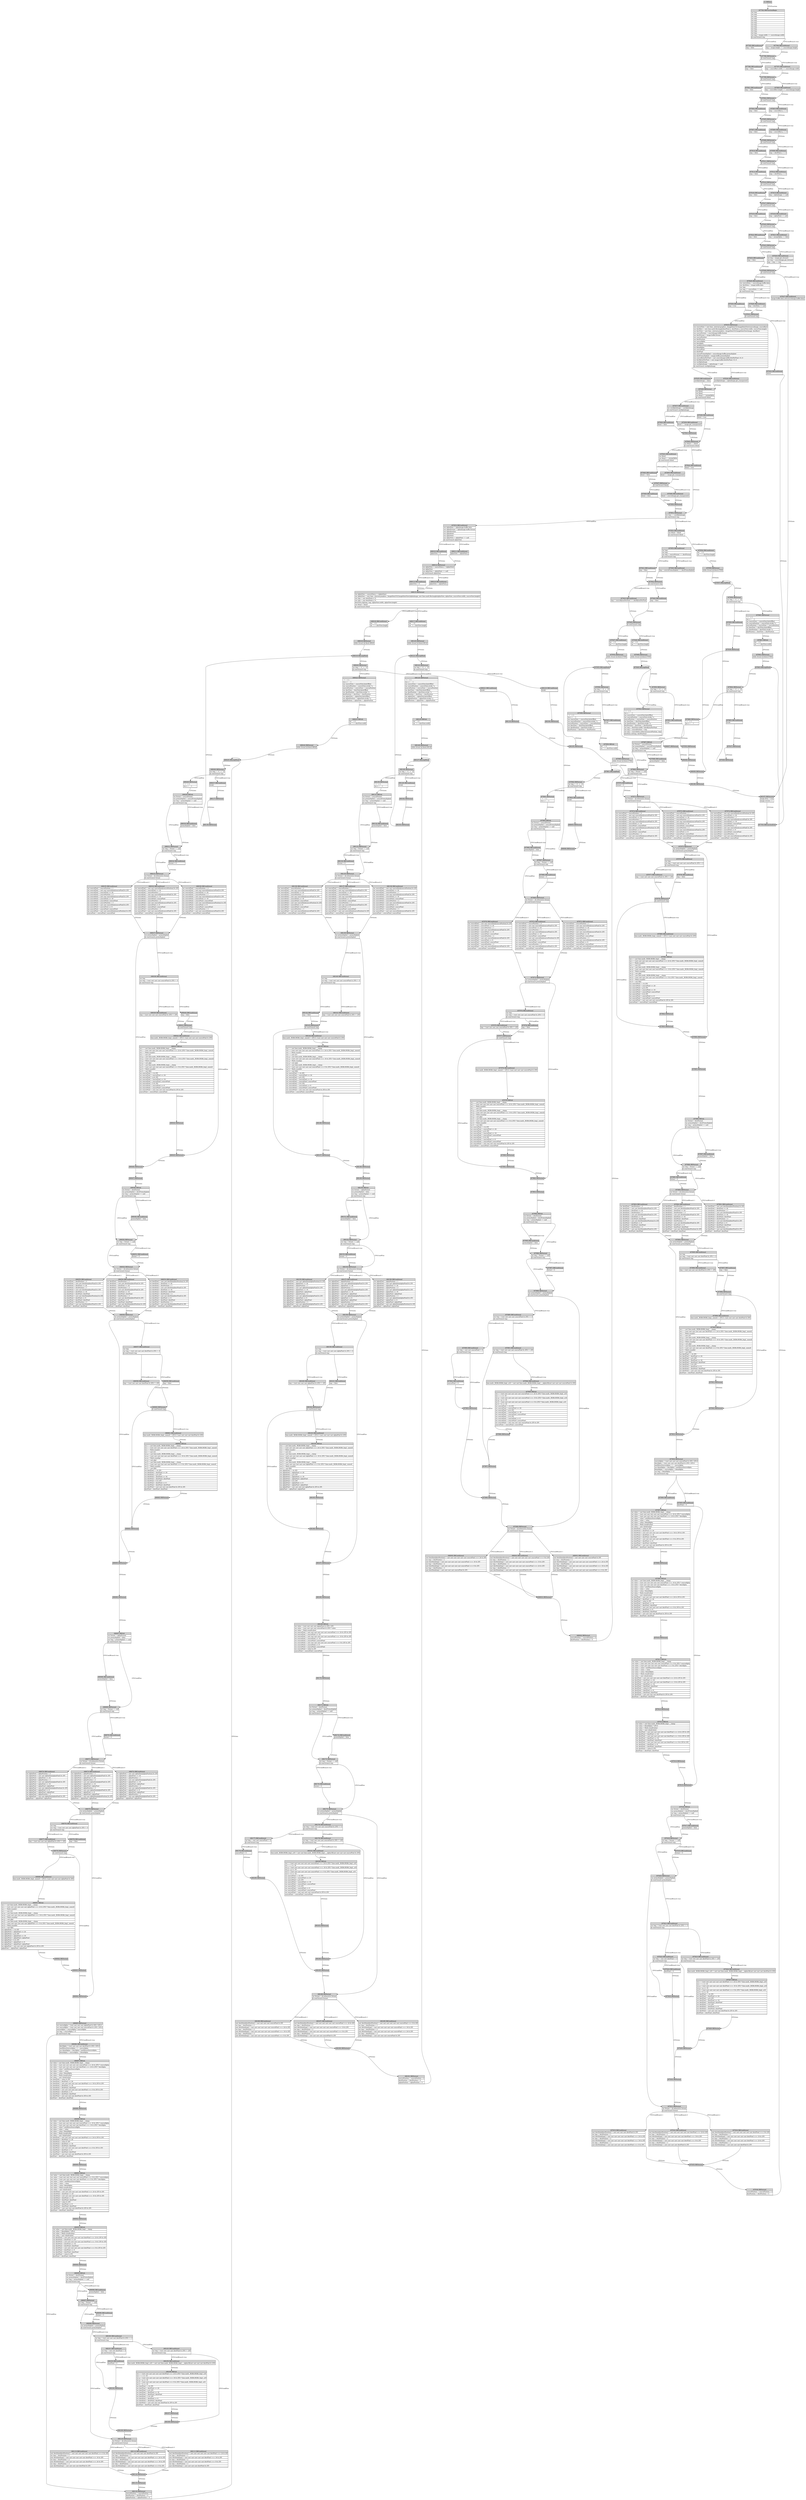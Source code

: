 digraph graphname {
	node [shape=plaintext];
n68197[label=<<table BORDER="0" CELLBORDER="1" CELLSPACING="0">
	<tr><td port="in" bgcolor="lightgray">(68197) BKNormal</td></tr>
	<tr><td port="e0" align="left">image.dirty = true</td></tr>
	<tr><td port="e1" align="left">image.version ++</td></tr>
	<tr><td port="out"></td></tr>
</table>>];
n68196[label=<<table BORDER="0" CELLBORDER="1" CELLSPACING="0">
	<tr><td port="in" bgcolor="lightgray">(68196) BKNormal</td></tr>
	<tr><td port="out"></td></tr>
</table>>];
n68195[label=<<table BORDER="0" CELLBORDER="1" CELLSPACING="0">
	<tr><td port="in" bgcolor="lightgray">(68195) BKNormal</td></tr>
	<tr><td port="out"></td></tr>
</table>>];
n68194[label=<<table BORDER="0" CELLBORDER="1" CELLSPACING="0">
	<tr><td port="in" bgcolor="lightgray">(68194) BKNormal</td></tr>
	<tr><td port="out"></td></tr>
</table>>];
n68193[label=<<table BORDER="0" CELLBORDER="1" CELLSPACING="0">
	<tr><td port="in" bgcolor="lightgray">(68193) BKNormal</td></tr>
	<tr><td port="out"></td></tr>
</table>>];
n68192[label=<<table BORDER="0" CELLBORDER="1" CELLSPACING="0">
	<tr><td port="in" bgcolor="lightgray">(68192) BKNormal</td></tr>
	<tr><td port="out"></td></tr>
</table>>];
n68191[label=<<table BORDER="0" CELLBORDER="1" CELLSPACING="0">
	<tr><td port="in" bgcolor="lightgray">(68191) BKNormal</td></tr>
	<tr><td port="e0" align="left">sourcePosition = sourcePosition + 4</td></tr>
	<tr><td port="e1" align="left">destPosition = destPosition + 4</td></tr>
	<tr><td port="e2" align="left">alphaPosition = alphaPosition + 4</td></tr>
	<tr><td port="out"></td></tr>
</table>>];
n68190[label=<<table BORDER="0" CELLBORDER="1" CELLSPACING="0">
	<tr><td port="in" bgcolor="lightgray">(68190) BKNormal</td></tr>
	<tr><td port="out"></td></tr>
</table>>];
n68189[label=<<table BORDER="0" CELLBORDER="1" CELLSPACING="0">
	<tr><td port="in" bgcolor="lightgray">(68189) BKConditional</td></tr>
	<tr><td port="e0" align="left">cast destData[destPosition] = cast cast cast cast cast cast sourcePixel &gt;&gt;&gt; 8 &amp; 255</td></tr>
	<tr><td port="e1" align="left">var tmp = destPosition + 1</td></tr>
	<tr><td port="e2" align="left">cast destData[tmp] = cast cast cast cast cast cast sourcePixel &gt;&gt;&gt; 16 &amp; 255</td></tr>
	<tr><td port="e3" align="left">var tmp = destPosition + 2</td></tr>
	<tr><td port="e4" align="left">cast destData[tmp] = cast cast cast cast cast cast sourcePixel &gt;&gt;&gt; 24 &amp; 255</td></tr>
	<tr><td port="e5" align="left">var tmp = destPosition + 3</td></tr>
	<tr><td port="e6" align="left">cast destData[tmp] = cast cast cast cast sourcePixel &amp; 255</td></tr>
	<tr><td port="out"></td></tr>
</table>>];
n68188[label=<<table BORDER="0" CELLBORDER="1" CELLSPACING="0">
	<tr><td port="in" bgcolor="lightgray">(68188) BKConditional</td></tr>
	<tr><td port="e0" align="left">cast destData[destPosition] = cast cast cast cast sourcePixel &amp; 255</td></tr>
	<tr><td port="e1" align="left">var tmp = destPosition + 1</td></tr>
	<tr><td port="e2" align="left">cast destData[tmp] = cast cast cast cast cast cast sourcePixel &gt;&gt;&gt; 24 &amp; 255</td></tr>
	<tr><td port="e3" align="left">var tmp = destPosition + 2</td></tr>
	<tr><td port="e4" align="left">cast destData[tmp] = cast cast cast cast cast cast sourcePixel &gt;&gt;&gt; 16 &amp; 255</td></tr>
	<tr><td port="e5" align="left">var tmp = destPosition + 3</td></tr>
	<tr><td port="e6" align="left">cast destData[tmp] = cast cast cast cast cast cast sourcePixel &gt;&gt;&gt; 8 &amp; 255</td></tr>
	<tr><td port="out"></td></tr>
</table>>];
n68187[label=<<table BORDER="0" CELLBORDER="1" CELLSPACING="0">
	<tr><td port="in" bgcolor="lightgray">(68187) BKConditional</td></tr>
	<tr><td port="e0" align="left">cast destData[destPosition] = cast cast cast cast cast cast sourcePixel &gt;&gt;&gt; 24 &amp; 255</td></tr>
	<tr><td port="e1" align="left">var tmp = destPosition + 1</td></tr>
	<tr><td port="e2" align="left">cast destData[tmp] = cast cast cast cast cast cast sourcePixel &gt;&gt;&gt; 16 &amp; 255</td></tr>
	<tr><td port="e3" align="left">var tmp = destPosition + 2</td></tr>
	<tr><td port="e4" align="left">cast destData[tmp] = cast cast cast cast cast cast sourcePixel &gt;&gt;&gt; 8 &amp; 255</td></tr>
	<tr><td port="e5" align="left">var tmp = destPosition + 3</td></tr>
	<tr><td port="e6" align="left">cast destData[tmp] = cast cast cast cast sourcePixel &amp; 255</td></tr>
	<tr><td port="out"></td></tr>
</table>>];
n68186[label=<<table BORDER="0" CELLBORDER="1" CELLSPACING="0">
	<tr><td port="in" bgcolor="lightgray">(68186) BKNormal</td></tr>
	<tr><td port="e0" align="left">var format = @:exhaustive format</td></tr>
	<tr><td port="e1" align="left">@:cond-branch format</td></tr>
	<tr><td port="out"></td></tr>
</table>>];
n68185[label=<<table BORDER="0" CELLBORDER="1" CELLSPACING="0">
	<tr><td port="in" bgcolor="lightgray">(68185) BKNormal</td></tr>
	<tr><td port="out"></td></tr>
</table>>];
n68184[label=<<table BORDER="0" CELLBORDER="1" CELLSPACING="0">
	<tr><td port="in" bgcolor="lightgray">(68184) BKNormal</td></tr>
	<tr><td port="out"></td></tr>
</table>>];
n68183[label=<<table BORDER="0" CELLBORDER="1" CELLSPACING="0">
	<tr><td port="in" bgcolor="lightgray">(68183) BKNormal</td></tr>
	<tr><td port="out"></td></tr>
</table>>];
n68182[label=<<table BORDER="0" CELLBORDER="1" CELLSPACING="0">
	<tr><td port="in" bgcolor="lightgray">(68182) BKSub</td></tr>
	<tr><td port="e0" align="left">var r = (cast cast cast cast cast cast sourcePixel &gt;&gt;&gt; 24 &amp; 255) * lime.math._RGBA.RGBA_Impl_.a16</td></tr>
	<tr><td port="e1" align="left">var r = r &gt;&gt; 16</td></tr>
	<tr><td port="e2" align="left">var g = (cast cast cast cast cast cast sourcePixel &gt;&gt;&gt; 16 &amp; 255) * lime.math._RGBA.RGBA_Impl_.a16</td></tr>
	<tr><td port="e3" align="left">var g = g &gt;&gt; 16</td></tr>
	<tr><td port="e4" align="left">var b = (cast cast cast cast cast cast sourcePixel &gt;&gt;&gt; 8 &amp; 255) * lime.math._RGBA.RGBA_Impl_.a16</td></tr>
	<tr><td port="e5" align="left">var b = b &gt;&gt; 16</td></tr>
	<tr><td port="e6" align="left">var sourcePixel = r &amp; 255</td></tr>
	<tr><td port="e7" align="left">var sourcePixel = sourcePixel &lt;&lt; 24</td></tr>
	<tr><td port="e8" align="left">var sourcePixel = g &amp; 255</td></tr>
	<tr><td port="e9" align="left">var sourcePixel = sourcePixel &lt;&lt; 16</td></tr>
	<tr><td port="e10" align="left">var sourcePixel = sourcePixel | sourcePixel</td></tr>
	<tr><td port="e11" align="left">var sourcePixel = b &amp; 255</td></tr>
	<tr><td port="e12" align="left">var sourcePixel = sourcePixel &lt;&lt; 8</td></tr>
	<tr><td port="e13" align="left">var sourcePixel = sourcePixel | sourcePixel</td></tr>
	<tr><td port="e14" align="left">var sourcePixel = cast cast cast cast sourcePixel &amp; 255 &amp; 255</td></tr>
	<tr><td port="e15" align="left">sourcePixel = sourcePixel | sourcePixel</td></tr>
	<tr><td port="out"></td></tr>
</table>>];
n68181[label=<<table BORDER="0" CELLBORDER="1" CELLSPACING="0">
	<tr><td port="in" bgcolor="lightgray">(68181) BKConditional</td></tr>
	<tr><td port="e0" align="left">lime.math._RGBA.RGBA_Impl_.a16 = cast cast lime.math._RGBA.RGBA_Impl_.__alpha16[cast cast cast cast sourcePixel &amp; 255]</td></tr>
	<tr><td port="out"></td></tr>
</table>>];
n68180[label=<<table BORDER="0" CELLBORDER="1" CELLSPACING="0">
	<tr><td port="in" bgcolor="lightgray">(68180) BKNormal</td></tr>
	<tr><td port="out"></td></tr>
</table>>];
n68179[label=<<table BORDER="0" CELLBORDER="1" CELLSPACING="0">
	<tr><td port="in" bgcolor="lightgray">(68179) BKConditional</td></tr>
	<tr><td port="e0" align="left">sourcePixel = 0</td></tr>
	<tr><td port="out"></td></tr>
</table>>];
n68178[label=<<table BORDER="0" CELLBORDER="1" CELLSPACING="0">
	<tr><td port="in" bgcolor="lightgray">(68178) BKConditional</td></tr>
	<tr><td port="e0" align="left">var tmp = (cast cast cast cast sourcePixel &amp; 255) != 255</td></tr>
	<tr><td port="e1" align="left">@:cond-branch tmp</td></tr>
	<tr><td port="out"></td></tr>
</table>>];
n68177[label=<<table BORDER="0" CELLBORDER="1" CELLSPACING="0">
	<tr><td port="in" bgcolor="lightgray">(68177) BKConditional</td></tr>
	<tr><td port="e0" align="left">var tmp = cast cast sourcePixel != 0</td></tr>
	<tr><td port="e1" align="left">@:cond-branch tmp</td></tr>
	<tr><td port="out"></td></tr>
</table>>];
n68176[label=<<table BORDER="0" CELLBORDER="1" CELLSPACING="0">
	<tr><td port="in" bgcolor="lightgray">(68176) BKConditional</td></tr>
	<tr><td port="e0" align="left">var tmp = (cast cast cast cast sourcePixel &amp; 255) == 0</td></tr>
	<tr><td port="e1" align="left">@:cond-branch tmp</td></tr>
	<tr><td port="out"></td></tr>
</table>>];
n68175[label=<<table BORDER="0" CELLBORDER="1" CELLSPACING="0">
	<tr><td port="in" bgcolor="lightgray">(68175) BKNormal</td></tr>
	<tr><td port="e0" align="left">var premultiplied = premultiplied</td></tr>
	<tr><td port="e1" align="left">@:cond-branch premultiplied</td></tr>
	<tr><td port="out"></td></tr>
</table>>];
n68174[label=<<table BORDER="0" CELLBORDER="1" CELLSPACING="0">
	<tr><td port="in" bgcolor="lightgray">(68174) BKConditional</td></tr>
	<tr><td port="e0" align="left">format = 0</td></tr>
	<tr><td port="out"></td></tr>
</table>>];
n68173[label=<<table BORDER="0" CELLBORDER="1" CELLSPACING="0">
	<tr><td port="in" bgcolor="lightgray">(68173) BKNormal</td></tr>
	<tr><td port="e0" align="left">var tmp = format == null</td></tr>
	<tr><td port="e1" align="left">@:cond-branch tmp</td></tr>
	<tr><td port="out"></td></tr>
</table>>];
n68172[label=<<table BORDER="0" CELLBORDER="1" CELLSPACING="0">
	<tr><td port="in" bgcolor="lightgray">(68172) BKConditional</td></tr>
	<tr><td port="e0" align="left">premultiplied = false</td></tr>
	<tr><td port="out"></td></tr>
</table>>];
n68171[label=<<table BORDER="0" CELLBORDER="1" CELLSPACING="0">
	<tr><td port="in" bgcolor="lightgray">(68171) BKSub</td></tr>
	<tr><td port="e0" align="left">var format = destFormat</td></tr>
	<tr><td port="e1" align="left">var premultiplied = destPremultiplied</td></tr>
	<tr><td port="e2" align="left">var tmp = premultiplied == null</td></tr>
	<tr><td port="e3" align="left">@:cond-branch tmp</td></tr>
	<tr><td port="out"></td></tr>
</table>>];
n68170[label=<<table BORDER="0" CELLBORDER="1" CELLSPACING="0">
	<tr><td port="in" bgcolor="lightgray">(68170) BKNormal</td></tr>
	<tr><td port="out"></td></tr>
</table>>];
n68169[label=<<table BORDER="0" CELLBORDER="1" CELLSPACING="0">
	<tr><td port="in" bgcolor="lightgray">(68169) BKSub</td></tr>
	<tr><td port="e0" align="left">var value = (cast cast cast cast alphaPixel &amp; 255) / 255</td></tr>
	<tr><td port="e1" align="left">var value = (cast cast cast cast sourcePixel &amp; 255) * value</td></tr>
	<tr><td port="e2" align="left">var value = Math.round(value)</td></tr>
	<tr><td port="e3" align="left">var sourcePixel = cast cast cast cast cast cast sourcePixel &gt;&gt;&gt; 24 &amp; 255 &amp; 255</td></tr>
	<tr><td port="e4" align="left">var sourcePixel = sourcePixel &lt;&lt; 24</td></tr>
	<tr><td port="e5" align="left">var sourcePixel = cast cast cast cast cast cast sourcePixel &gt;&gt;&gt; 16 &amp; 255 &amp; 255</td></tr>
	<tr><td port="e6" align="left">var sourcePixel = sourcePixel &lt;&lt; 16</td></tr>
	<tr><td port="e7" align="left">var sourcePixel = sourcePixel | sourcePixel</td></tr>
	<tr><td port="e8" align="left">var sourcePixel = cast cast cast cast cast cast sourcePixel &gt;&gt;&gt; 8 &amp; 255 &amp; 255</td></tr>
	<tr><td port="e9" align="left">var sourcePixel = sourcePixel &lt;&lt; 8</td></tr>
	<tr><td port="e10" align="left">var sourcePixel = sourcePixel | sourcePixel</td></tr>
	<tr><td port="e11" align="left">var sourcePixel = value &amp; 255</td></tr>
	<tr><td port="e12" align="left">sourcePixel = sourcePixel | sourcePixel</td></tr>
	<tr><td port="out"></td></tr>
</table>>];
n68168[label=<<table BORDER="0" CELLBORDER="1" CELLSPACING="0">
	<tr><td port="in" bgcolor="lightgray">(68168) BKNormal</td></tr>
	<tr><td port="out"></td></tr>
</table>>];
n68167[label=<<table BORDER="0" CELLBORDER="1" CELLSPACING="0">
	<tr><td port="in" bgcolor="lightgray">(68167) BKNormal</td></tr>
	<tr><td port="out"></td></tr>
</table>>];
n68166[label=<<table BORDER="0" CELLBORDER="1" CELLSPACING="0">
	<tr><td port="in" bgcolor="lightgray">(68166) BKNormal</td></tr>
	<tr><td port="out"></td></tr>
</table>>];
n68165[label=<<table BORDER="0" CELLBORDER="1" CELLSPACING="0">
	<tr><td port="in" bgcolor="lightgray">(68165) BKNormal</td></tr>
	<tr><td port="out"></td></tr>
</table>>];
n68164[label=<<table BORDER="0" CELLBORDER="1" CELLSPACING="0">
	<tr><td port="in" bgcolor="lightgray">(68164) BKSub</td></tr>
	<tr><td port="e0" align="left">var r = cast lime.math._RGBA.RGBA_Impl_.__clamp</td></tr>
	<tr><td port="e1" align="left">var r = (cast cast cast cast cast cast alphaPixel &gt;&gt;&gt; 24 &amp; 255) * lime.math._RGBA.RGBA_Impl_.unmult</td></tr>
	<tr><td port="e2" align="left">var r = Math.round(r)</td></tr>
	<tr><td port="e3" align="left">var r = cast r[r]</td></tr>
	<tr><td port="e4" align="left">var g = cast lime.math._RGBA.RGBA_Impl_.__clamp</td></tr>
	<tr><td port="e5" align="left">var g = (cast cast cast cast cast cast alphaPixel &gt;&gt;&gt; 16 &amp; 255) * lime.math._RGBA.RGBA_Impl_.unmult</td></tr>
	<tr><td port="e6" align="left">var g = Math.round(g)</td></tr>
	<tr><td port="e7" align="left">var g = cast g[g]</td></tr>
	<tr><td port="e8" align="left">var b = cast lime.math._RGBA.RGBA_Impl_.__clamp</td></tr>
	<tr><td port="e9" align="left">var b = (cast cast cast cast cast cast alphaPixel &gt;&gt;&gt; 8 &amp; 255) * lime.math._RGBA.RGBA_Impl_.unmult</td></tr>
	<tr><td port="e10" align="left">var b = Math.round(b)</td></tr>
	<tr><td port="e11" align="left">var b = cast b[b]</td></tr>
	<tr><td port="e12" align="left">var alphaPixel = r &amp; 255</td></tr>
	<tr><td port="e13" align="left">var alphaPixel = alphaPixel &lt;&lt; 24</td></tr>
	<tr><td port="e14" align="left">var alphaPixel = g &amp; 255</td></tr>
	<tr><td port="e15" align="left">var alphaPixel = alphaPixel &lt;&lt; 16</td></tr>
	<tr><td port="e16" align="left">var alphaPixel = alphaPixel | alphaPixel</td></tr>
	<tr><td port="e17" align="left">var alphaPixel = b &amp; 255</td></tr>
	<tr><td port="e18" align="left">var alphaPixel = alphaPixel &lt;&lt; 8</td></tr>
	<tr><td port="e19" align="left">var alphaPixel = alphaPixel | alphaPixel</td></tr>
	<tr><td port="e20" align="left">var alphaPixel = cast cast cast cast alphaPixel &amp; 255 &amp; 255</td></tr>
	<tr><td port="e21" align="left">alphaPixel = alphaPixel | alphaPixel</td></tr>
	<tr><td port="out"></td></tr>
</table>>];
n68163[label=<<table BORDER="0" CELLBORDER="1" CELLSPACING="0">
	<tr><td port="in" bgcolor="lightgray">(68163) BKConditional</td></tr>
	<tr><td port="e0" align="left">lime.math._RGBA.RGBA_Impl_.unmult = 255.0 / (cast cast cast cast alphaPixel &amp; 255)</td></tr>
	<tr><td port="out"></td></tr>
</table>>];
n68162[label=<<table BORDER="0" CELLBORDER="1" CELLSPACING="0">
	<tr><td port="in" bgcolor="lightgray">(68162) BKNormal</td></tr>
	<tr><td port="e0" align="left">@:cond-branch tmp</td></tr>
	<tr><td port="out"></td></tr>
</table>>];
n68161[label=<<table BORDER="0" CELLBORDER="1" CELLSPACING="0">
	<tr><td port="in" bgcolor="lightgray">(68161) BKConditional</td></tr>
	<tr><td port="e0" align="left">tmp = false</td></tr>
	<tr><td port="out"></td></tr>
</table>>];
n68160[label=<<table BORDER="0" CELLBORDER="1" CELLSPACING="0">
	<tr><td port="in" bgcolor="lightgray">(68160) BKConditional</td></tr>
	<tr><td port="e0" align="left">tmp = (cast cast cast cast alphaPixel &amp; 255) != 255</td></tr>
	<tr><td port="out"></td></tr>
</table>>];
n68159[label=<<table BORDER="0" CELLBORDER="1" CELLSPACING="0">
	<tr><td port="in" bgcolor="lightgray">(68159) BKConditional</td></tr>
	<tr><td port="e0" align="left">var tmp</td></tr>
	<tr><td port="e1" align="left">var tmp = (cast cast cast cast alphaPixel &amp; 255) != 0</td></tr>
	<tr><td port="e2" align="left">@:cond-branch tmp</td></tr>
	<tr><td port="out"></td></tr>
</table>>];
n68158[label=<<table BORDER="0" CELLBORDER="1" CELLSPACING="0">
	<tr><td port="in" bgcolor="lightgray">(68158) BKNormal</td></tr>
	<tr><td port="e0" align="left">var premultiplied = premultiplied</td></tr>
	<tr><td port="e1" align="left">@:cond-branch premultiplied</td></tr>
	<tr><td port="out"></td></tr>
</table>>];
n68157[label=<<table BORDER="0" CELLBORDER="1" CELLSPACING="0">
	<tr><td port="in" bgcolor="lightgray">(68157) BKConditional</td></tr>
	<tr><td port="e0" align="left">var alphaPixel = alphaPosition + 2</td></tr>
	<tr><td port="e1" align="left">var alphaPixel = cast cast alphaData[alphaPixel] &amp; 255</td></tr>
	<tr><td port="e2" align="left">var alphaPixel = alphaPixel &lt;&lt; 24</td></tr>
	<tr><td port="e3" align="left">var alphaPixel = alphaPosition + 1</td></tr>
	<tr><td port="e4" align="left">var alphaPixel = cast cast alphaData[alphaPixel] &amp; 255</td></tr>
	<tr><td port="e5" align="left">var alphaPixel = alphaPixel &lt;&lt; 16</td></tr>
	<tr><td port="e6" align="left">var alphaPixel = alphaPixel | alphaPixel</td></tr>
	<tr><td port="e7" align="left">var alphaPixel = cast cast alphaData[alphaPosition] &amp; 255</td></tr>
	<tr><td port="e8" align="left">var alphaPixel = alphaPixel &lt;&lt; 8</td></tr>
	<tr><td port="e9" align="left">var alphaPixel = alphaPixel | alphaPixel</td></tr>
	<tr><td port="e10" align="left">var alphaPixel = alphaPosition + 3</td></tr>
	<tr><td port="e11" align="left">var alphaPixel = cast cast alphaData[alphaPixel] &amp; 255</td></tr>
	<tr><td port="e12" align="left">alphaPixel = alphaPixel | alphaPixel</td></tr>
	<tr><td port="out"></td></tr>
</table>>];
n68156[label=<<table BORDER="0" CELLBORDER="1" CELLSPACING="0">
	<tr><td port="in" bgcolor="lightgray">(68156) BKConditional</td></tr>
	<tr><td port="e0" align="left">var alphaPixel = alphaPosition + 1</td></tr>
	<tr><td port="e1" align="left">var alphaPixel = cast cast alphaData[alphaPixel] &amp; 255</td></tr>
	<tr><td port="e2" align="left">var alphaPixel = alphaPixel &lt;&lt; 24</td></tr>
	<tr><td port="e3" align="left">var alphaPixel = alphaPosition + 2</td></tr>
	<tr><td port="e4" align="left">var alphaPixel = cast cast alphaData[alphaPixel] &amp; 255</td></tr>
	<tr><td port="e5" align="left">var alphaPixel = alphaPixel &lt;&lt; 16</td></tr>
	<tr><td port="e6" align="left">var alphaPixel = alphaPixel | alphaPixel</td></tr>
	<tr><td port="e7" align="left">var alphaPixel = alphaPosition + 3</td></tr>
	<tr><td port="e8" align="left">var alphaPixel = cast cast alphaData[alphaPixel] &amp; 255</td></tr>
	<tr><td port="e9" align="left">var alphaPixel = alphaPixel &lt;&lt; 8</td></tr>
	<tr><td port="e10" align="left">var alphaPixel = alphaPixel | alphaPixel</td></tr>
	<tr><td port="e11" align="left">var alphaPixel = cast cast alphaData[alphaPosition] &amp; 255</td></tr>
	<tr><td port="e12" align="left">alphaPixel = alphaPixel | alphaPixel</td></tr>
	<tr><td port="out"></td></tr>
</table>>];
n68155[label=<<table BORDER="0" CELLBORDER="1" CELLSPACING="0">
	<tr><td port="in" bgcolor="lightgray">(68155) BKConditional</td></tr>
	<tr><td port="e0" align="left">var alphaPixel = cast cast alphaData[alphaPosition] &amp; 255</td></tr>
	<tr><td port="e1" align="left">var alphaPixel = alphaPixel &lt;&lt; 24</td></tr>
	<tr><td port="e2" align="left">var alphaPixel = alphaPosition + 1</td></tr>
	<tr><td port="e3" align="left">var alphaPixel = cast cast alphaData[alphaPixel] &amp; 255</td></tr>
	<tr><td port="e4" align="left">var alphaPixel = alphaPixel &lt;&lt; 16</td></tr>
	<tr><td port="e5" align="left">var alphaPixel = alphaPixel | alphaPixel</td></tr>
	<tr><td port="e6" align="left">var alphaPixel = alphaPosition + 2</td></tr>
	<tr><td port="e7" align="left">var alphaPixel = cast cast alphaData[alphaPixel] &amp; 255</td></tr>
	<tr><td port="e8" align="left">var alphaPixel = alphaPixel &lt;&lt; 8</td></tr>
	<tr><td port="e9" align="left">var alphaPixel = alphaPixel | alphaPixel</td></tr>
	<tr><td port="e10" align="left">var alphaPixel = alphaPosition + 3</td></tr>
	<tr><td port="e11" align="left">var alphaPixel = cast cast alphaData[alphaPixel] &amp; 255</td></tr>
	<tr><td port="e12" align="left">alphaPixel = alphaPixel | alphaPixel</td></tr>
	<tr><td port="out"></td></tr>
</table>>];
n68154[label=<<table BORDER="0" CELLBORDER="1" CELLSPACING="0">
	<tr><td port="in" bgcolor="lightgray">(68154) BKNormal</td></tr>
	<tr><td port="e0" align="left">var format = @:exhaustive format</td></tr>
	<tr><td port="e1" align="left">@:cond-branch format</td></tr>
	<tr><td port="out"></td></tr>
</table>>];
n68153[label=<<table BORDER="0" CELLBORDER="1" CELLSPACING="0">
	<tr><td port="in" bgcolor="lightgray">(68153) BKConditional</td></tr>
	<tr><td port="e0" align="left">format = 0</td></tr>
	<tr><td port="out"></td></tr>
</table>>];
n68152[label=<<table BORDER="0" CELLBORDER="1" CELLSPACING="0">
	<tr><td port="in" bgcolor="lightgray">(68152) BKNormal</td></tr>
	<tr><td port="e0" align="left">var tmp = format == null</td></tr>
	<tr><td port="e1" align="left">@:cond-branch tmp</td></tr>
	<tr><td port="out"></td></tr>
</table>>];
n68151[label=<<table BORDER="0" CELLBORDER="1" CELLSPACING="0">
	<tr><td port="in" bgcolor="lightgray">(68151) BKConditional</td></tr>
	<tr><td port="e0" align="left">premultiplied = false</td></tr>
	<tr><td port="out"></td></tr>
</table>>];
n68150[label=<<table BORDER="0" CELLBORDER="1" CELLSPACING="0">
	<tr><td port="in" bgcolor="lightgray">(68150) BKSub</td></tr>
	<tr><td port="e0" align="left">var format = alphaFormat</td></tr>
	<tr><td port="e1" align="left">var premultiplied = false</td></tr>
	<tr><td port="e2" align="left">var tmp = premultiplied == null</td></tr>
	<tr><td port="e3" align="left">@:cond-branch tmp</td></tr>
	<tr><td port="out"></td></tr>
</table>>];
n68149[label=<<table BORDER="0" CELLBORDER="1" CELLSPACING="0">
	<tr><td port="in" bgcolor="lightgray">(68149) BKNormal</td></tr>
	<tr><td port="out"></td></tr>
</table>>];
n68148[label=<<table BORDER="0" CELLBORDER="1" CELLSPACING="0">
	<tr><td port="in" bgcolor="lightgray">(68148) BKNormal</td></tr>
	<tr><td port="out"></td></tr>
</table>>];
n68147[label=<<table BORDER="0" CELLBORDER="1" CELLSPACING="0">
	<tr><td port="in" bgcolor="lightgray">(68147) BKNormal</td></tr>
	<tr><td port="out"></td></tr>
</table>>];
n68146[label=<<table BORDER="0" CELLBORDER="1" CELLSPACING="0">
	<tr><td port="in" bgcolor="lightgray">(68146) BKNormal</td></tr>
	<tr><td port="out"></td></tr>
</table>>];
n68145[label=<<table BORDER="0" CELLBORDER="1" CELLSPACING="0">
	<tr><td port="in" bgcolor="lightgray">(68145) BKSub</td></tr>
	<tr><td port="e0" align="left">var r = cast lime.math._RGBA.RGBA_Impl_.__clamp</td></tr>
	<tr><td port="e1" align="left">var r = (cast cast cast cast cast cast sourcePixel &gt;&gt;&gt; 24 &amp; 255) * lime.math._RGBA.RGBA_Impl_.unmult</td></tr>
	<tr><td port="e2" align="left">var r = Math.round(r)</td></tr>
	<tr><td port="e3" align="left">var r = cast r[r]</td></tr>
	<tr><td port="e4" align="left">var g = cast lime.math._RGBA.RGBA_Impl_.__clamp</td></tr>
	<tr><td port="e5" align="left">var g = (cast cast cast cast cast cast sourcePixel &gt;&gt;&gt; 16 &amp; 255) * lime.math._RGBA.RGBA_Impl_.unmult</td></tr>
	<tr><td port="e6" align="left">var g = Math.round(g)</td></tr>
	<tr><td port="e7" align="left">var g = cast g[g]</td></tr>
	<tr><td port="e8" align="left">var b = cast lime.math._RGBA.RGBA_Impl_.__clamp</td></tr>
	<tr><td port="e9" align="left">var b = (cast cast cast cast cast cast sourcePixel &gt;&gt;&gt; 8 &amp; 255) * lime.math._RGBA.RGBA_Impl_.unmult</td></tr>
	<tr><td port="e10" align="left">var b = Math.round(b)</td></tr>
	<tr><td port="e11" align="left">var b = cast b[b]</td></tr>
	<tr><td port="e12" align="left">var sourcePixel = r &amp; 255</td></tr>
	<tr><td port="e13" align="left">var sourcePixel = sourcePixel &lt;&lt; 24</td></tr>
	<tr><td port="e14" align="left">var sourcePixel = g &amp; 255</td></tr>
	<tr><td port="e15" align="left">var sourcePixel = sourcePixel &lt;&lt; 16</td></tr>
	<tr><td port="e16" align="left">var sourcePixel = sourcePixel | sourcePixel</td></tr>
	<tr><td port="e17" align="left">var sourcePixel = b &amp; 255</td></tr>
	<tr><td port="e18" align="left">var sourcePixel = sourcePixel &lt;&lt; 8</td></tr>
	<tr><td port="e19" align="left">var sourcePixel = sourcePixel | sourcePixel</td></tr>
	<tr><td port="e20" align="left">var sourcePixel = cast cast cast cast sourcePixel &amp; 255 &amp; 255</td></tr>
	<tr><td port="e21" align="left">sourcePixel = sourcePixel | sourcePixel</td></tr>
	<tr><td port="out"></td></tr>
</table>>];
n68144[label=<<table BORDER="0" CELLBORDER="1" CELLSPACING="0">
	<tr><td port="in" bgcolor="lightgray">(68144) BKConditional</td></tr>
	<tr><td port="e0" align="left">lime.math._RGBA.RGBA_Impl_.unmult = 255.0 / (cast cast cast cast sourcePixel &amp; 255)</td></tr>
	<tr><td port="out"></td></tr>
</table>>];
n68143[label=<<table BORDER="0" CELLBORDER="1" CELLSPACING="0">
	<tr><td port="in" bgcolor="lightgray">(68143) BKNormal</td></tr>
	<tr><td port="e0" align="left">@:cond-branch tmp</td></tr>
	<tr><td port="out"></td></tr>
</table>>];
n68142[label=<<table BORDER="0" CELLBORDER="1" CELLSPACING="0">
	<tr><td port="in" bgcolor="lightgray">(68142) BKConditional</td></tr>
	<tr><td port="e0" align="left">tmp = false</td></tr>
	<tr><td port="out"></td></tr>
</table>>];
n68141[label=<<table BORDER="0" CELLBORDER="1" CELLSPACING="0">
	<tr><td port="in" bgcolor="lightgray">(68141) BKConditional</td></tr>
	<tr><td port="e0" align="left">tmp = (cast cast cast cast sourcePixel &amp; 255) != 255</td></tr>
	<tr><td port="out"></td></tr>
</table>>];
n68140[label=<<table BORDER="0" CELLBORDER="1" CELLSPACING="0">
	<tr><td port="in" bgcolor="lightgray">(68140) BKConditional</td></tr>
	<tr><td port="e0" align="left">var tmp</td></tr>
	<tr><td port="e1" align="left">var tmp = (cast cast cast cast sourcePixel &amp; 255) != 0</td></tr>
	<tr><td port="e2" align="left">@:cond-branch tmp</td></tr>
	<tr><td port="out"></td></tr>
</table>>];
n68139[label=<<table BORDER="0" CELLBORDER="1" CELLSPACING="0">
	<tr><td port="in" bgcolor="lightgray">(68139) BKNormal</td></tr>
	<tr><td port="e0" align="left">var premultiplied = premultiplied</td></tr>
	<tr><td port="e1" align="left">@:cond-branch premultiplied</td></tr>
	<tr><td port="out"></td></tr>
</table>>];
n68138[label=<<table BORDER="0" CELLBORDER="1" CELLSPACING="0">
	<tr><td port="in" bgcolor="lightgray">(68138) BKConditional</td></tr>
	<tr><td port="e0" align="left">var sourcePixel = sourcePosition + 2</td></tr>
	<tr><td port="e1" align="left">var sourcePixel = cast cast sourceData[sourcePixel] &amp; 255</td></tr>
	<tr><td port="e2" align="left">var sourcePixel = sourcePixel &lt;&lt; 24</td></tr>
	<tr><td port="e3" align="left">var sourcePixel = sourcePosition + 1</td></tr>
	<tr><td port="e4" align="left">var sourcePixel = cast cast sourceData[sourcePixel] &amp; 255</td></tr>
	<tr><td port="e5" align="left">var sourcePixel = sourcePixel &lt;&lt; 16</td></tr>
	<tr><td port="e6" align="left">var sourcePixel = sourcePixel | sourcePixel</td></tr>
	<tr><td port="e7" align="left">var sourcePixel = cast cast sourceData[sourcePosition] &amp; 255</td></tr>
	<tr><td port="e8" align="left">var sourcePixel = sourcePixel &lt;&lt; 8</td></tr>
	<tr><td port="e9" align="left">var sourcePixel = sourcePixel | sourcePixel</td></tr>
	<tr><td port="e10" align="left">var sourcePixel = sourcePosition + 3</td></tr>
	<tr><td port="e11" align="left">var sourcePixel = cast cast sourceData[sourcePixel] &amp; 255</td></tr>
	<tr><td port="e12" align="left">sourcePixel = sourcePixel | sourcePixel</td></tr>
	<tr><td port="out"></td></tr>
</table>>];
n68137[label=<<table BORDER="0" CELLBORDER="1" CELLSPACING="0">
	<tr><td port="in" bgcolor="lightgray">(68137) BKConditional</td></tr>
	<tr><td port="e0" align="left">var sourcePixel = sourcePosition + 1</td></tr>
	<tr><td port="e1" align="left">var sourcePixel = cast cast sourceData[sourcePixel] &amp; 255</td></tr>
	<tr><td port="e2" align="left">var sourcePixel = sourcePixel &lt;&lt; 24</td></tr>
	<tr><td port="e3" align="left">var sourcePixel = sourcePosition + 2</td></tr>
	<tr><td port="e4" align="left">var sourcePixel = cast cast sourceData[sourcePixel] &amp; 255</td></tr>
	<tr><td port="e5" align="left">var sourcePixel = sourcePixel &lt;&lt; 16</td></tr>
	<tr><td port="e6" align="left">var sourcePixel = sourcePixel | sourcePixel</td></tr>
	<tr><td port="e7" align="left">var sourcePixel = sourcePosition + 3</td></tr>
	<tr><td port="e8" align="left">var sourcePixel = cast cast sourceData[sourcePixel] &amp; 255</td></tr>
	<tr><td port="e9" align="left">var sourcePixel = sourcePixel &lt;&lt; 8</td></tr>
	<tr><td port="e10" align="left">var sourcePixel = sourcePixel | sourcePixel</td></tr>
	<tr><td port="e11" align="left">var sourcePixel = cast cast sourceData[sourcePosition] &amp; 255</td></tr>
	<tr><td port="e12" align="left">sourcePixel = sourcePixel | sourcePixel</td></tr>
	<tr><td port="out"></td></tr>
</table>>];
n68136[label=<<table BORDER="0" CELLBORDER="1" CELLSPACING="0">
	<tr><td port="in" bgcolor="lightgray">(68136) BKConditional</td></tr>
	<tr><td port="e0" align="left">var sourcePixel = cast cast sourceData[sourcePosition] &amp; 255</td></tr>
	<tr><td port="e1" align="left">var sourcePixel = sourcePixel &lt;&lt; 24</td></tr>
	<tr><td port="e2" align="left">var sourcePixel = sourcePosition + 1</td></tr>
	<tr><td port="e3" align="left">var sourcePixel = cast cast sourceData[sourcePixel] &amp; 255</td></tr>
	<tr><td port="e4" align="left">var sourcePixel = sourcePixel &lt;&lt; 16</td></tr>
	<tr><td port="e5" align="left">var sourcePixel = sourcePixel | sourcePixel</td></tr>
	<tr><td port="e6" align="left">var sourcePixel = sourcePosition + 2</td></tr>
	<tr><td port="e7" align="left">var sourcePixel = cast cast sourceData[sourcePixel] &amp; 255</td></tr>
	<tr><td port="e8" align="left">var sourcePixel = sourcePixel &lt;&lt; 8</td></tr>
	<tr><td port="e9" align="left">var sourcePixel = sourcePixel | sourcePixel</td></tr>
	<tr><td port="e10" align="left">var sourcePixel = sourcePosition + 3</td></tr>
	<tr><td port="e11" align="left">var sourcePixel = cast cast sourceData[sourcePixel] &amp; 255</td></tr>
	<tr><td port="e12" align="left">sourcePixel = sourcePixel | sourcePixel</td></tr>
	<tr><td port="out"></td></tr>
</table>>];
n68135[label=<<table BORDER="0" CELLBORDER="1" CELLSPACING="0">
	<tr><td port="in" bgcolor="lightgray">(68135) BKNormal</td></tr>
	<tr><td port="e0" align="left">var format = @:exhaustive format</td></tr>
	<tr><td port="e1" align="left">@:cond-branch format</td></tr>
	<tr><td port="out"></td></tr>
</table>>];
n68134[label=<<table BORDER="0" CELLBORDER="1" CELLSPACING="0">
	<tr><td port="in" bgcolor="lightgray">(68134) BKConditional</td></tr>
	<tr><td port="e0" align="left">format = 0</td></tr>
	<tr><td port="out"></td></tr>
</table>>];
n68133[label=<<table BORDER="0" CELLBORDER="1" CELLSPACING="0">
	<tr><td port="in" bgcolor="lightgray">(68133) BKNormal</td></tr>
	<tr><td port="e0" align="left">var tmp = format == null</td></tr>
	<tr><td port="e1" align="left">@:cond-branch tmp</td></tr>
	<tr><td port="out"></td></tr>
</table>>];
n68132[label=<<table BORDER="0" CELLBORDER="1" CELLSPACING="0">
	<tr><td port="in" bgcolor="lightgray">(68132) BKConditional</td></tr>
	<tr><td port="e0" align="left">premultiplied = false</td></tr>
	<tr><td port="out"></td></tr>
</table>>];
n68131[label=<<table BORDER="0" CELLBORDER="1" CELLSPACING="0">
	<tr><td port="in" bgcolor="lightgray">(68131) BKSub</td></tr>
	<tr><td port="e0" align="left">var format = sourceFormat</td></tr>
	<tr><td port="e1" align="left">var premultiplied = sourcePremultiplied</td></tr>
	<tr><td port="e2" align="left">var tmp = premultiplied == null</td></tr>
	<tr><td port="e3" align="left">@:cond-branch tmp</td></tr>
	<tr><td port="out"></td></tr>
</table>>];
n68130[label=<<table BORDER="0" CELLBORDER="1" CELLSPACING="0">
	<tr><td port="in" bgcolor="lightgray">(68130) BKNormal</td></tr>
	<tr><td port="e0" align="left">` = ` + 1</td></tr>
	<tr><td port="e1" align="left">var x = ` - 1</td></tr>
	<tr><td port="out"></td></tr>
</table>>];
n68129[label=<<table BORDER="0" CELLBORDER="1" CELLSPACING="0">
	<tr><td port="in" bgcolor="lightgray">(68129) BKConditional</td></tr>
	<tr><td port="e0" align="left">break</td></tr>
	<tr><td port="out"></td></tr>
</table>>];
n68128[label=<<table BORDER="0" CELLBORDER="1" CELLSPACING="0">
	<tr><td port="in" bgcolor="lightgray">(68128) BKNormal</td></tr>
	<tr><td port="e0" align="left">var tmp = ! ((` &lt; `1))</td></tr>
	<tr><td port="e1" align="left">@:cond-branch tmp</td></tr>
	<tr><td port="out"></td></tr>
</table>>];
n68127[label=<<table BORDER="0" CELLBORDER="1" CELLSPACING="0">
	<tr><td port="in" bgcolor="lightgray">(68127) BKLoopHead</td></tr>
	<tr><td port="out"></td></tr>
</table>>];
n68126[label=<<table BORDER="0" CELLBORDER="1" CELLSPACING="0">
	<tr><td port="in" bgcolor="lightgray">(68126) BKNormal</td></tr>
	<tr><td port="e0" align="left">while ((true)) @:block 68128</td></tr>
	<tr><td port="out"></td></tr>
</table>>];
n68125[label=<<table BORDER="0" CELLBORDER="1" CELLSPACING="0">
	<tr><td port="in" bgcolor="lightgray">(68125) BKSub</td></tr>
	<tr><td port="e0" align="left">var ` = 0</td></tr>
	<tr><td port="e1" align="left">var `1 = destView.width</td></tr>
	<tr><td port="out"></td></tr>
</table>>];
n68124[label=<<table BORDER="0" CELLBORDER="1" CELLSPACING="0">
	<tr><td port="in" bgcolor="lightgray">(68124) BKNormal</td></tr>
	<tr><td port="e0" align="left">` = ` + 1</td></tr>
	<tr><td port="e1" align="left">var y = ` - 1</td></tr>
	<tr><td port="e2" align="left">var sourceView = sourceView.byteOffset</td></tr>
	<tr><td port="e3" align="left">var sourcePosition = sourceView.stride * y</td></tr>
	<tr><td port="e4" align="left">sourcePosition = sourceView + sourcePosition</td></tr>
	<tr><td port="e5" align="left">var destView = destView.byteOffset</td></tr>
	<tr><td port="e6" align="left">var destPosition = destView.stride * y</td></tr>
	<tr><td port="e7" align="left">destPosition = destView + destPosition</td></tr>
	<tr><td port="e8" align="left">var alphaView = alphaView.byteOffset</td></tr>
	<tr><td port="e9" align="left">var alphaPosition = alphaView.stride * y</td></tr>
	<tr><td port="e10" align="left">alphaPosition = alphaView + alphaPosition</td></tr>
	<tr><td port="out"></td></tr>
</table>>];
n68123[label=<<table BORDER="0" CELLBORDER="1" CELLSPACING="0">
	<tr><td port="in" bgcolor="lightgray">(68123) BKConditional</td></tr>
	<tr><td port="e0" align="left">break</td></tr>
	<tr><td port="out"></td></tr>
</table>>];
n68122[label=<<table BORDER="0" CELLBORDER="1" CELLSPACING="0">
	<tr><td port="in" bgcolor="lightgray">(68122) BKNormal</td></tr>
	<tr><td port="e0" align="left">var tmp = ! ((` &lt; `1))</td></tr>
	<tr><td port="e1" align="left">@:cond-branch tmp</td></tr>
	<tr><td port="out"></td></tr>
</table>>];
n68121[label=<<table BORDER="0" CELLBORDER="1" CELLSPACING="0">
	<tr><td port="in" bgcolor="lightgray">(68121) BKLoopHead</td></tr>
	<tr><td port="out"></td></tr>
</table>>];
n68120[label=<<table BORDER="0" CELLBORDER="1" CELLSPACING="0">
	<tr><td port="in" bgcolor="lightgray">(68120) BKNormal</td></tr>
	<tr><td port="e0" align="left">while ((true)) @:block 68122</td></tr>
	<tr><td port="out"></td></tr>
</table>>];
n68119[label=<<table BORDER="0" CELLBORDER="1" CELLSPACING="0">
	<tr><td port="in" bgcolor="lightgray">(68119) BKNormal</td></tr>
	<tr><td port="out"></td></tr>
</table>>];
n68118[label=<<table BORDER="0" CELLBORDER="1" CELLSPACING="0">
	<tr><td port="in" bgcolor="lightgray">(68118) BKNormal</td></tr>
	<tr><td port="out"></td></tr>
</table>>];
n68117[label=<<table BORDER="0" CELLBORDER="1" CELLSPACING="0">
	<tr><td port="in" bgcolor="lightgray">(68117) BKNormal</td></tr>
	<tr><td port="out"></td></tr>
</table>>];
n68116[label=<<table BORDER="0" CELLBORDER="1" CELLSPACING="0">
	<tr><td port="in" bgcolor="lightgray">(68116) BKNormal</td></tr>
	<tr><td port="e0" align="left">sourcePosition = sourcePosition + 4</td></tr>
	<tr><td port="e1" align="left">destPosition = destPosition + 4</td></tr>
	<tr><td port="e2" align="left">alphaPosition = alphaPosition + 4</td></tr>
	<tr><td port="out"></td></tr>
</table>>];
n68115[label=<<table BORDER="0" CELLBORDER="1" CELLSPACING="0">
	<tr><td port="in" bgcolor="lightgray">(68115) BKNormal</td></tr>
	<tr><td port="out"></td></tr>
</table>>];
n68114[label=<<table BORDER="0" CELLBORDER="1" CELLSPACING="0">
	<tr><td port="in" bgcolor="lightgray">(68114) BKNormal</td></tr>
	<tr><td port="out"></td></tr>
</table>>];
n68113[label=<<table BORDER="0" CELLBORDER="1" CELLSPACING="0">
	<tr><td port="in" bgcolor="lightgray">(68113) BKConditional</td></tr>
	<tr><td port="e0" align="left">cast destData[destPosition] = cast cast cast cast cast cast destPixel &gt;&gt;&gt; 8 &amp; 255</td></tr>
	<tr><td port="e1" align="left">var tmp = destPosition + 1</td></tr>
	<tr><td port="e2" align="left">cast destData[tmp] = cast cast cast cast cast cast destPixel &gt;&gt;&gt; 16 &amp; 255</td></tr>
	<tr><td port="e3" align="left">var tmp = destPosition + 2</td></tr>
	<tr><td port="e4" align="left">cast destData[tmp] = cast cast cast cast cast cast destPixel &gt;&gt;&gt; 24 &amp; 255</td></tr>
	<tr><td port="e5" align="left">var tmp = destPosition + 3</td></tr>
	<tr><td port="e6" align="left">cast destData[tmp] = cast cast cast cast destPixel &amp; 255</td></tr>
	<tr><td port="out"></td></tr>
</table>>];
n68112[label=<<table BORDER="0" CELLBORDER="1" CELLSPACING="0">
	<tr><td port="in" bgcolor="lightgray">(68112) BKConditional</td></tr>
	<tr><td port="e0" align="left">cast destData[destPosition] = cast cast cast cast destPixel &amp; 255</td></tr>
	<tr><td port="e1" align="left">var tmp = destPosition + 1</td></tr>
	<tr><td port="e2" align="left">cast destData[tmp] = cast cast cast cast cast cast destPixel &gt;&gt;&gt; 24 &amp; 255</td></tr>
	<tr><td port="e3" align="left">var tmp = destPosition + 2</td></tr>
	<tr><td port="e4" align="left">cast destData[tmp] = cast cast cast cast cast cast destPixel &gt;&gt;&gt; 16 &amp; 255</td></tr>
	<tr><td port="e5" align="left">var tmp = destPosition + 3</td></tr>
	<tr><td port="e6" align="left">cast destData[tmp] = cast cast cast cast cast cast destPixel &gt;&gt;&gt; 8 &amp; 255</td></tr>
	<tr><td port="out"></td></tr>
</table>>];
n68111[label=<<table BORDER="0" CELLBORDER="1" CELLSPACING="0">
	<tr><td port="in" bgcolor="lightgray">(68111) BKConditional</td></tr>
	<tr><td port="e0" align="left">cast destData[destPosition] = cast cast cast cast cast cast destPixel &gt;&gt;&gt; 24 &amp; 255</td></tr>
	<tr><td port="e1" align="left">var tmp = destPosition + 1</td></tr>
	<tr><td port="e2" align="left">cast destData[tmp] = cast cast cast cast cast cast destPixel &gt;&gt;&gt; 16 &amp; 255</td></tr>
	<tr><td port="e3" align="left">var tmp = destPosition + 2</td></tr>
	<tr><td port="e4" align="left">cast destData[tmp] = cast cast cast cast cast cast destPixel &gt;&gt;&gt; 8 &amp; 255</td></tr>
	<tr><td port="e5" align="left">var tmp = destPosition + 3</td></tr>
	<tr><td port="e6" align="left">cast destData[tmp] = cast cast cast cast destPixel &amp; 255</td></tr>
	<tr><td port="out"></td></tr>
</table>>];
n68110[label=<<table BORDER="0" CELLBORDER="1" CELLSPACING="0">
	<tr><td port="in" bgcolor="lightgray">(68110) BKNormal</td></tr>
	<tr><td port="e0" align="left">var format = @:exhaustive format</td></tr>
	<tr><td port="e1" align="left">@:cond-branch format</td></tr>
	<tr><td port="out"></td></tr>
</table>>];
n68109[label=<<table BORDER="0" CELLBORDER="1" CELLSPACING="0">
	<tr><td port="in" bgcolor="lightgray">(68109) BKNormal</td></tr>
	<tr><td port="out"></td></tr>
</table>>];
n68108[label=<<table BORDER="0" CELLBORDER="1" CELLSPACING="0">
	<tr><td port="in" bgcolor="lightgray">(68108) BKNormal</td></tr>
	<tr><td port="out"></td></tr>
</table>>];
n68107[label=<<table BORDER="0" CELLBORDER="1" CELLSPACING="0">
	<tr><td port="in" bgcolor="lightgray">(68107) BKNormal</td></tr>
	<tr><td port="out"></td></tr>
</table>>];
n68106[label=<<table BORDER="0" CELLBORDER="1" CELLSPACING="0">
	<tr><td port="in" bgcolor="lightgray">(68106) BKSub</td></tr>
	<tr><td port="e0" align="left">var r = (cast cast cast cast cast cast destPixel &gt;&gt;&gt; 24 &amp; 255) * lime.math._RGBA.RGBA_Impl_.a16</td></tr>
	<tr><td port="e1" align="left">var r = r &gt;&gt; 16</td></tr>
	<tr><td port="e2" align="left">var g = (cast cast cast cast cast cast destPixel &gt;&gt;&gt; 16 &amp; 255) * lime.math._RGBA.RGBA_Impl_.a16</td></tr>
	<tr><td port="e3" align="left">var g = g &gt;&gt; 16</td></tr>
	<tr><td port="e4" align="left">var b = (cast cast cast cast cast cast destPixel &gt;&gt;&gt; 8 &amp; 255) * lime.math._RGBA.RGBA_Impl_.a16</td></tr>
	<tr><td port="e5" align="left">var b = b &gt;&gt; 16</td></tr>
	<tr><td port="e6" align="left">var destPixel = r &amp; 255</td></tr>
	<tr><td port="e7" align="left">var destPixel = destPixel &lt;&lt; 24</td></tr>
	<tr><td port="e8" align="left">var destPixel = g &amp; 255</td></tr>
	<tr><td port="e9" align="left">var destPixel = destPixel &lt;&lt; 16</td></tr>
	<tr><td port="e10" align="left">var destPixel = destPixel | destPixel</td></tr>
	<tr><td port="e11" align="left">var destPixel = b &amp; 255</td></tr>
	<tr><td port="e12" align="left">var destPixel = destPixel &lt;&lt; 8</td></tr>
	<tr><td port="e13" align="left">var destPixel = destPixel | destPixel</td></tr>
	<tr><td port="e14" align="left">var destPixel = cast cast cast cast destPixel &amp; 255 &amp; 255</td></tr>
	<tr><td port="e15" align="left">destPixel = destPixel | destPixel</td></tr>
	<tr><td port="out"></td></tr>
</table>>];
n68105[label=<<table BORDER="0" CELLBORDER="1" CELLSPACING="0">
	<tr><td port="in" bgcolor="lightgray">(68105) BKConditional</td></tr>
	<tr><td port="e0" align="left">lime.math._RGBA.RGBA_Impl_.a16 = cast cast lime.math._RGBA.RGBA_Impl_.__alpha16[cast cast cast cast destPixel &amp; 255]</td></tr>
	<tr><td port="out"></td></tr>
</table>>];
n68104[label=<<table BORDER="0" CELLBORDER="1" CELLSPACING="0">
	<tr><td port="in" bgcolor="lightgray">(68104) BKNormal</td></tr>
	<tr><td port="out"></td></tr>
</table>>];
n68103[label=<<table BORDER="0" CELLBORDER="1" CELLSPACING="0">
	<tr><td port="in" bgcolor="lightgray">(68103) BKConditional</td></tr>
	<tr><td port="e0" align="left">destPixel = 0</td></tr>
	<tr><td port="out"></td></tr>
</table>>];
n68102[label=<<table BORDER="0" CELLBORDER="1" CELLSPACING="0">
	<tr><td port="in" bgcolor="lightgray">(68102) BKConditional</td></tr>
	<tr><td port="e0" align="left">var tmp = (cast cast cast cast destPixel &amp; 255) != 255</td></tr>
	<tr><td port="e1" align="left">@:cond-branch tmp</td></tr>
	<tr><td port="out"></td></tr>
</table>>];
n68101[label=<<table BORDER="0" CELLBORDER="1" CELLSPACING="0">
	<tr><td port="in" bgcolor="lightgray">(68101) BKConditional</td></tr>
	<tr><td port="e0" align="left">var tmp = cast cast destPixel != 0</td></tr>
	<tr><td port="e1" align="left">@:cond-branch tmp</td></tr>
	<tr><td port="out"></td></tr>
</table>>];
n68100[label=<<table BORDER="0" CELLBORDER="1" CELLSPACING="0">
	<tr><td port="in" bgcolor="lightgray">(68100) BKConditional</td></tr>
	<tr><td port="e0" align="left">var tmp = (cast cast cast cast destPixel &amp; 255) == 0</td></tr>
	<tr><td port="e1" align="left">@:cond-branch tmp</td></tr>
	<tr><td port="out"></td></tr>
</table>>];
n68099[label=<<table BORDER="0" CELLBORDER="1" CELLSPACING="0">
	<tr><td port="in" bgcolor="lightgray">(68099) BKNormal</td></tr>
	<tr><td port="e0" align="left">var premultiplied = premultiplied</td></tr>
	<tr><td port="e1" align="left">@:cond-branch premultiplied</td></tr>
	<tr><td port="out"></td></tr>
</table>>];
n68098[label=<<table BORDER="0" CELLBORDER="1" CELLSPACING="0">
	<tr><td port="in" bgcolor="lightgray">(68098) BKConditional</td></tr>
	<tr><td port="e0" align="left">format = 0</td></tr>
	<tr><td port="out"></td></tr>
</table>>];
n68097[label=<<table BORDER="0" CELLBORDER="1" CELLSPACING="0">
	<tr><td port="in" bgcolor="lightgray">(68097) BKNormal</td></tr>
	<tr><td port="e0" align="left">var tmp = format == null</td></tr>
	<tr><td port="e1" align="left">@:cond-branch tmp</td></tr>
	<tr><td port="out"></td></tr>
</table>>];
n68096[label=<<table BORDER="0" CELLBORDER="1" CELLSPACING="0">
	<tr><td port="in" bgcolor="lightgray">(68096) BKConditional</td></tr>
	<tr><td port="e0" align="left">premultiplied = false</td></tr>
	<tr><td port="out"></td></tr>
</table>>];
n68095[label=<<table BORDER="0" CELLBORDER="1" CELLSPACING="0">
	<tr><td port="in" bgcolor="lightgray">(68095) BKSub</td></tr>
	<tr><td port="e0" align="left">var format = destFormat</td></tr>
	<tr><td port="e1" align="left">var premultiplied = destPremultiplied</td></tr>
	<tr><td port="e2" align="left">var tmp = premultiplied == null</td></tr>
	<tr><td port="e3" align="left">@:cond-branch tmp</td></tr>
	<tr><td port="out"></td></tr>
</table>>];
n68094[label=<<table BORDER="0" CELLBORDER="1" CELLSPACING="0">
	<tr><td port="in" bgcolor="lightgray">(68094) BKNormal</td></tr>
	<tr><td port="out"></td></tr>
</table>>];
n68093[label=<<table BORDER="0" CELLBORDER="1" CELLSPACING="0">
	<tr><td port="in" bgcolor="lightgray">(68093) BKSub</td></tr>
	<tr><td port="e0" align="left">var value = cast lime.math._RGBA.RGBA_Impl_.__clamp</td></tr>
	<tr><td port="e1" align="left">var value = blendAlpha * 255.0</td></tr>
	<tr><td port="e2" align="left">var value = Math.round(value)</td></tr>
	<tr><td port="e3" align="left">var value = cast value[value]</td></tr>
	<tr><td port="e4" align="left">var destPixel = cast cast cast cast cast cast destPixel &gt;&gt;&gt; 24 &amp; 255 &amp; 255</td></tr>
	<tr><td port="e5" align="left">var destPixel = destPixel &lt;&lt; 24</td></tr>
	<tr><td port="e6" align="left">var destPixel = cast cast cast cast cast cast destPixel &gt;&gt;&gt; 16 &amp; 255 &amp; 255</td></tr>
	<tr><td port="e7" align="left">var destPixel = destPixel &lt;&lt; 16</td></tr>
	<tr><td port="e8" align="left">var destPixel = destPixel | destPixel</td></tr>
	<tr><td port="e9" align="left">var destPixel = cast cast cast cast cast cast destPixel &gt;&gt;&gt; 8 &amp; 255 &amp; 255</td></tr>
	<tr><td port="e10" align="left">var destPixel = destPixel &lt;&lt; 8</td></tr>
	<tr><td port="e11" align="left">var destPixel = destPixel | destPixel</td></tr>
	<tr><td port="e12" align="left">var destPixel = value &amp; 255</td></tr>
	<tr><td port="e13" align="left">destPixel = destPixel | destPixel</td></tr>
	<tr><td port="out"></td></tr>
</table>>];
n68092[label=<<table BORDER="0" CELLBORDER="1" CELLSPACING="0">
	<tr><td port="in" bgcolor="lightgray">(68092) BKNormal</td></tr>
	<tr><td port="out"></td></tr>
</table>>];
n68091[label=<<table BORDER="0" CELLBORDER="1" CELLSPACING="0">
	<tr><td port="in" bgcolor="lightgray">(68091) BKSub</td></tr>
	<tr><td port="e0" align="left">var value = cast lime.math._RGBA.RGBA_Impl_.__clamp</td></tr>
	<tr><td port="e1" align="left">var value = (cast cast cast cast cast cast sourcePixel &gt;&gt;&gt; 8 &amp; 255) * sourceAlpha</td></tr>
	<tr><td port="e2" align="left">var value = (cast cast cast cast cast cast destPixel &gt;&gt;&gt; 8 &amp; 255) * destAlpha</td></tr>
	<tr><td port="e3" align="left">var value = value * oneMinusSourceAlpha</td></tr>
	<tr><td port="e4" align="left">var value = value + value</td></tr>
	<tr><td port="e5" align="left">var value = value / blendAlpha</td></tr>
	<tr><td port="e6" align="left">var value = Math.round(value)</td></tr>
	<tr><td port="e7" align="left">var value = cast value[value]</td></tr>
	<tr><td port="e8" align="left">var destPixel = cast cast cast cast cast cast destPixel &gt;&gt;&gt; 24 &amp; 255 &amp; 255</td></tr>
	<tr><td port="e9" align="left">var destPixel = destPixel &lt;&lt; 24</td></tr>
	<tr><td port="e10" align="left">var destPixel = cast cast cast cast cast cast destPixel &gt;&gt;&gt; 16 &amp; 255 &amp; 255</td></tr>
	<tr><td port="e11" align="left">var destPixel = destPixel &lt;&lt; 16</td></tr>
	<tr><td port="e12" align="left">var destPixel = destPixel | destPixel</td></tr>
	<tr><td port="e13" align="left">var destPixel = value &amp; 255</td></tr>
	<tr><td port="e14" align="left">var destPixel = destPixel &lt;&lt; 8</td></tr>
	<tr><td port="e15" align="left">var destPixel = destPixel | destPixel</td></tr>
	<tr><td port="e16" align="left">var destPixel = cast cast cast cast destPixel &amp; 255 &amp; 255</td></tr>
	<tr><td port="e17" align="left">destPixel = destPixel | destPixel</td></tr>
	<tr><td port="out"></td></tr>
</table>>];
n68090[label=<<table BORDER="0" CELLBORDER="1" CELLSPACING="0">
	<tr><td port="in" bgcolor="lightgray">(68090) BKNormal</td></tr>
	<tr><td port="out"></td></tr>
</table>>];
n68089[label=<<table BORDER="0" CELLBORDER="1" CELLSPACING="0">
	<tr><td port="in" bgcolor="lightgray">(68089) BKSub</td></tr>
	<tr><td port="e0" align="left">var value = cast lime.math._RGBA.RGBA_Impl_.__clamp</td></tr>
	<tr><td port="e1" align="left">var value = (cast cast cast cast cast cast sourcePixel &gt;&gt;&gt; 16 &amp; 255) * sourceAlpha</td></tr>
	<tr><td port="e2" align="left">var value = (cast cast cast cast cast cast destPixel &gt;&gt;&gt; 16 &amp; 255) * destAlpha</td></tr>
	<tr><td port="e3" align="left">var value = value * oneMinusSourceAlpha</td></tr>
	<tr><td port="e4" align="left">var value = value + value</td></tr>
	<tr><td port="e5" align="left">var value = value / blendAlpha</td></tr>
	<tr><td port="e6" align="left">var value = Math.round(value)</td></tr>
	<tr><td port="e7" align="left">var value = cast value[value]</td></tr>
	<tr><td port="e8" align="left">var destPixel = cast cast cast cast cast cast destPixel &gt;&gt;&gt; 24 &amp; 255 &amp; 255</td></tr>
	<tr><td port="e9" align="left">var destPixel = destPixel &lt;&lt; 24</td></tr>
	<tr><td port="e10" align="left">var destPixel = value &amp; 255</td></tr>
	<tr><td port="e11" align="left">var destPixel = destPixel &lt;&lt; 16</td></tr>
	<tr><td port="e12" align="left">var destPixel = destPixel | destPixel</td></tr>
	<tr><td port="e13" align="left">var destPixel = cast cast cast cast cast cast destPixel &gt;&gt;&gt; 8 &amp; 255 &amp; 255</td></tr>
	<tr><td port="e14" align="left">var destPixel = destPixel &lt;&lt; 8</td></tr>
	<tr><td port="e15" align="left">var destPixel = destPixel | destPixel</td></tr>
	<tr><td port="e16" align="left">var destPixel = cast cast cast cast destPixel &amp; 255 &amp; 255</td></tr>
	<tr><td port="e17" align="left">destPixel = destPixel | destPixel</td></tr>
	<tr><td port="out"></td></tr>
</table>>];
n68088[label=<<table BORDER="0" CELLBORDER="1" CELLSPACING="0">
	<tr><td port="in" bgcolor="lightgray">(68088) BKNormal</td></tr>
	<tr><td port="out"></td></tr>
</table>>];
n68087[label=<<table BORDER="0" CELLBORDER="1" CELLSPACING="0">
	<tr><td port="in" bgcolor="lightgray">(68087) BKSub</td></tr>
	<tr><td port="e0" align="left">var value = cast lime.math._RGBA.RGBA_Impl_.__clamp</td></tr>
	<tr><td port="e1" align="left">var value = (cast cast cast cast cast cast sourcePixel &gt;&gt;&gt; 24 &amp; 255) * sourceAlpha</td></tr>
	<tr><td port="e2" align="left">var value = (cast cast cast cast cast cast destPixel &gt;&gt;&gt; 24 &amp; 255) * destAlpha</td></tr>
	<tr><td port="e3" align="left">var value = value * oneMinusSourceAlpha</td></tr>
	<tr><td port="e4" align="left">var value = value + value</td></tr>
	<tr><td port="e5" align="left">var value = value / blendAlpha</td></tr>
	<tr><td port="e6" align="left">var value = Math.round(value)</td></tr>
	<tr><td port="e7" align="left">var value = cast value[value]</td></tr>
	<tr><td port="e8" align="left">var destPixel = value &amp; 255</td></tr>
	<tr><td port="e9" align="left">var destPixel = destPixel &lt;&lt; 24</td></tr>
	<tr><td port="e10" align="left">var destPixel = cast cast cast cast cast cast destPixel &gt;&gt;&gt; 16 &amp; 255 &amp; 255</td></tr>
	<tr><td port="e11" align="left">var destPixel = destPixel &lt;&lt; 16</td></tr>
	<tr><td port="e12" align="left">var destPixel = destPixel | destPixel</td></tr>
	<tr><td port="e13" align="left">var destPixel = cast cast cast cast cast cast destPixel &gt;&gt;&gt; 8 &amp; 255 &amp; 255</td></tr>
	<tr><td port="e14" align="left">var destPixel = destPixel &lt;&lt; 8</td></tr>
	<tr><td port="e15" align="left">var destPixel = destPixel | destPixel</td></tr>
	<tr><td port="e16" align="left">var destPixel = cast cast cast cast destPixel &amp; 255 &amp; 255</td></tr>
	<tr><td port="e17" align="left">destPixel = destPixel | destPixel</td></tr>
	<tr><td port="out"></td></tr>
</table>>];
n68086[label=<<table BORDER="0" CELLBORDER="1" CELLSPACING="0">
	<tr><td port="in" bgcolor="lightgray">(68086) BKConditional</td></tr>
	<tr><td port="e0" align="left">destAlpha = (cast cast cast cast destPixel &amp; 255) / 255.0</td></tr>
	<tr><td port="e1" align="left">oneMinusSourceAlpha = 1 - sourceAlpha</td></tr>
	<tr><td port="e2" align="left">var blendAlpha = destAlpha * oneMinusSourceAlpha</td></tr>
	<tr><td port="e3" align="left">blendAlpha = sourceAlpha + blendAlpha</td></tr>
	<tr><td port="out"></td></tr>
</table>>];
n68085[label=<<table BORDER="0" CELLBORDER="1" CELLSPACING="0">
	<tr><td port="in" bgcolor="lightgray">(68085) BKNormal</td></tr>
	<tr><td port="e0" align="left">var sourceAlpha = (cast cast cast cast alphaPixel &amp; 255) / 255.0</td></tr>
	<tr><td port="e1" align="left">var sourceAlpha = (cast cast cast cast sourcePixel &amp; 255) / 255.0</td></tr>
	<tr><td port="e2" align="left">sourceAlpha = sourceAlpha * sourceAlpha</td></tr>
	<tr><td port="e3" align="left">var tmp = sourceAlpha &gt; 0</td></tr>
	<tr><td port="e4" align="left">@:cond-branch tmp</td></tr>
	<tr><td port="out"></td></tr>
</table>>];
n68084[label=<<table BORDER="0" CELLBORDER="1" CELLSPACING="0">
	<tr><td port="in" bgcolor="lightgray">(68084) BKNormal</td></tr>
	<tr><td port="out"></td></tr>
</table>>];
n68083[label=<<table BORDER="0" CELLBORDER="1" CELLSPACING="0">
	<tr><td port="in" bgcolor="lightgray">(68083) BKNormal</td></tr>
	<tr><td port="out"></td></tr>
</table>>];
n68082[label=<<table BORDER="0" CELLBORDER="1" CELLSPACING="0">
	<tr><td port="in" bgcolor="lightgray">(68082) BKNormal</td></tr>
	<tr><td port="out"></td></tr>
</table>>];
n68081[label=<<table BORDER="0" CELLBORDER="1" CELLSPACING="0">
	<tr><td port="in" bgcolor="lightgray">(68081) BKSub</td></tr>
	<tr><td port="e0" align="left">var r = cast lime.math._RGBA.RGBA_Impl_.__clamp</td></tr>
	<tr><td port="e1" align="left">var r = (cast cast cast cast cast cast alphaPixel &gt;&gt;&gt; 24 &amp; 255) * lime.math._RGBA.RGBA_Impl_.unmult</td></tr>
	<tr><td port="e2" align="left">var r = Math.round(r)</td></tr>
	<tr><td port="e3" align="left">var r = cast r[r]</td></tr>
	<tr><td port="e4" align="left">var g = cast lime.math._RGBA.RGBA_Impl_.__clamp</td></tr>
	<tr><td port="e5" align="left">var g = (cast cast cast cast cast cast alphaPixel &gt;&gt;&gt; 16 &amp; 255) * lime.math._RGBA.RGBA_Impl_.unmult</td></tr>
	<tr><td port="e6" align="left">var g = Math.round(g)</td></tr>
	<tr><td port="e7" align="left">var g = cast g[g]</td></tr>
	<tr><td port="e8" align="left">var b = cast lime.math._RGBA.RGBA_Impl_.__clamp</td></tr>
	<tr><td port="e9" align="left">var b = (cast cast cast cast cast cast alphaPixel &gt;&gt;&gt; 8 &amp; 255) * lime.math._RGBA.RGBA_Impl_.unmult</td></tr>
	<tr><td port="e10" align="left">var b = Math.round(b)</td></tr>
	<tr><td port="e11" align="left">var b = cast b[b]</td></tr>
	<tr><td port="e12" align="left">var alphaPixel = r &amp; 255</td></tr>
	<tr><td port="e13" align="left">var alphaPixel = alphaPixel &lt;&lt; 24</td></tr>
	<tr><td port="e14" align="left">var alphaPixel = g &amp; 255</td></tr>
	<tr><td port="e15" align="left">var alphaPixel = alphaPixel &lt;&lt; 16</td></tr>
	<tr><td port="e16" align="left">var alphaPixel = alphaPixel | alphaPixel</td></tr>
	<tr><td port="e17" align="left">var alphaPixel = b &amp; 255</td></tr>
	<tr><td port="e18" align="left">var alphaPixel = alphaPixel &lt;&lt; 8</td></tr>
	<tr><td port="e19" align="left">var alphaPixel = alphaPixel | alphaPixel</td></tr>
	<tr><td port="e20" align="left">var alphaPixel = cast cast cast cast alphaPixel &amp; 255 &amp; 255</td></tr>
	<tr><td port="e21" align="left">alphaPixel = alphaPixel | alphaPixel</td></tr>
	<tr><td port="out"></td></tr>
</table>>];
n68080[label=<<table BORDER="0" CELLBORDER="1" CELLSPACING="0">
	<tr><td port="in" bgcolor="lightgray">(68080) BKConditional</td></tr>
	<tr><td port="e0" align="left">lime.math._RGBA.RGBA_Impl_.unmult = 255.0 / (cast cast cast cast alphaPixel &amp; 255)</td></tr>
	<tr><td port="out"></td></tr>
</table>>];
n68079[label=<<table BORDER="0" CELLBORDER="1" CELLSPACING="0">
	<tr><td port="in" bgcolor="lightgray">(68079) BKNormal</td></tr>
	<tr><td port="e0" align="left">@:cond-branch tmp</td></tr>
	<tr><td port="out"></td></tr>
</table>>];
n68078[label=<<table BORDER="0" CELLBORDER="1" CELLSPACING="0">
	<tr><td port="in" bgcolor="lightgray">(68078) BKConditional</td></tr>
	<tr><td port="e0" align="left">tmp = false</td></tr>
	<tr><td port="out"></td></tr>
</table>>];
n68077[label=<<table BORDER="0" CELLBORDER="1" CELLSPACING="0">
	<tr><td port="in" bgcolor="lightgray">(68077) BKConditional</td></tr>
	<tr><td port="e0" align="left">tmp = (cast cast cast cast alphaPixel &amp; 255) != 255</td></tr>
	<tr><td port="out"></td></tr>
</table>>];
n68076[label=<<table BORDER="0" CELLBORDER="1" CELLSPACING="0">
	<tr><td port="in" bgcolor="lightgray">(68076) BKConditional</td></tr>
	<tr><td port="e0" align="left">var tmp</td></tr>
	<tr><td port="e1" align="left">var tmp = (cast cast cast cast alphaPixel &amp; 255) != 0</td></tr>
	<tr><td port="e2" align="left">@:cond-branch tmp</td></tr>
	<tr><td port="out"></td></tr>
</table>>];
n68075[label=<<table BORDER="0" CELLBORDER="1" CELLSPACING="0">
	<tr><td port="in" bgcolor="lightgray">(68075) BKNormal</td></tr>
	<tr><td port="e0" align="left">var premultiplied = premultiplied</td></tr>
	<tr><td port="e1" align="left">@:cond-branch premultiplied</td></tr>
	<tr><td port="out"></td></tr>
</table>>];
n68074[label=<<table BORDER="0" CELLBORDER="1" CELLSPACING="0">
	<tr><td port="in" bgcolor="lightgray">(68074) BKConditional</td></tr>
	<tr><td port="e0" align="left">var alphaPixel = alphaPosition + 2</td></tr>
	<tr><td port="e1" align="left">var alphaPixel = cast cast alphaData[alphaPixel] &amp; 255</td></tr>
	<tr><td port="e2" align="left">var alphaPixel = alphaPixel &lt;&lt; 24</td></tr>
	<tr><td port="e3" align="left">var alphaPixel = alphaPosition + 1</td></tr>
	<tr><td port="e4" align="left">var alphaPixel = cast cast alphaData[alphaPixel] &amp; 255</td></tr>
	<tr><td port="e5" align="left">var alphaPixel = alphaPixel &lt;&lt; 16</td></tr>
	<tr><td port="e6" align="left">var alphaPixel = alphaPixel | alphaPixel</td></tr>
	<tr><td port="e7" align="left">var alphaPixel = cast cast alphaData[alphaPosition] &amp; 255</td></tr>
	<tr><td port="e8" align="left">var alphaPixel = alphaPixel &lt;&lt; 8</td></tr>
	<tr><td port="e9" align="left">var alphaPixel = alphaPixel | alphaPixel</td></tr>
	<tr><td port="e10" align="left">var alphaPixel = alphaPosition + 3</td></tr>
	<tr><td port="e11" align="left">var alphaPixel = cast cast alphaData[alphaPixel] &amp; 255</td></tr>
	<tr><td port="e12" align="left">alphaPixel = alphaPixel | alphaPixel</td></tr>
	<tr><td port="out"></td></tr>
</table>>];
n68073[label=<<table BORDER="0" CELLBORDER="1" CELLSPACING="0">
	<tr><td port="in" bgcolor="lightgray">(68073) BKConditional</td></tr>
	<tr><td port="e0" align="left">var alphaPixel = alphaPosition + 1</td></tr>
	<tr><td port="e1" align="left">var alphaPixel = cast cast alphaData[alphaPixel] &amp; 255</td></tr>
	<tr><td port="e2" align="left">var alphaPixel = alphaPixel &lt;&lt; 24</td></tr>
	<tr><td port="e3" align="left">var alphaPixel = alphaPosition + 2</td></tr>
	<tr><td port="e4" align="left">var alphaPixel = cast cast alphaData[alphaPixel] &amp; 255</td></tr>
	<tr><td port="e5" align="left">var alphaPixel = alphaPixel &lt;&lt; 16</td></tr>
	<tr><td port="e6" align="left">var alphaPixel = alphaPixel | alphaPixel</td></tr>
	<tr><td port="e7" align="left">var alphaPixel = alphaPosition + 3</td></tr>
	<tr><td port="e8" align="left">var alphaPixel = cast cast alphaData[alphaPixel] &amp; 255</td></tr>
	<tr><td port="e9" align="left">var alphaPixel = alphaPixel &lt;&lt; 8</td></tr>
	<tr><td port="e10" align="left">var alphaPixel = alphaPixel | alphaPixel</td></tr>
	<tr><td port="e11" align="left">var alphaPixel = cast cast alphaData[alphaPosition] &amp; 255</td></tr>
	<tr><td port="e12" align="left">alphaPixel = alphaPixel | alphaPixel</td></tr>
	<tr><td port="out"></td></tr>
</table>>];
n68072[label=<<table BORDER="0" CELLBORDER="1" CELLSPACING="0">
	<tr><td port="in" bgcolor="lightgray">(68072) BKConditional</td></tr>
	<tr><td port="e0" align="left">var alphaPixel = cast cast alphaData[alphaPosition] &amp; 255</td></tr>
	<tr><td port="e1" align="left">var alphaPixel = alphaPixel &lt;&lt; 24</td></tr>
	<tr><td port="e2" align="left">var alphaPixel = alphaPosition + 1</td></tr>
	<tr><td port="e3" align="left">var alphaPixel = cast cast alphaData[alphaPixel] &amp; 255</td></tr>
	<tr><td port="e4" align="left">var alphaPixel = alphaPixel &lt;&lt; 16</td></tr>
	<tr><td port="e5" align="left">var alphaPixel = alphaPixel | alphaPixel</td></tr>
	<tr><td port="e6" align="left">var alphaPixel = alphaPosition + 2</td></tr>
	<tr><td port="e7" align="left">var alphaPixel = cast cast alphaData[alphaPixel] &amp; 255</td></tr>
	<tr><td port="e8" align="left">var alphaPixel = alphaPixel &lt;&lt; 8</td></tr>
	<tr><td port="e9" align="left">var alphaPixel = alphaPixel | alphaPixel</td></tr>
	<tr><td port="e10" align="left">var alphaPixel = alphaPosition + 3</td></tr>
	<tr><td port="e11" align="left">var alphaPixel = cast cast alphaData[alphaPixel] &amp; 255</td></tr>
	<tr><td port="e12" align="left">alphaPixel = alphaPixel | alphaPixel</td></tr>
	<tr><td port="out"></td></tr>
</table>>];
n68071[label=<<table BORDER="0" CELLBORDER="1" CELLSPACING="0">
	<tr><td port="in" bgcolor="lightgray">(68071) BKNormal</td></tr>
	<tr><td port="e0" align="left">var format = @:exhaustive format</td></tr>
	<tr><td port="e1" align="left">@:cond-branch format</td></tr>
	<tr><td port="out"></td></tr>
</table>>];
n68070[label=<<table BORDER="0" CELLBORDER="1" CELLSPACING="0">
	<tr><td port="in" bgcolor="lightgray">(68070) BKConditional</td></tr>
	<tr><td port="e0" align="left">format = 0</td></tr>
	<tr><td port="out"></td></tr>
</table>>];
n68069[label=<<table BORDER="0" CELLBORDER="1" CELLSPACING="0">
	<tr><td port="in" bgcolor="lightgray">(68069) BKNormal</td></tr>
	<tr><td port="e0" align="left">var tmp = format == null</td></tr>
	<tr><td port="e1" align="left">@:cond-branch tmp</td></tr>
	<tr><td port="out"></td></tr>
</table>>];
n68068[label=<<table BORDER="0" CELLBORDER="1" CELLSPACING="0">
	<tr><td port="in" bgcolor="lightgray">(68068) BKConditional</td></tr>
	<tr><td port="e0" align="left">premultiplied = false</td></tr>
	<tr><td port="out"></td></tr>
</table>>];
n68067[label=<<table BORDER="0" CELLBORDER="1" CELLSPACING="0">
	<tr><td port="in" bgcolor="lightgray">(68067) BKSub</td></tr>
	<tr><td port="e0" align="left">var format = alphaFormat</td></tr>
	<tr><td port="e1" align="left">var premultiplied = false</td></tr>
	<tr><td port="e2" align="left">var tmp = premultiplied == null</td></tr>
	<tr><td port="e3" align="left">@:cond-branch tmp</td></tr>
	<tr><td port="out"></td></tr>
</table>>];
n68066[label=<<table BORDER="0" CELLBORDER="1" CELLSPACING="0">
	<tr><td port="in" bgcolor="lightgray">(68066) BKNormal</td></tr>
	<tr><td port="out"></td></tr>
</table>>];
n68065[label=<<table BORDER="0" CELLBORDER="1" CELLSPACING="0">
	<tr><td port="in" bgcolor="lightgray">(68065) BKNormal</td></tr>
	<tr><td port="out"></td></tr>
</table>>];
n68064[label=<<table BORDER="0" CELLBORDER="1" CELLSPACING="0">
	<tr><td port="in" bgcolor="lightgray">(68064) BKNormal</td></tr>
	<tr><td port="out"></td></tr>
</table>>];
n68063[label=<<table BORDER="0" CELLBORDER="1" CELLSPACING="0">
	<tr><td port="in" bgcolor="lightgray">(68063) BKNormal</td></tr>
	<tr><td port="out"></td></tr>
</table>>];
n68062[label=<<table BORDER="0" CELLBORDER="1" CELLSPACING="0">
	<tr><td port="in" bgcolor="lightgray">(68062) BKSub</td></tr>
	<tr><td port="e0" align="left">var r = cast lime.math._RGBA.RGBA_Impl_.__clamp</td></tr>
	<tr><td port="e1" align="left">var r = (cast cast cast cast cast cast destPixel &gt;&gt;&gt; 24 &amp; 255) * lime.math._RGBA.RGBA_Impl_.unmult</td></tr>
	<tr><td port="e2" align="left">var r = Math.round(r)</td></tr>
	<tr><td port="e3" align="left">var r = cast r[r]</td></tr>
	<tr><td port="e4" align="left">var g = cast lime.math._RGBA.RGBA_Impl_.__clamp</td></tr>
	<tr><td port="e5" align="left">var g = (cast cast cast cast cast cast destPixel &gt;&gt;&gt; 16 &amp; 255) * lime.math._RGBA.RGBA_Impl_.unmult</td></tr>
	<tr><td port="e6" align="left">var g = Math.round(g)</td></tr>
	<tr><td port="e7" align="left">var g = cast g[g]</td></tr>
	<tr><td port="e8" align="left">var b = cast lime.math._RGBA.RGBA_Impl_.__clamp</td></tr>
	<tr><td port="e9" align="left">var b = (cast cast cast cast cast cast destPixel &gt;&gt;&gt; 8 &amp; 255) * lime.math._RGBA.RGBA_Impl_.unmult</td></tr>
	<tr><td port="e10" align="left">var b = Math.round(b)</td></tr>
	<tr><td port="e11" align="left">var b = cast b[b]</td></tr>
	<tr><td port="e12" align="left">var destPixel = r &amp; 255</td></tr>
	<tr><td port="e13" align="left">var destPixel = destPixel &lt;&lt; 24</td></tr>
	<tr><td port="e14" align="left">var destPixel = g &amp; 255</td></tr>
	<tr><td port="e15" align="left">var destPixel = destPixel &lt;&lt; 16</td></tr>
	<tr><td port="e16" align="left">var destPixel = destPixel | destPixel</td></tr>
	<tr><td port="e17" align="left">var destPixel = b &amp; 255</td></tr>
	<tr><td port="e18" align="left">var destPixel = destPixel &lt;&lt; 8</td></tr>
	<tr><td port="e19" align="left">var destPixel = destPixel | destPixel</td></tr>
	<tr><td port="e20" align="left">var destPixel = cast cast cast cast destPixel &amp; 255 &amp; 255</td></tr>
	<tr><td port="e21" align="left">destPixel = destPixel | destPixel</td></tr>
	<tr><td port="out"></td></tr>
</table>>];
n68061[label=<<table BORDER="0" CELLBORDER="1" CELLSPACING="0">
	<tr><td port="in" bgcolor="lightgray">(68061) BKConditional</td></tr>
	<tr><td port="e0" align="left">lime.math._RGBA.RGBA_Impl_.unmult = 255.0 / (cast cast cast cast destPixel &amp; 255)</td></tr>
	<tr><td port="out"></td></tr>
</table>>];
n68060[label=<<table BORDER="0" CELLBORDER="1" CELLSPACING="0">
	<tr><td port="in" bgcolor="lightgray">(68060) BKNormal</td></tr>
	<tr><td port="e0" align="left">@:cond-branch tmp</td></tr>
	<tr><td port="out"></td></tr>
</table>>];
n68059[label=<<table BORDER="0" CELLBORDER="1" CELLSPACING="0">
	<tr><td port="in" bgcolor="lightgray">(68059) BKConditional</td></tr>
	<tr><td port="e0" align="left">tmp = false</td></tr>
	<tr><td port="out"></td></tr>
</table>>];
n68058[label=<<table BORDER="0" CELLBORDER="1" CELLSPACING="0">
	<tr><td port="in" bgcolor="lightgray">(68058) BKConditional</td></tr>
	<tr><td port="e0" align="left">tmp = (cast cast cast cast destPixel &amp; 255) != 255</td></tr>
	<tr><td port="out"></td></tr>
</table>>];
n68057[label=<<table BORDER="0" CELLBORDER="1" CELLSPACING="0">
	<tr><td port="in" bgcolor="lightgray">(68057) BKConditional</td></tr>
	<tr><td port="e0" align="left">var tmp</td></tr>
	<tr><td port="e1" align="left">var tmp = (cast cast cast cast destPixel &amp; 255) != 0</td></tr>
	<tr><td port="e2" align="left">@:cond-branch tmp</td></tr>
	<tr><td port="out"></td></tr>
</table>>];
n68056[label=<<table BORDER="0" CELLBORDER="1" CELLSPACING="0">
	<tr><td port="in" bgcolor="lightgray">(68056) BKNormal</td></tr>
	<tr><td port="e0" align="left">var premultiplied = premultiplied</td></tr>
	<tr><td port="e1" align="left">@:cond-branch premultiplied</td></tr>
	<tr><td port="out"></td></tr>
</table>>];
n68055[label=<<table BORDER="0" CELLBORDER="1" CELLSPACING="0">
	<tr><td port="in" bgcolor="lightgray">(68055) BKConditional</td></tr>
	<tr><td port="e0" align="left">var destPixel = destPosition + 2</td></tr>
	<tr><td port="e1" align="left">var destPixel = cast cast destData[destPixel] &amp; 255</td></tr>
	<tr><td port="e2" align="left">var destPixel = destPixel &lt;&lt; 24</td></tr>
	<tr><td port="e3" align="left">var destPixel = destPosition + 1</td></tr>
	<tr><td port="e4" align="left">var destPixel = cast cast destData[destPixel] &amp; 255</td></tr>
	<tr><td port="e5" align="left">var destPixel = destPixel &lt;&lt; 16</td></tr>
	<tr><td port="e6" align="left">var destPixel = destPixel | destPixel</td></tr>
	<tr><td port="e7" align="left">var destPixel = cast cast destData[destPosition] &amp; 255</td></tr>
	<tr><td port="e8" align="left">var destPixel = destPixel &lt;&lt; 8</td></tr>
	<tr><td port="e9" align="left">var destPixel = destPixel | destPixel</td></tr>
	<tr><td port="e10" align="left">var destPixel = destPosition + 3</td></tr>
	<tr><td port="e11" align="left">var destPixel = cast cast destData[destPixel] &amp; 255</td></tr>
	<tr><td port="e12" align="left">destPixel = destPixel | destPixel</td></tr>
	<tr><td port="out"></td></tr>
</table>>];
n68054[label=<<table BORDER="0" CELLBORDER="1" CELLSPACING="0">
	<tr><td port="in" bgcolor="lightgray">(68054) BKConditional</td></tr>
	<tr><td port="e0" align="left">var destPixel = destPosition + 1</td></tr>
	<tr><td port="e1" align="left">var destPixel = cast cast destData[destPixel] &amp; 255</td></tr>
	<tr><td port="e2" align="left">var destPixel = destPixel &lt;&lt; 24</td></tr>
	<tr><td port="e3" align="left">var destPixel = destPosition + 2</td></tr>
	<tr><td port="e4" align="left">var destPixel = cast cast destData[destPixel] &amp; 255</td></tr>
	<tr><td port="e5" align="left">var destPixel = destPixel &lt;&lt; 16</td></tr>
	<tr><td port="e6" align="left">var destPixel = destPixel | destPixel</td></tr>
	<tr><td port="e7" align="left">var destPixel = destPosition + 3</td></tr>
	<tr><td port="e8" align="left">var destPixel = cast cast destData[destPixel] &amp; 255</td></tr>
	<tr><td port="e9" align="left">var destPixel = destPixel &lt;&lt; 8</td></tr>
	<tr><td port="e10" align="left">var destPixel = destPixel | destPixel</td></tr>
	<tr><td port="e11" align="left">var destPixel = cast cast destData[destPosition] &amp; 255</td></tr>
	<tr><td port="e12" align="left">destPixel = destPixel | destPixel</td></tr>
	<tr><td port="out"></td></tr>
</table>>];
n68053[label=<<table BORDER="0" CELLBORDER="1" CELLSPACING="0">
	<tr><td port="in" bgcolor="lightgray">(68053) BKConditional</td></tr>
	<tr><td port="e0" align="left">var destPixel = cast cast destData[destPosition] &amp; 255</td></tr>
	<tr><td port="e1" align="left">var destPixel = destPixel &lt;&lt; 24</td></tr>
	<tr><td port="e2" align="left">var destPixel = destPosition + 1</td></tr>
	<tr><td port="e3" align="left">var destPixel = cast cast destData[destPixel] &amp; 255</td></tr>
	<tr><td port="e4" align="left">var destPixel = destPixel &lt;&lt; 16</td></tr>
	<tr><td port="e5" align="left">var destPixel = destPixel | destPixel</td></tr>
	<tr><td port="e6" align="left">var destPixel = destPosition + 2</td></tr>
	<tr><td port="e7" align="left">var destPixel = cast cast destData[destPixel] &amp; 255</td></tr>
	<tr><td port="e8" align="left">var destPixel = destPixel &lt;&lt; 8</td></tr>
	<tr><td port="e9" align="left">var destPixel = destPixel | destPixel</td></tr>
	<tr><td port="e10" align="left">var destPixel = destPosition + 3</td></tr>
	<tr><td port="e11" align="left">var destPixel = cast cast destData[destPixel] &amp; 255</td></tr>
	<tr><td port="e12" align="left">destPixel = destPixel | destPixel</td></tr>
	<tr><td port="out"></td></tr>
</table>>];
n68052[label=<<table BORDER="0" CELLBORDER="1" CELLSPACING="0">
	<tr><td port="in" bgcolor="lightgray">(68052) BKNormal</td></tr>
	<tr><td port="e0" align="left">var format = @:exhaustive format</td></tr>
	<tr><td port="e1" align="left">@:cond-branch format</td></tr>
	<tr><td port="out"></td></tr>
</table>>];
n68051[label=<<table BORDER="0" CELLBORDER="1" CELLSPACING="0">
	<tr><td port="in" bgcolor="lightgray">(68051) BKConditional</td></tr>
	<tr><td port="e0" align="left">format = 0</td></tr>
	<tr><td port="out"></td></tr>
</table>>];
n68050[label=<<table BORDER="0" CELLBORDER="1" CELLSPACING="0">
	<tr><td port="in" bgcolor="lightgray">(68050) BKNormal</td></tr>
	<tr><td port="e0" align="left">var tmp = format == null</td></tr>
	<tr><td port="e1" align="left">@:cond-branch tmp</td></tr>
	<tr><td port="out"></td></tr>
</table>>];
n68049[label=<<table BORDER="0" CELLBORDER="1" CELLSPACING="0">
	<tr><td port="in" bgcolor="lightgray">(68049) BKConditional</td></tr>
	<tr><td port="e0" align="left">premultiplied = false</td></tr>
	<tr><td port="out"></td></tr>
</table>>];
n68048[label=<<table BORDER="0" CELLBORDER="1" CELLSPACING="0">
	<tr><td port="in" bgcolor="lightgray">(68048) BKSub</td></tr>
	<tr><td port="e0" align="left">var format = destFormat</td></tr>
	<tr><td port="e1" align="left">var premultiplied = destPremultiplied</td></tr>
	<tr><td port="e2" align="left">var tmp = premultiplied == null</td></tr>
	<tr><td port="e3" align="left">@:cond-branch tmp</td></tr>
	<tr><td port="out"></td></tr>
</table>>];
n68047[label=<<table BORDER="0" CELLBORDER="1" CELLSPACING="0">
	<tr><td port="in" bgcolor="lightgray">(68047) BKNormal</td></tr>
	<tr><td port="out"></td></tr>
</table>>];
n68046[label=<<table BORDER="0" CELLBORDER="1" CELLSPACING="0">
	<tr><td port="in" bgcolor="lightgray">(68046) BKNormal</td></tr>
	<tr><td port="out"></td></tr>
</table>>];
n68045[label=<<table BORDER="0" CELLBORDER="1" CELLSPACING="0">
	<tr><td port="in" bgcolor="lightgray">(68045) BKNormal</td></tr>
	<tr><td port="out"></td></tr>
</table>>];
n68044[label=<<table BORDER="0" CELLBORDER="1" CELLSPACING="0">
	<tr><td port="in" bgcolor="lightgray">(68044) BKNormal</td></tr>
	<tr><td port="out"></td></tr>
</table>>];
n68043[label=<<table BORDER="0" CELLBORDER="1" CELLSPACING="0">
	<tr><td port="in" bgcolor="lightgray">(68043) BKSub</td></tr>
	<tr><td port="e0" align="left">var r = cast lime.math._RGBA.RGBA_Impl_.__clamp</td></tr>
	<tr><td port="e1" align="left">var r = (cast cast cast cast cast cast sourcePixel &gt;&gt;&gt; 24 &amp; 255) * lime.math._RGBA.RGBA_Impl_.unmult</td></tr>
	<tr><td port="e2" align="left">var r = Math.round(r)</td></tr>
	<tr><td port="e3" align="left">var r = cast r[r]</td></tr>
	<tr><td port="e4" align="left">var g = cast lime.math._RGBA.RGBA_Impl_.__clamp</td></tr>
	<tr><td port="e5" align="left">var g = (cast cast cast cast cast cast sourcePixel &gt;&gt;&gt; 16 &amp; 255) * lime.math._RGBA.RGBA_Impl_.unmult</td></tr>
	<tr><td port="e6" align="left">var g = Math.round(g)</td></tr>
	<tr><td port="e7" align="left">var g = cast g[g]</td></tr>
	<tr><td port="e8" align="left">var b = cast lime.math._RGBA.RGBA_Impl_.__clamp</td></tr>
	<tr><td port="e9" align="left">var b = (cast cast cast cast cast cast sourcePixel &gt;&gt;&gt; 8 &amp; 255) * lime.math._RGBA.RGBA_Impl_.unmult</td></tr>
	<tr><td port="e10" align="left">var b = Math.round(b)</td></tr>
	<tr><td port="e11" align="left">var b = cast b[b]</td></tr>
	<tr><td port="e12" align="left">var sourcePixel = r &amp; 255</td></tr>
	<tr><td port="e13" align="left">var sourcePixel = sourcePixel &lt;&lt; 24</td></tr>
	<tr><td port="e14" align="left">var sourcePixel = g &amp; 255</td></tr>
	<tr><td port="e15" align="left">var sourcePixel = sourcePixel &lt;&lt; 16</td></tr>
	<tr><td port="e16" align="left">var sourcePixel = sourcePixel | sourcePixel</td></tr>
	<tr><td port="e17" align="left">var sourcePixel = b &amp; 255</td></tr>
	<tr><td port="e18" align="left">var sourcePixel = sourcePixel &lt;&lt; 8</td></tr>
	<tr><td port="e19" align="left">var sourcePixel = sourcePixel | sourcePixel</td></tr>
	<tr><td port="e20" align="left">var sourcePixel = cast cast cast cast sourcePixel &amp; 255 &amp; 255</td></tr>
	<tr><td port="e21" align="left">sourcePixel = sourcePixel | sourcePixel</td></tr>
	<tr><td port="out"></td></tr>
</table>>];
n68042[label=<<table BORDER="0" CELLBORDER="1" CELLSPACING="0">
	<tr><td port="in" bgcolor="lightgray">(68042) BKConditional</td></tr>
	<tr><td port="e0" align="left">lime.math._RGBA.RGBA_Impl_.unmult = 255.0 / (cast cast cast cast sourcePixel &amp; 255)</td></tr>
	<tr><td port="out"></td></tr>
</table>>];
n68041[label=<<table BORDER="0" CELLBORDER="1" CELLSPACING="0">
	<tr><td port="in" bgcolor="lightgray">(68041) BKNormal</td></tr>
	<tr><td port="e0" align="left">@:cond-branch tmp</td></tr>
	<tr><td port="out"></td></tr>
</table>>];
n68040[label=<<table BORDER="0" CELLBORDER="1" CELLSPACING="0">
	<tr><td port="in" bgcolor="lightgray">(68040) BKConditional</td></tr>
	<tr><td port="e0" align="left">tmp = false</td></tr>
	<tr><td port="out"></td></tr>
</table>>];
n68039[label=<<table BORDER="0" CELLBORDER="1" CELLSPACING="0">
	<tr><td port="in" bgcolor="lightgray">(68039) BKConditional</td></tr>
	<tr><td port="e0" align="left">tmp = (cast cast cast cast sourcePixel &amp; 255) != 255</td></tr>
	<tr><td port="out"></td></tr>
</table>>];
n68038[label=<<table BORDER="0" CELLBORDER="1" CELLSPACING="0">
	<tr><td port="in" bgcolor="lightgray">(68038) BKConditional</td></tr>
	<tr><td port="e0" align="left">var tmp</td></tr>
	<tr><td port="e1" align="left">var tmp = (cast cast cast cast sourcePixel &amp; 255) != 0</td></tr>
	<tr><td port="e2" align="left">@:cond-branch tmp</td></tr>
	<tr><td port="out"></td></tr>
</table>>];
n68037[label=<<table BORDER="0" CELLBORDER="1" CELLSPACING="0">
	<tr><td port="in" bgcolor="lightgray">(68037) BKNormal</td></tr>
	<tr><td port="e0" align="left">var premultiplied = premultiplied</td></tr>
	<tr><td port="e1" align="left">@:cond-branch premultiplied</td></tr>
	<tr><td port="out"></td></tr>
</table>>];
n68036[label=<<table BORDER="0" CELLBORDER="1" CELLSPACING="0">
	<tr><td port="in" bgcolor="lightgray">(68036) BKConditional</td></tr>
	<tr><td port="e0" align="left">var sourcePixel = sourcePosition + 2</td></tr>
	<tr><td port="e1" align="left">var sourcePixel = cast cast sourceData[sourcePixel] &amp; 255</td></tr>
	<tr><td port="e2" align="left">var sourcePixel = sourcePixel &lt;&lt; 24</td></tr>
	<tr><td port="e3" align="left">var sourcePixel = sourcePosition + 1</td></tr>
	<tr><td port="e4" align="left">var sourcePixel = cast cast sourceData[sourcePixel] &amp; 255</td></tr>
	<tr><td port="e5" align="left">var sourcePixel = sourcePixel &lt;&lt; 16</td></tr>
	<tr><td port="e6" align="left">var sourcePixel = sourcePixel | sourcePixel</td></tr>
	<tr><td port="e7" align="left">var sourcePixel = cast cast sourceData[sourcePosition] &amp; 255</td></tr>
	<tr><td port="e8" align="left">var sourcePixel = sourcePixel &lt;&lt; 8</td></tr>
	<tr><td port="e9" align="left">var sourcePixel = sourcePixel | sourcePixel</td></tr>
	<tr><td port="e10" align="left">var sourcePixel = sourcePosition + 3</td></tr>
	<tr><td port="e11" align="left">var sourcePixel = cast cast sourceData[sourcePixel] &amp; 255</td></tr>
	<tr><td port="e12" align="left">sourcePixel = sourcePixel | sourcePixel</td></tr>
	<tr><td port="out"></td></tr>
</table>>];
n68035[label=<<table BORDER="0" CELLBORDER="1" CELLSPACING="0">
	<tr><td port="in" bgcolor="lightgray">(68035) BKConditional</td></tr>
	<tr><td port="e0" align="left">var sourcePixel = sourcePosition + 1</td></tr>
	<tr><td port="e1" align="left">var sourcePixel = cast cast sourceData[sourcePixel] &amp; 255</td></tr>
	<tr><td port="e2" align="left">var sourcePixel = sourcePixel &lt;&lt; 24</td></tr>
	<tr><td port="e3" align="left">var sourcePixel = sourcePosition + 2</td></tr>
	<tr><td port="e4" align="left">var sourcePixel = cast cast sourceData[sourcePixel] &amp; 255</td></tr>
	<tr><td port="e5" align="left">var sourcePixel = sourcePixel &lt;&lt; 16</td></tr>
	<tr><td port="e6" align="left">var sourcePixel = sourcePixel | sourcePixel</td></tr>
	<tr><td port="e7" align="left">var sourcePixel = sourcePosition + 3</td></tr>
	<tr><td port="e8" align="left">var sourcePixel = cast cast sourceData[sourcePixel] &amp; 255</td></tr>
	<tr><td port="e9" align="left">var sourcePixel = sourcePixel &lt;&lt; 8</td></tr>
	<tr><td port="e10" align="left">var sourcePixel = sourcePixel | sourcePixel</td></tr>
	<tr><td port="e11" align="left">var sourcePixel = cast cast sourceData[sourcePosition] &amp; 255</td></tr>
	<tr><td port="e12" align="left">sourcePixel = sourcePixel | sourcePixel</td></tr>
	<tr><td port="out"></td></tr>
</table>>];
n68034[label=<<table BORDER="0" CELLBORDER="1" CELLSPACING="0">
	<tr><td port="in" bgcolor="lightgray">(68034) BKConditional</td></tr>
	<tr><td port="e0" align="left">var sourcePixel = cast cast sourceData[sourcePosition] &amp; 255</td></tr>
	<tr><td port="e1" align="left">var sourcePixel = sourcePixel &lt;&lt; 24</td></tr>
	<tr><td port="e2" align="left">var sourcePixel = sourcePosition + 1</td></tr>
	<tr><td port="e3" align="left">var sourcePixel = cast cast sourceData[sourcePixel] &amp; 255</td></tr>
	<tr><td port="e4" align="left">var sourcePixel = sourcePixel &lt;&lt; 16</td></tr>
	<tr><td port="e5" align="left">var sourcePixel = sourcePixel | sourcePixel</td></tr>
	<tr><td port="e6" align="left">var sourcePixel = sourcePosition + 2</td></tr>
	<tr><td port="e7" align="left">var sourcePixel = cast cast sourceData[sourcePixel] &amp; 255</td></tr>
	<tr><td port="e8" align="left">var sourcePixel = sourcePixel &lt;&lt; 8</td></tr>
	<tr><td port="e9" align="left">var sourcePixel = sourcePixel | sourcePixel</td></tr>
	<tr><td port="e10" align="left">var sourcePixel = sourcePosition + 3</td></tr>
	<tr><td port="e11" align="left">var sourcePixel = cast cast sourceData[sourcePixel] &amp; 255</td></tr>
	<tr><td port="e12" align="left">sourcePixel = sourcePixel | sourcePixel</td></tr>
	<tr><td port="out"></td></tr>
</table>>];
n68033[label=<<table BORDER="0" CELLBORDER="1" CELLSPACING="0">
	<tr><td port="in" bgcolor="lightgray">(68033) BKNormal</td></tr>
	<tr><td port="e0" align="left">var format = @:exhaustive format</td></tr>
	<tr><td port="e1" align="left">@:cond-branch format</td></tr>
	<tr><td port="out"></td></tr>
</table>>];
n68032[label=<<table BORDER="0" CELLBORDER="1" CELLSPACING="0">
	<tr><td port="in" bgcolor="lightgray">(68032) BKConditional</td></tr>
	<tr><td port="e0" align="left">format = 0</td></tr>
	<tr><td port="out"></td></tr>
</table>>];
n68031[label=<<table BORDER="0" CELLBORDER="1" CELLSPACING="0">
	<tr><td port="in" bgcolor="lightgray">(68031) BKNormal</td></tr>
	<tr><td port="e0" align="left">var tmp = format == null</td></tr>
	<tr><td port="e1" align="left">@:cond-branch tmp</td></tr>
	<tr><td port="out"></td></tr>
</table>>];
n68030[label=<<table BORDER="0" CELLBORDER="1" CELLSPACING="0">
	<tr><td port="in" bgcolor="lightgray">(68030) BKConditional</td></tr>
	<tr><td port="e0" align="left">premultiplied = false</td></tr>
	<tr><td port="out"></td></tr>
</table>>];
n68029[label=<<table BORDER="0" CELLBORDER="1" CELLSPACING="0">
	<tr><td port="in" bgcolor="lightgray">(68029) BKSub</td></tr>
	<tr><td port="e0" align="left">var format = sourceFormat</td></tr>
	<tr><td port="e1" align="left">var premultiplied = sourcePremultiplied</td></tr>
	<tr><td port="e2" align="left">var tmp = premultiplied == null</td></tr>
	<tr><td port="e3" align="left">@:cond-branch tmp</td></tr>
	<tr><td port="out"></td></tr>
</table>>];
n68028[label=<<table BORDER="0" CELLBORDER="1" CELLSPACING="0">
	<tr><td port="in" bgcolor="lightgray">(68028) BKNormal</td></tr>
	<tr><td port="e0" align="left">` = ` + 1</td></tr>
	<tr><td port="e1" align="left">var x = ` - 1</td></tr>
	<tr><td port="out"></td></tr>
</table>>];
n68027[label=<<table BORDER="0" CELLBORDER="1" CELLSPACING="0">
	<tr><td port="in" bgcolor="lightgray">(68027) BKConditional</td></tr>
	<tr><td port="e0" align="left">break</td></tr>
	<tr><td port="out"></td></tr>
</table>>];
n68026[label=<<table BORDER="0" CELLBORDER="1" CELLSPACING="0">
	<tr><td port="in" bgcolor="lightgray">(68026) BKNormal</td></tr>
	<tr><td port="e0" align="left">var tmp = ! ((` &lt; `1))</td></tr>
	<tr><td port="e1" align="left">@:cond-branch tmp</td></tr>
	<tr><td port="out"></td></tr>
</table>>];
n68025[label=<<table BORDER="0" CELLBORDER="1" CELLSPACING="0">
	<tr><td port="in" bgcolor="lightgray">(68025) BKLoopHead</td></tr>
	<tr><td port="out"></td></tr>
</table>>];
n68024[label=<<table BORDER="0" CELLBORDER="1" CELLSPACING="0">
	<tr><td port="in" bgcolor="lightgray">(68024) BKNormal</td></tr>
	<tr><td port="e0" align="left">while ((true)) @:block 68026</td></tr>
	<tr><td port="out"></td></tr>
</table>>];
n68023[label=<<table BORDER="0" CELLBORDER="1" CELLSPACING="0">
	<tr><td port="in" bgcolor="lightgray">(68023) BKSub</td></tr>
	<tr><td port="e0" align="left">var ` = 0</td></tr>
	<tr><td port="e1" align="left">var `1 = destView.width</td></tr>
	<tr><td port="out"></td></tr>
</table>>];
n68022[label=<<table BORDER="0" CELLBORDER="1" CELLSPACING="0">
	<tr><td port="in" bgcolor="lightgray">(68022) BKNormal</td></tr>
	<tr><td port="e0" align="left">` = ` + 1</td></tr>
	<tr><td port="e1" align="left">var y = ` - 1</td></tr>
	<tr><td port="e2" align="left">var sourceView = sourceView.byteOffset</td></tr>
	<tr><td port="e3" align="left">var sourcePosition = sourceView.stride * y</td></tr>
	<tr><td port="e4" align="left">sourcePosition = sourceView + sourcePosition</td></tr>
	<tr><td port="e5" align="left">var destView = destView.byteOffset</td></tr>
	<tr><td port="e6" align="left">var destPosition = destView.stride * y</td></tr>
	<tr><td port="e7" align="left">destPosition = destView + destPosition</td></tr>
	<tr><td port="e8" align="left">var alphaView = alphaView.byteOffset</td></tr>
	<tr><td port="e9" align="left">var alphaPosition = alphaView.stride * y</td></tr>
	<tr><td port="e10" align="left">alphaPosition = alphaView + alphaPosition</td></tr>
	<tr><td port="out"></td></tr>
</table>>];
n68021[label=<<table BORDER="0" CELLBORDER="1" CELLSPACING="0">
	<tr><td port="in" bgcolor="lightgray">(68021) BKConditional</td></tr>
	<tr><td port="e0" align="left">break</td></tr>
	<tr><td port="out"></td></tr>
</table>>];
n68020[label=<<table BORDER="0" CELLBORDER="1" CELLSPACING="0">
	<tr><td port="in" bgcolor="lightgray">(68020) BKNormal</td></tr>
	<tr><td port="e0" align="left">var tmp = ! ((` &lt; `1))</td></tr>
	<tr><td port="e1" align="left">@:cond-branch tmp</td></tr>
	<tr><td port="out"></td></tr>
</table>>];
n68019[label=<<table BORDER="0" CELLBORDER="1" CELLSPACING="0">
	<tr><td port="in" bgcolor="lightgray">(68019) BKLoopHead</td></tr>
	<tr><td port="out"></td></tr>
</table>>];
n68018[label=<<table BORDER="0" CELLBORDER="1" CELLSPACING="0">
	<tr><td port="in" bgcolor="lightgray">(68018) BKNormal</td></tr>
	<tr><td port="e0" align="left">while ((true)) @:block 68020</td></tr>
	<tr><td port="out"></td></tr>
</table>>];
n68017[label=<<table BORDER="0" CELLBORDER="1" CELLSPACING="0">
	<tr><td port="in" bgcolor="lightgray">(68017) BKConditional</td></tr>
	<tr><td port="e0" align="left">var ` = 0</td></tr>
	<tr><td port="e1" align="left">var `1 = destView.height</td></tr>
	<tr><td port="out"></td></tr>
</table>>];
n68016[label=<<table BORDER="0" CELLBORDER="1" CELLSPACING="0">
	<tr><td port="in" bgcolor="lightgray">(68016) BKConditional</td></tr>
	<tr><td port="e0" align="left">var ` = 0</td></tr>
	<tr><td port="e1" align="left">var `1 = destView.height</td></tr>
	<tr><td port="out"></td></tr>
</table>>];
n68015[label=<<table BORDER="0" CELLBORDER="1" CELLSPACING="0">
	<tr><td port="in" bgcolor="lightgray">(68015) BKNormal</td></tr>
	<tr><td port="e0" align="left">var alphaView = sourceView.y + (alphaView)</td></tr>
	<tr><td port="e1" align="left">var alphaView = new lime._internal.graphics._ImageDataUtil.ImageDataView(alphaImage, new lime.math.Rectangle(alphaView, alphaView, sourceView.width, sourceView.height))</td></tr>
	<tr><td port="e2" align="left">var tmp = cast destPoint.x | 0</td></tr>
	<tr><td port="e3" align="left">var tmp = cast destPoint.y | 0</td></tr>
	<tr><td port="e4" align="left">destView.clip(tmp, tmp, alphaView.width, alphaView.height)</td></tr>
	<tr><td port="e5" align="left">var blend = blend</td></tr>
	<tr><td port="e6" align="left">@:cond-branch blend</td></tr>
	<tr><td port="out"></td></tr>
</table>>];
n68014[label=<<table BORDER="0" CELLBORDER="1" CELLSPACING="0">
	<tr><td port="in" bgcolor="lightgray">(68014) BKConditional</td></tr>
	<tr><td port="e0" align="left">alphaView = alphaPoint.y</td></tr>
	<tr><td port="out"></td></tr>
</table>>];
n68013[label=<<table BORDER="0" CELLBORDER="1" CELLSPACING="0">
	<tr><td port="in" bgcolor="lightgray">(68013) BKConditional</td></tr>
	<tr><td port="e0" align="left">alphaView = 0</td></tr>
	<tr><td port="out"></td></tr>
</table>>];
n68012[label=<<table BORDER="0" CELLBORDER="1" CELLSPACING="0">
	<tr><td port="in" bgcolor="lightgray">(68012) BKNormal</td></tr>
	<tr><td port="e0" align="left">var alphaView = sourceView.x + (alphaView)</td></tr>
	<tr><td port="e1" align="left">var alphaView</td></tr>
	<tr><td port="e2" align="left">var alphaView = alphaPoint == null</td></tr>
	<tr><td port="e3" align="left">@:cond-branch alphaView</td></tr>
	<tr><td port="out"></td></tr>
</table>>];
n68011[label=<<table BORDER="0" CELLBORDER="1" CELLSPACING="0">
	<tr><td port="in" bgcolor="lightgray">(68011) BKConditional</td></tr>
	<tr><td port="e0" align="left">alphaView = alphaPoint.x</td></tr>
	<tr><td port="out"></td></tr>
</table>>];
n68010[label=<<table BORDER="0" CELLBORDER="1" CELLSPACING="0">
	<tr><td port="in" bgcolor="lightgray">(68010) BKConditional</td></tr>
	<tr><td port="e0" align="left">alphaView = 0</td></tr>
	<tr><td port="out"></td></tr>
</table>>];
n68009[label=<<table BORDER="0" CELLBORDER="1" CELLSPACING="0">
	<tr><td port="in" bgcolor="lightgray">(68009) BKNormal</td></tr>
	<tr><td port="out"></td></tr>
</table>>];
n68008[label=<<table BORDER="0" CELLBORDER="1" CELLSPACING="0">
	<tr><td port="in" bgcolor="lightgray">(68008) BKNormal</td></tr>
	<tr><td port="out"></td></tr>
</table>>];
n68007[label=<<table BORDER="0" CELLBORDER="1" CELLSPACING="0">
	<tr><td port="in" bgcolor="lightgray">(68007) BKNormal</td></tr>
	<tr><td port="out"></td></tr>
</table>>];
n68006[label=<<table BORDER="0" CELLBORDER="1" CELLSPACING="0">
	<tr><td port="in" bgcolor="lightgray">(68006) BKNormal</td></tr>
	<tr><td port="out"></td></tr>
</table>>];
n68005[label=<<table BORDER="0" CELLBORDER="1" CELLSPACING="0">
	<tr><td port="in" bgcolor="lightgray">(68005) BKNormal</td></tr>
	<tr><td port="out"></td></tr>
</table>>];
n68004[label=<<table BORDER="0" CELLBORDER="1" CELLSPACING="0">
	<tr><td port="in" bgcolor="lightgray">(68004) BKNormal</td></tr>
	<tr><td port="e0" align="left">sourcePosition = sourcePosition + 4</td></tr>
	<tr><td port="e1" align="left">destPosition = destPosition + 4</td></tr>
	<tr><td port="out"></td></tr>
</table>>];
n68003[label=<<table BORDER="0" CELLBORDER="1" CELLSPACING="0">
	<tr><td port="in" bgcolor="lightgray">(68003) BKNormal</td></tr>
	<tr><td port="out"></td></tr>
</table>>];
n68002[label=<<table BORDER="0" CELLBORDER="1" CELLSPACING="0">
	<tr><td port="in" bgcolor="lightgray">(68002) BKConditional</td></tr>
	<tr><td port="e0" align="left">cast destData[destPosition] = cast cast cast cast cast cast sourcePixel &gt;&gt;&gt; 8 &amp; 255</td></tr>
	<tr><td port="e1" align="left">var tmp = destPosition + 1</td></tr>
	<tr><td port="e2" align="left">cast destData[tmp] = cast cast cast cast cast cast sourcePixel &gt;&gt;&gt; 16 &amp; 255</td></tr>
	<tr><td port="e3" align="left">var tmp = destPosition + 2</td></tr>
	<tr><td port="e4" align="left">cast destData[tmp] = cast cast cast cast cast cast sourcePixel &gt;&gt;&gt; 24 &amp; 255</td></tr>
	<tr><td port="e5" align="left">var tmp = destPosition + 3</td></tr>
	<tr><td port="e6" align="left">cast destData[tmp] = cast cast cast cast sourcePixel &amp; 255</td></tr>
	<tr><td port="out"></td></tr>
</table>>];
n68001[label=<<table BORDER="0" CELLBORDER="1" CELLSPACING="0">
	<tr><td port="in" bgcolor="lightgray">(68001) BKConditional</td></tr>
	<tr><td port="e0" align="left">cast destData[destPosition] = cast cast cast cast sourcePixel &amp; 255</td></tr>
	<tr><td port="e1" align="left">var tmp = destPosition + 1</td></tr>
	<tr><td port="e2" align="left">cast destData[tmp] = cast cast cast cast cast cast sourcePixel &gt;&gt;&gt; 24 &amp; 255</td></tr>
	<tr><td port="e3" align="left">var tmp = destPosition + 2</td></tr>
	<tr><td port="e4" align="left">cast destData[tmp] = cast cast cast cast cast cast sourcePixel &gt;&gt;&gt; 16 &amp; 255</td></tr>
	<tr><td port="e5" align="left">var tmp = destPosition + 3</td></tr>
	<tr><td port="e6" align="left">cast destData[tmp] = cast cast cast cast cast cast sourcePixel &gt;&gt;&gt; 8 &amp; 255</td></tr>
	<tr><td port="out"></td></tr>
</table>>];
n68000[label=<<table BORDER="0" CELLBORDER="1" CELLSPACING="0">
	<tr><td port="in" bgcolor="lightgray">(68000) BKConditional</td></tr>
	<tr><td port="e0" align="left">cast destData[destPosition] = cast cast cast cast cast cast sourcePixel &gt;&gt;&gt; 24 &amp; 255</td></tr>
	<tr><td port="e1" align="left">var tmp = destPosition + 1</td></tr>
	<tr><td port="e2" align="left">cast destData[tmp] = cast cast cast cast cast cast sourcePixel &gt;&gt;&gt; 16 &amp; 255</td></tr>
	<tr><td port="e3" align="left">var tmp = destPosition + 2</td></tr>
	<tr><td port="e4" align="left">cast destData[tmp] = cast cast cast cast cast cast sourcePixel &gt;&gt;&gt; 8 &amp; 255</td></tr>
	<tr><td port="e5" align="left">var tmp = destPosition + 3</td></tr>
	<tr><td port="e6" align="left">cast destData[tmp] = cast cast cast cast sourcePixel &amp; 255</td></tr>
	<tr><td port="out"></td></tr>
</table>>];
n67999[label=<<table BORDER="0" CELLBORDER="1" CELLSPACING="0">
	<tr><td port="in" bgcolor="lightgray">(67999) BKNormal</td></tr>
	<tr><td port="e0" align="left">var format = @:exhaustive format</td></tr>
	<tr><td port="e1" align="left">@:cond-branch format</td></tr>
	<tr><td port="out"></td></tr>
</table>>];
n67998[label=<<table BORDER="0" CELLBORDER="1" CELLSPACING="0">
	<tr><td port="in" bgcolor="lightgray">(67998) BKNormal</td></tr>
	<tr><td port="out"></td></tr>
</table>>];
n67997[label=<<table BORDER="0" CELLBORDER="1" CELLSPACING="0">
	<tr><td port="in" bgcolor="lightgray">(67997) BKNormal</td></tr>
	<tr><td port="out"></td></tr>
</table>>];
n67996[label=<<table BORDER="0" CELLBORDER="1" CELLSPACING="0">
	<tr><td port="in" bgcolor="lightgray">(67996) BKNormal</td></tr>
	<tr><td port="out"></td></tr>
</table>>];
n67995[label=<<table BORDER="0" CELLBORDER="1" CELLSPACING="0">
	<tr><td port="in" bgcolor="lightgray">(67995) BKSub</td></tr>
	<tr><td port="e0" align="left">var r = (cast cast cast cast cast cast sourcePixel &gt;&gt;&gt; 24 &amp; 255) * lime.math._RGBA.RGBA_Impl_.a16</td></tr>
	<tr><td port="e1" align="left">var r = r &gt;&gt; 16</td></tr>
	<tr><td port="e2" align="left">var g = (cast cast cast cast cast cast sourcePixel &gt;&gt;&gt; 16 &amp; 255) * lime.math._RGBA.RGBA_Impl_.a16</td></tr>
	<tr><td port="e3" align="left">var g = g &gt;&gt; 16</td></tr>
	<tr><td port="e4" align="left">var b = (cast cast cast cast cast cast sourcePixel &gt;&gt;&gt; 8 &amp; 255) * lime.math._RGBA.RGBA_Impl_.a16</td></tr>
	<tr><td port="e5" align="left">var b = b &gt;&gt; 16</td></tr>
	<tr><td port="e6" align="left">var sourcePixel = r &amp; 255</td></tr>
	<tr><td port="e7" align="left">var sourcePixel = sourcePixel &lt;&lt; 24</td></tr>
	<tr><td port="e8" align="left">var sourcePixel = g &amp; 255</td></tr>
	<tr><td port="e9" align="left">var sourcePixel = sourcePixel &lt;&lt; 16</td></tr>
	<tr><td port="e10" align="left">var sourcePixel = sourcePixel | sourcePixel</td></tr>
	<tr><td port="e11" align="left">var sourcePixel = b &amp; 255</td></tr>
	<tr><td port="e12" align="left">var sourcePixel = sourcePixel &lt;&lt; 8</td></tr>
	<tr><td port="e13" align="left">var sourcePixel = sourcePixel | sourcePixel</td></tr>
	<tr><td port="e14" align="left">var sourcePixel = cast cast cast cast sourcePixel &amp; 255 &amp; 255</td></tr>
	<tr><td port="e15" align="left">sourcePixel = sourcePixel | sourcePixel</td></tr>
	<tr><td port="out"></td></tr>
</table>>];
n67994[label=<<table BORDER="0" CELLBORDER="1" CELLSPACING="0">
	<tr><td port="in" bgcolor="lightgray">(67994) BKConditional</td></tr>
	<tr><td port="e0" align="left">lime.math._RGBA.RGBA_Impl_.a16 = cast cast lime.math._RGBA.RGBA_Impl_.__alpha16[cast cast cast cast sourcePixel &amp; 255]</td></tr>
	<tr><td port="out"></td></tr>
</table>>];
n67993[label=<<table BORDER="0" CELLBORDER="1" CELLSPACING="0">
	<tr><td port="in" bgcolor="lightgray">(67993) BKNormal</td></tr>
	<tr><td port="out"></td></tr>
</table>>];
n67992[label=<<table BORDER="0" CELLBORDER="1" CELLSPACING="0">
	<tr><td port="in" bgcolor="lightgray">(67992) BKConditional</td></tr>
	<tr><td port="e0" align="left">sourcePixel = 0</td></tr>
	<tr><td port="out"></td></tr>
</table>>];
n67991[label=<<table BORDER="0" CELLBORDER="1" CELLSPACING="0">
	<tr><td port="in" bgcolor="lightgray">(67991) BKConditional</td></tr>
	<tr><td port="e0" align="left">var tmp = (cast cast cast cast sourcePixel &amp; 255) != 255</td></tr>
	<tr><td port="e1" align="left">@:cond-branch tmp</td></tr>
	<tr><td port="out"></td></tr>
</table>>];
n67990[label=<<table BORDER="0" CELLBORDER="1" CELLSPACING="0">
	<tr><td port="in" bgcolor="lightgray">(67990) BKConditional</td></tr>
	<tr><td port="e0" align="left">var tmp = cast cast sourcePixel != 0</td></tr>
	<tr><td port="e1" align="left">@:cond-branch tmp</td></tr>
	<tr><td port="out"></td></tr>
</table>>];
n67989[label=<<table BORDER="0" CELLBORDER="1" CELLSPACING="0">
	<tr><td port="in" bgcolor="lightgray">(67989) BKConditional</td></tr>
	<tr><td port="e0" align="left">var tmp = (cast cast cast cast sourcePixel &amp; 255) == 0</td></tr>
	<tr><td port="e1" align="left">@:cond-branch tmp</td></tr>
	<tr><td port="out"></td></tr>
</table>>];
n67988[label=<<table BORDER="0" CELLBORDER="1" CELLSPACING="0">
	<tr><td port="in" bgcolor="lightgray">(67988) BKNormal</td></tr>
	<tr><td port="e0" align="left">var premultiplied = premultiplied</td></tr>
	<tr><td port="e1" align="left">@:cond-branch premultiplied</td></tr>
	<tr><td port="out"></td></tr>
</table>>];
n67987[label=<<table BORDER="0" CELLBORDER="1" CELLSPACING="0">
	<tr><td port="in" bgcolor="lightgray">(67987) BKConditional</td></tr>
	<tr><td port="e0" align="left">format = 0</td></tr>
	<tr><td port="out"></td></tr>
</table>>];
n67986[label=<<table BORDER="0" CELLBORDER="1" CELLSPACING="0">
	<tr><td port="in" bgcolor="lightgray">(67986) BKNormal</td></tr>
	<tr><td port="e0" align="left">var tmp = format == null</td></tr>
	<tr><td port="e1" align="left">@:cond-branch tmp</td></tr>
	<tr><td port="out"></td></tr>
</table>>];
n67985[label=<<table BORDER="0" CELLBORDER="1" CELLSPACING="0">
	<tr><td port="in" bgcolor="lightgray">(67985) BKConditional</td></tr>
	<tr><td port="e0" align="left">premultiplied = false</td></tr>
	<tr><td port="out"></td></tr>
</table>>];
n67984[label=<<table BORDER="0" CELLBORDER="1" CELLSPACING="0">
	<tr><td port="in" bgcolor="lightgray">(67984) BKSub</td></tr>
	<tr><td port="e0" align="left">var format = destFormat</td></tr>
	<tr><td port="e1" align="left">var premultiplied = destPremultiplied</td></tr>
	<tr><td port="e2" align="left">var tmp = premultiplied == null</td></tr>
	<tr><td port="e3" align="left">@:cond-branch tmp</td></tr>
	<tr><td port="out"></td></tr>
</table>>];
n67983[label=<<table BORDER="0" CELLBORDER="1" CELLSPACING="0">
	<tr><td port="in" bgcolor="lightgray">(67983) BKNormal</td></tr>
	<tr><td port="out"></td></tr>
</table>>];
n67982[label=<<table BORDER="0" CELLBORDER="1" CELLSPACING="0">
	<tr><td port="in" bgcolor="lightgray">(67982) BKNormal</td></tr>
	<tr><td port="out"></td></tr>
</table>>];
n67981[label=<<table BORDER="0" CELLBORDER="1" CELLSPACING="0">
	<tr><td port="in" bgcolor="lightgray">(67981) BKNormal</td></tr>
	<tr><td port="out"></td></tr>
</table>>];
n67980[label=<<table BORDER="0" CELLBORDER="1" CELLSPACING="0">
	<tr><td port="in" bgcolor="lightgray">(67980) BKNormal</td></tr>
	<tr><td port="out"></td></tr>
</table>>];
n67979[label=<<table BORDER="0" CELLBORDER="1" CELLSPACING="0">
	<tr><td port="in" bgcolor="lightgray">(67979) BKSub</td></tr>
	<tr><td port="e0" align="left">var r = cast lime.math._RGBA.RGBA_Impl_.__clamp</td></tr>
	<tr><td port="e1" align="left">var r = (cast cast cast cast cast cast sourcePixel &gt;&gt;&gt; 24 &amp; 255) * lime.math._RGBA.RGBA_Impl_.unmult</td></tr>
	<tr><td port="e2" align="left">var r = Math.round(r)</td></tr>
	<tr><td port="e3" align="left">var r = cast r[r]</td></tr>
	<tr><td port="e4" align="left">var g = cast lime.math._RGBA.RGBA_Impl_.__clamp</td></tr>
	<tr><td port="e5" align="left">var g = (cast cast cast cast cast cast sourcePixel &gt;&gt;&gt; 16 &amp; 255) * lime.math._RGBA.RGBA_Impl_.unmult</td></tr>
	<tr><td port="e6" align="left">var g = Math.round(g)</td></tr>
	<tr><td port="e7" align="left">var g = cast g[g]</td></tr>
	<tr><td port="e8" align="left">var b = cast lime.math._RGBA.RGBA_Impl_.__clamp</td></tr>
	<tr><td port="e9" align="left">var b = (cast cast cast cast cast cast sourcePixel &gt;&gt;&gt; 8 &amp; 255) * lime.math._RGBA.RGBA_Impl_.unmult</td></tr>
	<tr><td port="e10" align="left">var b = Math.round(b)</td></tr>
	<tr><td port="e11" align="left">var b = cast b[b]</td></tr>
	<tr><td port="e12" align="left">var sourcePixel = r &amp; 255</td></tr>
	<tr><td port="e13" align="left">var sourcePixel = sourcePixel &lt;&lt; 24</td></tr>
	<tr><td port="e14" align="left">var sourcePixel = g &amp; 255</td></tr>
	<tr><td port="e15" align="left">var sourcePixel = sourcePixel &lt;&lt; 16</td></tr>
	<tr><td port="e16" align="left">var sourcePixel = sourcePixel | sourcePixel</td></tr>
	<tr><td port="e17" align="left">var sourcePixel = b &amp; 255</td></tr>
	<tr><td port="e18" align="left">var sourcePixel = sourcePixel &lt;&lt; 8</td></tr>
	<tr><td port="e19" align="left">var sourcePixel = sourcePixel | sourcePixel</td></tr>
	<tr><td port="e20" align="left">var sourcePixel = cast cast cast cast sourcePixel &amp; 255 &amp; 255</td></tr>
	<tr><td port="e21" align="left">sourcePixel = sourcePixel | sourcePixel</td></tr>
	<tr><td port="out"></td></tr>
</table>>];
n67978[label=<<table BORDER="0" CELLBORDER="1" CELLSPACING="0">
	<tr><td port="in" bgcolor="lightgray">(67978) BKConditional</td></tr>
	<tr><td port="e0" align="left">lime.math._RGBA.RGBA_Impl_.unmult = 255.0 / (cast cast cast cast sourcePixel &amp; 255)</td></tr>
	<tr><td port="out"></td></tr>
</table>>];
n67977[label=<<table BORDER="0" CELLBORDER="1" CELLSPACING="0">
	<tr><td port="in" bgcolor="lightgray">(67977) BKNormal</td></tr>
	<tr><td port="e0" align="left">@:cond-branch tmp</td></tr>
	<tr><td port="out"></td></tr>
</table>>];
n67976[label=<<table BORDER="0" CELLBORDER="1" CELLSPACING="0">
	<tr><td port="in" bgcolor="lightgray">(67976) BKConditional</td></tr>
	<tr><td port="e0" align="left">tmp = false</td></tr>
	<tr><td port="out"></td></tr>
</table>>];
n67975[label=<<table BORDER="0" CELLBORDER="1" CELLSPACING="0">
	<tr><td port="in" bgcolor="lightgray">(67975) BKConditional</td></tr>
	<tr><td port="e0" align="left">tmp = (cast cast cast cast sourcePixel &amp; 255) != 255</td></tr>
	<tr><td port="out"></td></tr>
</table>>];
n67974[label=<<table BORDER="0" CELLBORDER="1" CELLSPACING="0">
	<tr><td port="in" bgcolor="lightgray">(67974) BKConditional</td></tr>
	<tr><td port="e0" align="left">var tmp</td></tr>
	<tr><td port="e1" align="left">var tmp = (cast cast cast cast sourcePixel &amp; 255) != 0</td></tr>
	<tr><td port="e2" align="left">@:cond-branch tmp</td></tr>
	<tr><td port="out"></td></tr>
</table>>];
n67973[label=<<table BORDER="0" CELLBORDER="1" CELLSPACING="0">
	<tr><td port="in" bgcolor="lightgray">(67973) BKNormal</td></tr>
	<tr><td port="e0" align="left">var premultiplied = premultiplied</td></tr>
	<tr><td port="e1" align="left">@:cond-branch premultiplied</td></tr>
	<tr><td port="out"></td></tr>
</table>>];
n67972[label=<<table BORDER="0" CELLBORDER="1" CELLSPACING="0">
	<tr><td port="in" bgcolor="lightgray">(67972) BKConditional</td></tr>
	<tr><td port="e0" align="left">var sourcePixel = sourcePosition + 2</td></tr>
	<tr><td port="e1" align="left">var sourcePixel = cast cast sourceData[sourcePixel] &amp; 255</td></tr>
	<tr><td port="e2" align="left">var sourcePixel = sourcePixel &lt;&lt; 24</td></tr>
	<tr><td port="e3" align="left">var sourcePixel = sourcePosition + 1</td></tr>
	<tr><td port="e4" align="left">var sourcePixel = cast cast sourceData[sourcePixel] &amp; 255</td></tr>
	<tr><td port="e5" align="left">var sourcePixel = sourcePixel &lt;&lt; 16</td></tr>
	<tr><td port="e6" align="left">var sourcePixel = sourcePixel | sourcePixel</td></tr>
	<tr><td port="e7" align="left">var sourcePixel = cast cast sourceData[sourcePosition] &amp; 255</td></tr>
	<tr><td port="e8" align="left">var sourcePixel = sourcePixel &lt;&lt; 8</td></tr>
	<tr><td port="e9" align="left">var sourcePixel = sourcePixel | sourcePixel</td></tr>
	<tr><td port="e10" align="left">var sourcePixel = sourcePosition + 3</td></tr>
	<tr><td port="e11" align="left">var sourcePixel = cast cast sourceData[sourcePixel] &amp; 255</td></tr>
	<tr><td port="e12" align="left">sourcePixel = sourcePixel | sourcePixel</td></tr>
	<tr><td port="out"></td></tr>
</table>>];
n67971[label=<<table BORDER="0" CELLBORDER="1" CELLSPACING="0">
	<tr><td port="in" bgcolor="lightgray">(67971) BKConditional</td></tr>
	<tr><td port="e0" align="left">var sourcePixel = sourcePosition + 1</td></tr>
	<tr><td port="e1" align="left">var sourcePixel = cast cast sourceData[sourcePixel] &amp; 255</td></tr>
	<tr><td port="e2" align="left">var sourcePixel = sourcePixel &lt;&lt; 24</td></tr>
	<tr><td port="e3" align="left">var sourcePixel = sourcePosition + 2</td></tr>
	<tr><td port="e4" align="left">var sourcePixel = cast cast sourceData[sourcePixel] &amp; 255</td></tr>
	<tr><td port="e5" align="left">var sourcePixel = sourcePixel &lt;&lt; 16</td></tr>
	<tr><td port="e6" align="left">var sourcePixel = sourcePixel | sourcePixel</td></tr>
	<tr><td port="e7" align="left">var sourcePixel = sourcePosition + 3</td></tr>
	<tr><td port="e8" align="left">var sourcePixel = cast cast sourceData[sourcePixel] &amp; 255</td></tr>
	<tr><td port="e9" align="left">var sourcePixel = sourcePixel &lt;&lt; 8</td></tr>
	<tr><td port="e10" align="left">var sourcePixel = sourcePixel | sourcePixel</td></tr>
	<tr><td port="e11" align="left">var sourcePixel = cast cast sourceData[sourcePosition] &amp; 255</td></tr>
	<tr><td port="e12" align="left">sourcePixel = sourcePixel | sourcePixel</td></tr>
	<tr><td port="out"></td></tr>
</table>>];
n67970[label=<<table BORDER="0" CELLBORDER="1" CELLSPACING="0">
	<tr><td port="in" bgcolor="lightgray">(67970) BKConditional</td></tr>
	<tr><td port="e0" align="left">var sourcePixel = cast cast sourceData[sourcePosition] &amp; 255</td></tr>
	<tr><td port="e1" align="left">var sourcePixel = sourcePixel &lt;&lt; 24</td></tr>
	<tr><td port="e2" align="left">var sourcePixel = sourcePosition + 1</td></tr>
	<tr><td port="e3" align="left">var sourcePixel = cast cast sourceData[sourcePixel] &amp; 255</td></tr>
	<tr><td port="e4" align="left">var sourcePixel = sourcePixel &lt;&lt; 16</td></tr>
	<tr><td port="e5" align="left">var sourcePixel = sourcePixel | sourcePixel</td></tr>
	<tr><td port="e6" align="left">var sourcePixel = sourcePosition + 2</td></tr>
	<tr><td port="e7" align="left">var sourcePixel = cast cast sourceData[sourcePixel] &amp; 255</td></tr>
	<tr><td port="e8" align="left">var sourcePixel = sourcePixel &lt;&lt; 8</td></tr>
	<tr><td port="e9" align="left">var sourcePixel = sourcePixel | sourcePixel</td></tr>
	<tr><td port="e10" align="left">var sourcePixel = sourcePosition + 3</td></tr>
	<tr><td port="e11" align="left">var sourcePixel = cast cast sourceData[sourcePixel] &amp; 255</td></tr>
	<tr><td port="e12" align="left">sourcePixel = sourcePixel | sourcePixel</td></tr>
	<tr><td port="out"></td></tr>
</table>>];
n67969[label=<<table BORDER="0" CELLBORDER="1" CELLSPACING="0">
	<tr><td port="in" bgcolor="lightgray">(67969) BKNormal</td></tr>
	<tr><td port="e0" align="left">var format = @:exhaustive format</td></tr>
	<tr><td port="e1" align="left">@:cond-branch format</td></tr>
	<tr><td port="out"></td></tr>
</table>>];
n67968[label=<<table BORDER="0" CELLBORDER="1" CELLSPACING="0">
	<tr><td port="in" bgcolor="lightgray">(67968) BKConditional</td></tr>
	<tr><td port="e0" align="left">format = 0</td></tr>
	<tr><td port="out"></td></tr>
</table>>];
n67967[label=<<table BORDER="0" CELLBORDER="1" CELLSPACING="0">
	<tr><td port="in" bgcolor="lightgray">(67967) BKNormal</td></tr>
	<tr><td port="e0" align="left">var tmp = format == null</td></tr>
	<tr><td port="e1" align="left">@:cond-branch tmp</td></tr>
	<tr><td port="out"></td></tr>
</table>>];
n67966[label=<<table BORDER="0" CELLBORDER="1" CELLSPACING="0">
	<tr><td port="in" bgcolor="lightgray">(67966) BKConditional</td></tr>
	<tr><td port="e0" align="left">premultiplied = false</td></tr>
	<tr><td port="out"></td></tr>
</table>>];
n67965[label=<<table BORDER="0" CELLBORDER="1" CELLSPACING="0">
	<tr><td port="in" bgcolor="lightgray">(67965) BKSub</td></tr>
	<tr><td port="e0" align="left">var format = sourceFormat</td></tr>
	<tr><td port="e1" align="left">var premultiplied = sourcePremultiplied</td></tr>
	<tr><td port="e2" align="left">var tmp = premultiplied == null</td></tr>
	<tr><td port="e3" align="left">@:cond-branch tmp</td></tr>
	<tr><td port="out"></td></tr>
</table>>];
n67964[label=<<table BORDER="0" CELLBORDER="1" CELLSPACING="0">
	<tr><td port="in" bgcolor="lightgray">(67964) BKNormal</td></tr>
	<tr><td port="e0" align="left">` = ` + 1</td></tr>
	<tr><td port="e1" align="left">var x = ` - 1</td></tr>
	<tr><td port="out"></td></tr>
</table>>];
n67963[label=<<table BORDER="0" CELLBORDER="1" CELLSPACING="0">
	<tr><td port="in" bgcolor="lightgray">(67963) BKConditional</td></tr>
	<tr><td port="e0" align="left">break</td></tr>
	<tr><td port="out"></td></tr>
</table>>];
n67962[label=<<table BORDER="0" CELLBORDER="1" CELLSPACING="0">
	<tr><td port="in" bgcolor="lightgray">(67962) BKNormal</td></tr>
	<tr><td port="e0" align="left">var tmp = ! ((` &lt; `1))</td></tr>
	<tr><td port="e1" align="left">@:cond-branch tmp</td></tr>
	<tr><td port="out"></td></tr>
</table>>];
n67961[label=<<table BORDER="0" CELLBORDER="1" CELLSPACING="0">
	<tr><td port="in" bgcolor="lightgray">(67961) BKLoopHead</td></tr>
	<tr><td port="out"></td></tr>
</table>>];
n67960[label=<<table BORDER="0" CELLBORDER="1" CELLSPACING="0">
	<tr><td port="in" bgcolor="lightgray">(67960) BKNormal</td></tr>
	<tr><td port="e0" align="left">while ((true)) @:block 67962</td></tr>
	<tr><td port="out"></td></tr>
</table>>];
n67959[label=<<table BORDER="0" CELLBORDER="1" CELLSPACING="0">
	<tr><td port="in" bgcolor="lightgray">(67959) BKSub</td></tr>
	<tr><td port="e0" align="left">var ` = 0</td></tr>
	<tr><td port="e1" align="left">var `1 = destView.width</td></tr>
	<tr><td port="out"></td></tr>
</table>>];
n67958[label=<<table BORDER="0" CELLBORDER="1" CELLSPACING="0">
	<tr><td port="in" bgcolor="lightgray">(67958) BKNormal</td></tr>
	<tr><td port="e0" align="left">` = ` + 1</td></tr>
	<tr><td port="e1" align="left">var y = ` - 1</td></tr>
	<tr><td port="e2" align="left">var sourceView = sourceView.byteOffset</td></tr>
	<tr><td port="e3" align="left">var sourcePosition = sourceView.stride * y</td></tr>
	<tr><td port="e4" align="left">sourcePosition = sourceView + sourcePosition</td></tr>
	<tr><td port="e5" align="left">var destView = destView.byteOffset</td></tr>
	<tr><td port="e6" align="left">var destPosition = destView.stride * y</td></tr>
	<tr><td port="e7" align="left">destPosition = destView + destPosition</td></tr>
	<tr><td port="out"></td></tr>
</table>>];
n67957[label=<<table BORDER="0" CELLBORDER="1" CELLSPACING="0">
	<tr><td port="in" bgcolor="lightgray">(67957) BKConditional</td></tr>
	<tr><td port="e0" align="left">break</td></tr>
	<tr><td port="out"></td></tr>
</table>>];
n67956[label=<<table BORDER="0" CELLBORDER="1" CELLSPACING="0">
	<tr><td port="in" bgcolor="lightgray">(67956) BKNormal</td></tr>
	<tr><td port="e0" align="left">var tmp = ! ((` &lt; `1))</td></tr>
	<tr><td port="e1" align="left">@:cond-branch tmp</td></tr>
	<tr><td port="out"></td></tr>
</table>>];
n67955[label=<<table BORDER="0" CELLBORDER="1" CELLSPACING="0">
	<tr><td port="in" bgcolor="lightgray">(67955) BKLoopHead</td></tr>
	<tr><td port="out"></td></tr>
</table>>];
n67954[label=<<table BORDER="0" CELLBORDER="1" CELLSPACING="0">
	<tr><td port="in" bgcolor="lightgray">(67954) BKNormal</td></tr>
	<tr><td port="e0" align="left">while ((true)) @:block 67956</td></tr>
	<tr><td port="out"></td></tr>
</table>>];
n67953[label=<<table BORDER="0" CELLBORDER="1" CELLSPACING="0">
	<tr><td port="in" bgcolor="lightgray">(67953) BKNormal</td></tr>
	<tr><td port="out"></td></tr>
</table>>];
n67952[label=<<table BORDER="0" CELLBORDER="1" CELLSPACING="0">
	<tr><td port="in" bgcolor="lightgray">(67952) BKNormal</td></tr>
	<tr><td port="e0" align="left">` = ` + 1</td></tr>
	<tr><td port="e1" align="left">var y = ` - 1</td></tr>
	<tr><td port="e2" align="left">var sourceView = sourceView.byteOffset</td></tr>
	<tr><td port="e3" align="left">var sourcePosition = sourceView.stride * y</td></tr>
	<tr><td port="e4" align="left">sourcePosition = sourceView + sourcePosition</td></tr>
	<tr><td port="e5" align="left">var destView = destView.byteOffset</td></tr>
	<tr><td port="e6" align="left">var destPosition = destView.stride * y</td></tr>
	<tr><td port="e7" align="left">destPosition = destView + destPosition</td></tr>
	<tr><td port="e8" align="left">var tmp = destView.width * destBytesPerPixel</td></tr>
	<tr><td port="e9" align="left">var tmp = sourcePosition + tmp</td></tr>
	<tr><td port="e10" align="left">var tmp = sourceData.subarray(sourcePosition, tmp)</td></tr>
	<tr><td port="e11" align="left">destData.set(tmp, destPosition)</td></tr>
	<tr><td port="out"></td></tr>
</table>>];
n67951[label=<<table BORDER="0" CELLBORDER="1" CELLSPACING="0">
	<tr><td port="in" bgcolor="lightgray">(67951) BKConditional</td></tr>
	<tr><td port="e0" align="left">break</td></tr>
	<tr><td port="out"></td></tr>
</table>>];
n67950[label=<<table BORDER="0" CELLBORDER="1" CELLSPACING="0">
	<tr><td port="in" bgcolor="lightgray">(67950) BKNormal</td></tr>
	<tr><td port="e0" align="left">var tmp = ! ((` &lt; `1))</td></tr>
	<tr><td port="e1" align="left">@:cond-branch tmp</td></tr>
	<tr><td port="out"></td></tr>
</table>>];
n67949[label=<<table BORDER="0" CELLBORDER="1" CELLSPACING="0">
	<tr><td port="in" bgcolor="lightgray">(67949) BKLoopHead</td></tr>
	<tr><td port="out"></td></tr>
</table>>];
n67948[label=<<table BORDER="0" CELLBORDER="1" CELLSPACING="0">
	<tr><td port="in" bgcolor="lightgray">(67948) BKNormal</td></tr>
	<tr><td port="e0" align="left">while ((true)) @:block 67950</td></tr>
	<tr><td port="out"></td></tr>
</table>>];
n67947[label=<<table BORDER="0" CELLBORDER="1" CELLSPACING="0">
	<tr><td port="in" bgcolor="lightgray">(67947) BKConditional</td></tr>
	<tr><td port="e0" align="left">var ` = 0</td></tr>
	<tr><td port="e1" align="left">var `1 = destView.height</td></tr>
	<tr><td port="out"></td></tr>
</table>>];
n67946[label=<<table BORDER="0" CELLBORDER="1" CELLSPACING="0">
	<tr><td port="in" bgcolor="lightgray">(67946) BKConditional</td></tr>
	<tr><td port="e0" align="left">var ` = 0</td></tr>
	<tr><td port="e1" align="left">var `1 = destView.height</td></tr>
	<tr><td port="out"></td></tr>
</table>>];
n67945[label=<<table BORDER="0" CELLBORDER="1" CELLSPACING="0">
	<tr><td port="in" bgcolor="lightgray">(67945) BKNormal</td></tr>
	<tr><td port="e0" align="left">@:cond-branch tmp</td></tr>
	<tr><td port="out"></td></tr>
</table>>];
n67944[label=<<table BORDER="0" CELLBORDER="1" CELLSPACING="0">
	<tr><td port="in" bgcolor="lightgray">(67944) BKConditional</td></tr>
	<tr><td port="e0" align="left">tmp = false</td></tr>
	<tr><td port="out"></td></tr>
</table>>];
n67943[label=<<table BORDER="0" CELLBORDER="1" CELLSPACING="0">
	<tr><td port="in" bgcolor="lightgray">(67943) BKConditional</td></tr>
	<tr><td port="e0" align="left">tmp = sourceBytesPerPixel == destBytesPerPixel</td></tr>
	<tr><td port="out"></td></tr>
</table>>];
n67942[label=<<table BORDER="0" CELLBORDER="1" CELLSPACING="0">
	<tr><td port="in" bgcolor="lightgray">(67942) BKNormal</td></tr>
	<tr><td port="e0" align="left">@:cond-branch tmp</td></tr>
	<tr><td port="out"></td></tr>
</table>>];
n67941[label=<<table BORDER="0" CELLBORDER="1" CELLSPACING="0">
	<tr><td port="in" bgcolor="lightgray">(67941) BKConditional</td></tr>
	<tr><td port="e0" align="left">tmp = false</td></tr>
	<tr><td port="out"></td></tr>
</table>>];
n67940[label=<<table BORDER="0" CELLBORDER="1" CELLSPACING="0">
	<tr><td port="in" bgcolor="lightgray">(67940) BKConditional</td></tr>
	<tr><td port="e0" align="left">tmp = sourcePremultiplied == destPremultiplied</td></tr>
	<tr><td port="out"></td></tr>
</table>>];
n67939[label=<<table BORDER="0" CELLBORDER="1" CELLSPACING="0">
	<tr><td port="in" bgcolor="lightgray">(67939) BKNormal</td></tr>
	<tr><td port="out"></td></tr>
</table>>];
n67938[label=<<table BORDER="0" CELLBORDER="1" CELLSPACING="0">
	<tr><td port="in" bgcolor="lightgray">(67938) BKNormal</td></tr>
	<tr><td port="out"></td></tr>
</table>>];
n67937[label=<<table BORDER="0" CELLBORDER="1" CELLSPACING="0">
	<tr><td port="in" bgcolor="lightgray">(67937) BKNormal</td></tr>
	<tr><td port="out"></td></tr>
</table>>];
n67936[label=<<table BORDER="0" CELLBORDER="1" CELLSPACING="0">
	<tr><td port="in" bgcolor="lightgray">(67936) BKNormal</td></tr>
	<tr><td port="e0" align="left">sourcePosition = sourcePosition + 4</td></tr>
	<tr><td port="e1" align="left">destPosition = destPosition + 4</td></tr>
	<tr><td port="out"></td></tr>
</table>>];
n67935[label=<<table BORDER="0" CELLBORDER="1" CELLSPACING="0">
	<tr><td port="in" bgcolor="lightgray">(67935) BKNormal</td></tr>
	<tr><td port="out"></td></tr>
</table>>];
n67934[label=<<table BORDER="0" CELLBORDER="1" CELLSPACING="0">
	<tr><td port="in" bgcolor="lightgray">(67934) BKConditional</td></tr>
	<tr><td port="e0" align="left">cast destData[destPosition] = cast cast cast cast cast cast destPixel &gt;&gt;&gt; 8 &amp; 255</td></tr>
	<tr><td port="e1" align="left">var tmp = destPosition + 1</td></tr>
	<tr><td port="e2" align="left">cast destData[tmp] = cast cast cast cast cast cast destPixel &gt;&gt;&gt; 16 &amp; 255</td></tr>
	<tr><td port="e3" align="left">var tmp = destPosition + 2</td></tr>
	<tr><td port="e4" align="left">cast destData[tmp] = cast cast cast cast cast cast destPixel &gt;&gt;&gt; 24 &amp; 255</td></tr>
	<tr><td port="e5" align="left">var tmp = destPosition + 3</td></tr>
	<tr><td port="e6" align="left">cast destData[tmp] = cast cast cast cast destPixel &amp; 255</td></tr>
	<tr><td port="out"></td></tr>
</table>>];
n67933[label=<<table BORDER="0" CELLBORDER="1" CELLSPACING="0">
	<tr><td port="in" bgcolor="lightgray">(67933) BKConditional</td></tr>
	<tr><td port="e0" align="left">cast destData[destPosition] = cast cast cast cast destPixel &amp; 255</td></tr>
	<tr><td port="e1" align="left">var tmp = destPosition + 1</td></tr>
	<tr><td port="e2" align="left">cast destData[tmp] = cast cast cast cast cast cast destPixel &gt;&gt;&gt; 24 &amp; 255</td></tr>
	<tr><td port="e3" align="left">var tmp = destPosition + 2</td></tr>
	<tr><td port="e4" align="left">cast destData[tmp] = cast cast cast cast cast cast destPixel &gt;&gt;&gt; 16 &amp; 255</td></tr>
	<tr><td port="e5" align="left">var tmp = destPosition + 3</td></tr>
	<tr><td port="e6" align="left">cast destData[tmp] = cast cast cast cast cast cast destPixel &gt;&gt;&gt; 8 &amp; 255</td></tr>
	<tr><td port="out"></td></tr>
</table>>];
n67932[label=<<table BORDER="0" CELLBORDER="1" CELLSPACING="0">
	<tr><td port="in" bgcolor="lightgray">(67932) BKConditional</td></tr>
	<tr><td port="e0" align="left">cast destData[destPosition] = cast cast cast cast cast cast destPixel &gt;&gt;&gt; 24 &amp; 255</td></tr>
	<tr><td port="e1" align="left">var tmp = destPosition + 1</td></tr>
	<tr><td port="e2" align="left">cast destData[tmp] = cast cast cast cast cast cast destPixel &gt;&gt;&gt; 16 &amp; 255</td></tr>
	<tr><td port="e3" align="left">var tmp = destPosition + 2</td></tr>
	<tr><td port="e4" align="left">cast destData[tmp] = cast cast cast cast cast cast destPixel &gt;&gt;&gt; 8 &amp; 255</td></tr>
	<tr><td port="e5" align="left">var tmp = destPosition + 3</td></tr>
	<tr><td port="e6" align="left">cast destData[tmp] = cast cast cast cast destPixel &amp; 255</td></tr>
	<tr><td port="out"></td></tr>
</table>>];
n67931[label=<<table BORDER="0" CELLBORDER="1" CELLSPACING="0">
	<tr><td port="in" bgcolor="lightgray">(67931) BKNormal</td></tr>
	<tr><td port="e0" align="left">var format = @:exhaustive format</td></tr>
	<tr><td port="e1" align="left">@:cond-branch format</td></tr>
	<tr><td port="out"></td></tr>
</table>>];
n67930[label=<<table BORDER="0" CELLBORDER="1" CELLSPACING="0">
	<tr><td port="in" bgcolor="lightgray">(67930) BKNormal</td></tr>
	<tr><td port="out"></td></tr>
</table>>];
n67929[label=<<table BORDER="0" CELLBORDER="1" CELLSPACING="0">
	<tr><td port="in" bgcolor="lightgray">(67929) BKNormal</td></tr>
	<tr><td port="out"></td></tr>
</table>>];
n67928[label=<<table BORDER="0" CELLBORDER="1" CELLSPACING="0">
	<tr><td port="in" bgcolor="lightgray">(67928) BKNormal</td></tr>
	<tr><td port="out"></td></tr>
</table>>];
n67927[label=<<table BORDER="0" CELLBORDER="1" CELLSPACING="0">
	<tr><td port="in" bgcolor="lightgray">(67927) BKSub</td></tr>
	<tr><td port="e0" align="left">var r = (cast cast cast cast cast cast destPixel &gt;&gt;&gt; 24 &amp; 255) * lime.math._RGBA.RGBA_Impl_.a16</td></tr>
	<tr><td port="e1" align="left">var r = r &gt;&gt; 16</td></tr>
	<tr><td port="e2" align="left">var g = (cast cast cast cast cast cast destPixel &gt;&gt;&gt; 16 &amp; 255) * lime.math._RGBA.RGBA_Impl_.a16</td></tr>
	<tr><td port="e3" align="left">var g = g &gt;&gt; 16</td></tr>
	<tr><td port="e4" align="left">var b = (cast cast cast cast cast cast destPixel &gt;&gt;&gt; 8 &amp; 255) * lime.math._RGBA.RGBA_Impl_.a16</td></tr>
	<tr><td port="e5" align="left">var b = b &gt;&gt; 16</td></tr>
	<tr><td port="e6" align="left">var destPixel = r &amp; 255</td></tr>
	<tr><td port="e7" align="left">var destPixel = destPixel &lt;&lt; 24</td></tr>
	<tr><td port="e8" align="left">var destPixel = g &amp; 255</td></tr>
	<tr><td port="e9" align="left">var destPixel = destPixel &lt;&lt; 16</td></tr>
	<tr><td port="e10" align="left">var destPixel = destPixel | destPixel</td></tr>
	<tr><td port="e11" align="left">var destPixel = b &amp; 255</td></tr>
	<tr><td port="e12" align="left">var destPixel = destPixel &lt;&lt; 8</td></tr>
	<tr><td port="e13" align="left">var destPixel = destPixel | destPixel</td></tr>
	<tr><td port="e14" align="left">var destPixel = cast cast cast cast destPixel &amp; 255 &amp; 255</td></tr>
	<tr><td port="e15" align="left">destPixel = destPixel | destPixel</td></tr>
	<tr><td port="out"></td></tr>
</table>>];
n67926[label=<<table BORDER="0" CELLBORDER="1" CELLSPACING="0">
	<tr><td port="in" bgcolor="lightgray">(67926) BKConditional</td></tr>
	<tr><td port="e0" align="left">lime.math._RGBA.RGBA_Impl_.a16 = cast cast lime.math._RGBA.RGBA_Impl_.__alpha16[cast cast cast cast destPixel &amp; 255]</td></tr>
	<tr><td port="out"></td></tr>
</table>>];
n67925[label=<<table BORDER="0" CELLBORDER="1" CELLSPACING="0">
	<tr><td port="in" bgcolor="lightgray">(67925) BKNormal</td></tr>
	<tr><td port="out"></td></tr>
</table>>];
n67924[label=<<table BORDER="0" CELLBORDER="1" CELLSPACING="0">
	<tr><td port="in" bgcolor="lightgray">(67924) BKConditional</td></tr>
	<tr><td port="e0" align="left">destPixel = 0</td></tr>
	<tr><td port="out"></td></tr>
</table>>];
n67923[label=<<table BORDER="0" CELLBORDER="1" CELLSPACING="0">
	<tr><td port="in" bgcolor="lightgray">(67923) BKConditional</td></tr>
	<tr><td port="e0" align="left">var tmp = (cast cast cast cast destPixel &amp; 255) != 255</td></tr>
	<tr><td port="e1" align="left">@:cond-branch tmp</td></tr>
	<tr><td port="out"></td></tr>
</table>>];
n67922[label=<<table BORDER="0" CELLBORDER="1" CELLSPACING="0">
	<tr><td port="in" bgcolor="lightgray">(67922) BKConditional</td></tr>
	<tr><td port="e0" align="left">var tmp = cast cast destPixel != 0</td></tr>
	<tr><td port="e1" align="left">@:cond-branch tmp</td></tr>
	<tr><td port="out"></td></tr>
</table>>];
n67921[label=<<table BORDER="0" CELLBORDER="1" CELLSPACING="0">
	<tr><td port="in" bgcolor="lightgray">(67921) BKConditional</td></tr>
	<tr><td port="e0" align="left">var tmp = (cast cast cast cast destPixel &amp; 255) == 0</td></tr>
	<tr><td port="e1" align="left">@:cond-branch tmp</td></tr>
	<tr><td port="out"></td></tr>
</table>>];
n67920[label=<<table BORDER="0" CELLBORDER="1" CELLSPACING="0">
	<tr><td port="in" bgcolor="lightgray">(67920) BKNormal</td></tr>
	<tr><td port="e0" align="left">var premultiplied = premultiplied</td></tr>
	<tr><td port="e1" align="left">@:cond-branch premultiplied</td></tr>
	<tr><td port="out"></td></tr>
</table>>];
n67919[label=<<table BORDER="0" CELLBORDER="1" CELLSPACING="0">
	<tr><td port="in" bgcolor="lightgray">(67919) BKConditional</td></tr>
	<tr><td port="e0" align="left">format = 0</td></tr>
	<tr><td port="out"></td></tr>
</table>>];
n67918[label=<<table BORDER="0" CELLBORDER="1" CELLSPACING="0">
	<tr><td port="in" bgcolor="lightgray">(67918) BKNormal</td></tr>
	<tr><td port="e0" align="left">var tmp = format == null</td></tr>
	<tr><td port="e1" align="left">@:cond-branch tmp</td></tr>
	<tr><td port="out"></td></tr>
</table>>];
n67917[label=<<table BORDER="0" CELLBORDER="1" CELLSPACING="0">
	<tr><td port="in" bgcolor="lightgray">(67917) BKConditional</td></tr>
	<tr><td port="e0" align="left">premultiplied = false</td></tr>
	<tr><td port="out"></td></tr>
</table>>];
n67916[label=<<table BORDER="0" CELLBORDER="1" CELLSPACING="0">
	<tr><td port="in" bgcolor="lightgray">(67916) BKSub</td></tr>
	<tr><td port="e0" align="left">var format = destFormat</td></tr>
	<tr><td port="e1" align="left">var premultiplied = destPremultiplied</td></tr>
	<tr><td port="e2" align="left">var tmp = premultiplied == null</td></tr>
	<tr><td port="e3" align="left">@:cond-branch tmp</td></tr>
	<tr><td port="out"></td></tr>
</table>>];
n67915[label=<<table BORDER="0" CELLBORDER="1" CELLSPACING="0">
	<tr><td port="in" bgcolor="lightgray">(67915) BKNormal</td></tr>
	<tr><td port="out"></td></tr>
</table>>];
n67914[label=<<table BORDER="0" CELLBORDER="1" CELLSPACING="0">
	<tr><td port="in" bgcolor="lightgray">(67914) BKNormal</td></tr>
	<tr><td port="out"></td></tr>
</table>>];
n67913[label=<<table BORDER="0" CELLBORDER="1" CELLSPACING="0">
	<tr><td port="in" bgcolor="lightgray">(67913) BKSub</td></tr>
	<tr><td port="e0" align="left">var value = cast lime.math._RGBA.RGBA_Impl_.__clamp</td></tr>
	<tr><td port="e1" align="left">var value = blendAlpha * 255.0</td></tr>
	<tr><td port="e2" align="left">var value = Math.round(value)</td></tr>
	<tr><td port="e3" align="left">var value = cast value[value]</td></tr>
	<tr><td port="e4" align="left">var destPixel = cast cast cast cast cast cast destPixel &gt;&gt;&gt; 24 &amp; 255 &amp; 255</td></tr>
	<tr><td port="e5" align="left">var destPixel = destPixel &lt;&lt; 24</td></tr>
	<tr><td port="e6" align="left">var destPixel = cast cast cast cast cast cast destPixel &gt;&gt;&gt; 16 &amp; 255 &amp; 255</td></tr>
	<tr><td port="e7" align="left">var destPixel = destPixel &lt;&lt; 16</td></tr>
	<tr><td port="e8" align="left">var destPixel = destPixel | destPixel</td></tr>
	<tr><td port="e9" align="left">var destPixel = cast cast cast cast cast cast destPixel &gt;&gt;&gt; 8 &amp; 255 &amp; 255</td></tr>
	<tr><td port="e10" align="left">var destPixel = destPixel &lt;&lt; 8</td></tr>
	<tr><td port="e11" align="left">var destPixel = destPixel | destPixel</td></tr>
	<tr><td port="e12" align="left">var destPixel = value &amp; 255</td></tr>
	<tr><td port="e13" align="left">destPixel = destPixel | destPixel</td></tr>
	<tr><td port="out"></td></tr>
</table>>];
n67912[label=<<table BORDER="0" CELLBORDER="1" CELLSPACING="0">
	<tr><td port="in" bgcolor="lightgray">(67912) BKNormal</td></tr>
	<tr><td port="out"></td></tr>
</table>>];
n67911[label=<<table BORDER="0" CELLBORDER="1" CELLSPACING="0">
	<tr><td port="in" bgcolor="lightgray">(67911) BKSub</td></tr>
	<tr><td port="e0" align="left">var value = cast lime.math._RGBA.RGBA_Impl_.__clamp</td></tr>
	<tr><td port="e1" align="left">var value = (cast cast cast cast cast cast sourcePixel &gt;&gt;&gt; 8 &amp; 255) * sourceAlpha</td></tr>
	<tr><td port="e2" align="left">var value = (cast cast cast cast cast cast destPixel &gt;&gt;&gt; 8 &amp; 255) * destAlpha</td></tr>
	<tr><td port="e3" align="left">var value = value * oneMinusSourceAlpha</td></tr>
	<tr><td port="e4" align="left">var value = value + value</td></tr>
	<tr><td port="e5" align="left">var value = value / blendAlpha</td></tr>
	<tr><td port="e6" align="left">var value = Math.round(value)</td></tr>
	<tr><td port="e7" align="left">var value = cast value[value]</td></tr>
	<tr><td port="e8" align="left">var destPixel = cast cast cast cast cast cast destPixel &gt;&gt;&gt; 24 &amp; 255 &amp; 255</td></tr>
	<tr><td port="e9" align="left">var destPixel = destPixel &lt;&lt; 24</td></tr>
	<tr><td port="e10" align="left">var destPixel = cast cast cast cast cast cast destPixel &gt;&gt;&gt; 16 &amp; 255 &amp; 255</td></tr>
	<tr><td port="e11" align="left">var destPixel = destPixel &lt;&lt; 16</td></tr>
	<tr><td port="e12" align="left">var destPixel = destPixel | destPixel</td></tr>
	<tr><td port="e13" align="left">var destPixel = value &amp; 255</td></tr>
	<tr><td port="e14" align="left">var destPixel = destPixel &lt;&lt; 8</td></tr>
	<tr><td port="e15" align="left">var destPixel = destPixel | destPixel</td></tr>
	<tr><td port="e16" align="left">var destPixel = cast cast cast cast destPixel &amp; 255 &amp; 255</td></tr>
	<tr><td port="e17" align="left">destPixel = destPixel | destPixel</td></tr>
	<tr><td port="out"></td></tr>
</table>>];
n67910[label=<<table BORDER="0" CELLBORDER="1" CELLSPACING="0">
	<tr><td port="in" bgcolor="lightgray">(67910) BKNormal</td></tr>
	<tr><td port="out"></td></tr>
</table>>];
n67909[label=<<table BORDER="0" CELLBORDER="1" CELLSPACING="0">
	<tr><td port="in" bgcolor="lightgray">(67909) BKSub</td></tr>
	<tr><td port="e0" align="left">var value = cast lime.math._RGBA.RGBA_Impl_.__clamp</td></tr>
	<tr><td port="e1" align="left">var value = (cast cast cast cast cast cast sourcePixel &gt;&gt;&gt; 16 &amp; 255) * sourceAlpha</td></tr>
	<tr><td port="e2" align="left">var value = (cast cast cast cast cast cast destPixel &gt;&gt;&gt; 16 &amp; 255) * destAlpha</td></tr>
	<tr><td port="e3" align="left">var value = value * oneMinusSourceAlpha</td></tr>
	<tr><td port="e4" align="left">var value = value + value</td></tr>
	<tr><td port="e5" align="left">var value = value / blendAlpha</td></tr>
	<tr><td port="e6" align="left">var value = Math.round(value)</td></tr>
	<tr><td port="e7" align="left">var value = cast value[value]</td></tr>
	<tr><td port="e8" align="left">var destPixel = cast cast cast cast cast cast destPixel &gt;&gt;&gt; 24 &amp; 255 &amp; 255</td></tr>
	<tr><td port="e9" align="left">var destPixel = destPixel &lt;&lt; 24</td></tr>
	<tr><td port="e10" align="left">var destPixel = value &amp; 255</td></tr>
	<tr><td port="e11" align="left">var destPixel = destPixel &lt;&lt; 16</td></tr>
	<tr><td port="e12" align="left">var destPixel = destPixel | destPixel</td></tr>
	<tr><td port="e13" align="left">var destPixel = cast cast cast cast cast cast destPixel &gt;&gt;&gt; 8 &amp; 255 &amp; 255</td></tr>
	<tr><td port="e14" align="left">var destPixel = destPixel &lt;&lt; 8</td></tr>
	<tr><td port="e15" align="left">var destPixel = destPixel | destPixel</td></tr>
	<tr><td port="e16" align="left">var destPixel = cast cast cast cast destPixel &amp; 255 &amp; 255</td></tr>
	<tr><td port="e17" align="left">destPixel = destPixel | destPixel</td></tr>
	<tr><td port="out"></td></tr>
</table>>];
n67908[label=<<table BORDER="0" CELLBORDER="1" CELLSPACING="0">
	<tr><td port="in" bgcolor="lightgray">(67908) BKNormal</td></tr>
	<tr><td port="out"></td></tr>
</table>>];
n67907[label=<<table BORDER="0" CELLBORDER="1" CELLSPACING="0">
	<tr><td port="in" bgcolor="lightgray">(67907) BKSub</td></tr>
	<tr><td port="e0" align="left">var value = cast lime.math._RGBA.RGBA_Impl_.__clamp</td></tr>
	<tr><td port="e1" align="left">var value = (cast cast cast cast cast cast sourcePixel &gt;&gt;&gt; 24 &amp; 255) * sourceAlpha</td></tr>
	<tr><td port="e2" align="left">var value = (cast cast cast cast cast cast destPixel &gt;&gt;&gt; 24 &amp; 255) * destAlpha</td></tr>
	<tr><td port="e3" align="left">var value = value * oneMinusSourceAlpha</td></tr>
	<tr><td port="e4" align="left">var value = value + value</td></tr>
	<tr><td port="e5" align="left">var value = value / blendAlpha</td></tr>
	<tr><td port="e6" align="left">var value = Math.round(value)</td></tr>
	<tr><td port="e7" align="left">var value = cast value[value]</td></tr>
	<tr><td port="e8" align="left">var destPixel = value &amp; 255</td></tr>
	<tr><td port="e9" align="left">var destPixel = destPixel &lt;&lt; 24</td></tr>
	<tr><td port="e10" align="left">var destPixel = cast cast cast cast cast cast destPixel &gt;&gt;&gt; 16 &amp; 255 &amp; 255</td></tr>
	<tr><td port="e11" align="left">var destPixel = destPixel &lt;&lt; 16</td></tr>
	<tr><td port="e12" align="left">var destPixel = destPixel | destPixel</td></tr>
	<tr><td port="e13" align="left">var destPixel = cast cast cast cast cast cast destPixel &gt;&gt;&gt; 8 &amp; 255 &amp; 255</td></tr>
	<tr><td port="e14" align="left">var destPixel = destPixel &lt;&lt; 8</td></tr>
	<tr><td port="e15" align="left">var destPixel = destPixel | destPixel</td></tr>
	<tr><td port="e16" align="left">var destPixel = cast cast cast cast destPixel &amp; 255 &amp; 255</td></tr>
	<tr><td port="e17" align="left">destPixel = destPixel | destPixel</td></tr>
	<tr><td port="out"></td></tr>
</table>>];
n67906[label=<<table BORDER="0" CELLBORDER="1" CELLSPACING="0">
	<tr><td port="in" bgcolor="lightgray">(67906) BKConditional</td></tr>
	<tr><td port="out"></td></tr>
</table>>];
n67905[label=<<table BORDER="0" CELLBORDER="1" CELLSPACING="0">
	<tr><td port="in" bgcolor="lightgray">(67905) BKConditional</td></tr>
	<tr><td port="e0" align="left">destPixel = 0</td></tr>
	<tr><td port="out"></td></tr>
</table>>];
n67904[label=<<table BORDER="0" CELLBORDER="1" CELLSPACING="0">
	<tr><td port="in" bgcolor="lightgray">(67904) BKNormal</td></tr>
	<tr><td port="e0" align="left">sourceAlpha = (cast cast cast cast sourcePixel &amp; 255) / 255.0</td></tr>
	<tr><td port="e1" align="left">destAlpha = (cast cast cast cast destPixel &amp; 255) / 255.0</td></tr>
	<tr><td port="e2" align="left">oneMinusSourceAlpha = 1 - sourceAlpha</td></tr>
	<tr><td port="e3" align="left">var blendAlpha = destAlpha * oneMinusSourceAlpha</td></tr>
	<tr><td port="e4" align="left">blendAlpha = sourceAlpha + blendAlpha</td></tr>
	<tr><td port="e5" align="left">var tmp = blendAlpha == 0</td></tr>
	<tr><td port="e6" align="left">@:cond-branch tmp</td></tr>
	<tr><td port="out"></td></tr>
</table>>];
n67903[label=<<table BORDER="0" CELLBORDER="1" CELLSPACING="0">
	<tr><td port="in" bgcolor="lightgray">(67903) BKNormal</td></tr>
	<tr><td port="out"></td></tr>
</table>>];
n67902[label=<<table BORDER="0" CELLBORDER="1" CELLSPACING="0">
	<tr><td port="in" bgcolor="lightgray">(67902) BKNormal</td></tr>
	<tr><td port="out"></td></tr>
</table>>];
n67901[label=<<table BORDER="0" CELLBORDER="1" CELLSPACING="0">
	<tr><td port="in" bgcolor="lightgray">(67901) BKNormal</td></tr>
	<tr><td port="out"></td></tr>
</table>>];
n67900[label=<<table BORDER="0" CELLBORDER="1" CELLSPACING="0">
	<tr><td port="in" bgcolor="lightgray">(67900) BKSub</td></tr>
	<tr><td port="e0" align="left">var r = cast lime.math._RGBA.RGBA_Impl_.__clamp</td></tr>
	<tr><td port="e1" align="left">var r = (cast cast cast cast cast cast destPixel &gt;&gt;&gt; 24 &amp; 255) * lime.math._RGBA.RGBA_Impl_.unmult</td></tr>
	<tr><td port="e2" align="left">var r = Math.round(r)</td></tr>
	<tr><td port="e3" align="left">var r = cast r[r]</td></tr>
	<tr><td port="e4" align="left">var g = cast lime.math._RGBA.RGBA_Impl_.__clamp</td></tr>
	<tr><td port="e5" align="left">var g = (cast cast cast cast cast cast destPixel &gt;&gt;&gt; 16 &amp; 255) * lime.math._RGBA.RGBA_Impl_.unmult</td></tr>
	<tr><td port="e6" align="left">var g = Math.round(g)</td></tr>
	<tr><td port="e7" align="left">var g = cast g[g]</td></tr>
	<tr><td port="e8" align="left">var b = cast lime.math._RGBA.RGBA_Impl_.__clamp</td></tr>
	<tr><td port="e9" align="left">var b = (cast cast cast cast cast cast destPixel &gt;&gt;&gt; 8 &amp; 255) * lime.math._RGBA.RGBA_Impl_.unmult</td></tr>
	<tr><td port="e10" align="left">var b = Math.round(b)</td></tr>
	<tr><td port="e11" align="left">var b = cast b[b]</td></tr>
	<tr><td port="e12" align="left">var destPixel = r &amp; 255</td></tr>
	<tr><td port="e13" align="left">var destPixel = destPixel &lt;&lt; 24</td></tr>
	<tr><td port="e14" align="left">var destPixel = g &amp; 255</td></tr>
	<tr><td port="e15" align="left">var destPixel = destPixel &lt;&lt; 16</td></tr>
	<tr><td port="e16" align="left">var destPixel = destPixel | destPixel</td></tr>
	<tr><td port="e17" align="left">var destPixel = b &amp; 255</td></tr>
	<tr><td port="e18" align="left">var destPixel = destPixel &lt;&lt; 8</td></tr>
	<tr><td port="e19" align="left">var destPixel = destPixel | destPixel</td></tr>
	<tr><td port="e20" align="left">var destPixel = cast cast cast cast destPixel &amp; 255 &amp; 255</td></tr>
	<tr><td port="e21" align="left">destPixel = destPixel | destPixel</td></tr>
	<tr><td port="out"></td></tr>
</table>>];
n67899[label=<<table BORDER="0" CELLBORDER="1" CELLSPACING="0">
	<tr><td port="in" bgcolor="lightgray">(67899) BKConditional</td></tr>
	<tr><td port="e0" align="left">lime.math._RGBA.RGBA_Impl_.unmult = 255.0 / (cast cast cast cast destPixel &amp; 255)</td></tr>
	<tr><td port="out"></td></tr>
</table>>];
n67898[label=<<table BORDER="0" CELLBORDER="1" CELLSPACING="0">
	<tr><td port="in" bgcolor="lightgray">(67898) BKNormal</td></tr>
	<tr><td port="e0" align="left">@:cond-branch tmp</td></tr>
	<tr><td port="out"></td></tr>
</table>>];
n67897[label=<<table BORDER="0" CELLBORDER="1" CELLSPACING="0">
	<tr><td port="in" bgcolor="lightgray">(67897) BKConditional</td></tr>
	<tr><td port="e0" align="left">tmp = false</td></tr>
	<tr><td port="out"></td></tr>
</table>>];
n67896[label=<<table BORDER="0" CELLBORDER="1" CELLSPACING="0">
	<tr><td port="in" bgcolor="lightgray">(67896) BKConditional</td></tr>
	<tr><td port="e0" align="left">tmp = (cast cast cast cast destPixel &amp; 255) != 255</td></tr>
	<tr><td port="out"></td></tr>
</table>>];
n67895[label=<<table BORDER="0" CELLBORDER="1" CELLSPACING="0">
	<tr><td port="in" bgcolor="lightgray">(67895) BKConditional</td></tr>
	<tr><td port="e0" align="left">var tmp</td></tr>
	<tr><td port="e1" align="left">var tmp = (cast cast cast cast destPixel &amp; 255) != 0</td></tr>
	<tr><td port="e2" align="left">@:cond-branch tmp</td></tr>
	<tr><td port="out"></td></tr>
</table>>];
n67894[label=<<table BORDER="0" CELLBORDER="1" CELLSPACING="0">
	<tr><td port="in" bgcolor="lightgray">(67894) BKNormal</td></tr>
	<tr><td port="e0" align="left">var premultiplied = premultiplied</td></tr>
	<tr><td port="e1" align="left">@:cond-branch premultiplied</td></tr>
	<tr><td port="out"></td></tr>
</table>>];
n67893[label=<<table BORDER="0" CELLBORDER="1" CELLSPACING="0">
	<tr><td port="in" bgcolor="lightgray">(67893) BKConditional</td></tr>
	<tr><td port="e0" align="left">var destPixel = destPosition + 2</td></tr>
	<tr><td port="e1" align="left">var destPixel = cast cast destData[destPixel] &amp; 255</td></tr>
	<tr><td port="e2" align="left">var destPixel = destPixel &lt;&lt; 24</td></tr>
	<tr><td port="e3" align="left">var destPixel = destPosition + 1</td></tr>
	<tr><td port="e4" align="left">var destPixel = cast cast destData[destPixel] &amp; 255</td></tr>
	<tr><td port="e5" align="left">var destPixel = destPixel &lt;&lt; 16</td></tr>
	<tr><td port="e6" align="left">var destPixel = destPixel | destPixel</td></tr>
	<tr><td port="e7" align="left">var destPixel = cast cast destData[destPosition] &amp; 255</td></tr>
	<tr><td port="e8" align="left">var destPixel = destPixel &lt;&lt; 8</td></tr>
	<tr><td port="e9" align="left">var destPixel = destPixel | destPixel</td></tr>
	<tr><td port="e10" align="left">var destPixel = destPosition + 3</td></tr>
	<tr><td port="e11" align="left">var destPixel = cast cast destData[destPixel] &amp; 255</td></tr>
	<tr><td port="e12" align="left">destPixel = destPixel | destPixel</td></tr>
	<tr><td port="out"></td></tr>
</table>>];
n67892[label=<<table BORDER="0" CELLBORDER="1" CELLSPACING="0">
	<tr><td port="in" bgcolor="lightgray">(67892) BKConditional</td></tr>
	<tr><td port="e0" align="left">var destPixel = destPosition + 1</td></tr>
	<tr><td port="e1" align="left">var destPixel = cast cast destData[destPixel] &amp; 255</td></tr>
	<tr><td port="e2" align="left">var destPixel = destPixel &lt;&lt; 24</td></tr>
	<tr><td port="e3" align="left">var destPixel = destPosition + 2</td></tr>
	<tr><td port="e4" align="left">var destPixel = cast cast destData[destPixel] &amp; 255</td></tr>
	<tr><td port="e5" align="left">var destPixel = destPixel &lt;&lt; 16</td></tr>
	<tr><td port="e6" align="left">var destPixel = destPixel | destPixel</td></tr>
	<tr><td port="e7" align="left">var destPixel = destPosition + 3</td></tr>
	<tr><td port="e8" align="left">var destPixel = cast cast destData[destPixel] &amp; 255</td></tr>
	<tr><td port="e9" align="left">var destPixel = destPixel &lt;&lt; 8</td></tr>
	<tr><td port="e10" align="left">var destPixel = destPixel | destPixel</td></tr>
	<tr><td port="e11" align="left">var destPixel = cast cast destData[destPosition] &amp; 255</td></tr>
	<tr><td port="e12" align="left">destPixel = destPixel | destPixel</td></tr>
	<tr><td port="out"></td></tr>
</table>>];
n67891[label=<<table BORDER="0" CELLBORDER="1" CELLSPACING="0">
	<tr><td port="in" bgcolor="lightgray">(67891) BKConditional</td></tr>
	<tr><td port="e0" align="left">var destPixel = cast cast destData[destPosition] &amp; 255</td></tr>
	<tr><td port="e1" align="left">var destPixel = destPixel &lt;&lt; 24</td></tr>
	<tr><td port="e2" align="left">var destPixel = destPosition + 1</td></tr>
	<tr><td port="e3" align="left">var destPixel = cast cast destData[destPixel] &amp; 255</td></tr>
	<tr><td port="e4" align="left">var destPixel = destPixel &lt;&lt; 16</td></tr>
	<tr><td port="e5" align="left">var destPixel = destPixel | destPixel</td></tr>
	<tr><td port="e6" align="left">var destPixel = destPosition + 2</td></tr>
	<tr><td port="e7" align="left">var destPixel = cast cast destData[destPixel] &amp; 255</td></tr>
	<tr><td port="e8" align="left">var destPixel = destPixel &lt;&lt; 8</td></tr>
	<tr><td port="e9" align="left">var destPixel = destPixel | destPixel</td></tr>
	<tr><td port="e10" align="left">var destPixel = destPosition + 3</td></tr>
	<tr><td port="e11" align="left">var destPixel = cast cast destData[destPixel] &amp; 255</td></tr>
	<tr><td port="e12" align="left">destPixel = destPixel | destPixel</td></tr>
	<tr><td port="out"></td></tr>
</table>>];
n67890[label=<<table BORDER="0" CELLBORDER="1" CELLSPACING="0">
	<tr><td port="in" bgcolor="lightgray">(67890) BKNormal</td></tr>
	<tr><td port="e0" align="left">var format = @:exhaustive format</td></tr>
	<tr><td port="e1" align="left">@:cond-branch format</td></tr>
	<tr><td port="out"></td></tr>
</table>>];
n67889[label=<<table BORDER="0" CELLBORDER="1" CELLSPACING="0">
	<tr><td port="in" bgcolor="lightgray">(67889) BKConditional</td></tr>
	<tr><td port="e0" align="left">format = 0</td></tr>
	<tr><td port="out"></td></tr>
</table>>];
n67888[label=<<table BORDER="0" CELLBORDER="1" CELLSPACING="0">
	<tr><td port="in" bgcolor="lightgray">(67888) BKNormal</td></tr>
	<tr><td port="e0" align="left">var tmp = format == null</td></tr>
	<tr><td port="e1" align="left">@:cond-branch tmp</td></tr>
	<tr><td port="out"></td></tr>
</table>>];
n67887[label=<<table BORDER="0" CELLBORDER="1" CELLSPACING="0">
	<tr><td port="in" bgcolor="lightgray">(67887) BKConditional</td></tr>
	<tr><td port="e0" align="left">premultiplied = false</td></tr>
	<tr><td port="out"></td></tr>
</table>>];
n67886[label=<<table BORDER="0" CELLBORDER="1" CELLSPACING="0">
	<tr><td port="in" bgcolor="lightgray">(67886) BKSub</td></tr>
	<tr><td port="e0" align="left">var format = destFormat</td></tr>
	<tr><td port="e1" align="left">var premultiplied = destPremultiplied</td></tr>
	<tr><td port="e2" align="left">var tmp = premultiplied == null</td></tr>
	<tr><td port="e3" align="left">@:cond-branch tmp</td></tr>
	<tr><td port="out"></td></tr>
</table>>];
n67885[label=<<table BORDER="0" CELLBORDER="1" CELLSPACING="0">
	<tr><td port="in" bgcolor="lightgray">(67885) BKNormal</td></tr>
	<tr><td port="out"></td></tr>
</table>>];
n67884[label=<<table BORDER="0" CELLBORDER="1" CELLSPACING="0">
	<tr><td port="in" bgcolor="lightgray">(67884) BKNormal</td></tr>
	<tr><td port="out"></td></tr>
</table>>];
n67883[label=<<table BORDER="0" CELLBORDER="1" CELLSPACING="0">
	<tr><td port="in" bgcolor="lightgray">(67883) BKNormal</td></tr>
	<tr><td port="out"></td></tr>
</table>>];
n67882[label=<<table BORDER="0" CELLBORDER="1" CELLSPACING="0">
	<tr><td port="in" bgcolor="lightgray">(67882) BKNormal</td></tr>
	<tr><td port="out"></td></tr>
</table>>];
n67881[label=<<table BORDER="0" CELLBORDER="1" CELLSPACING="0">
	<tr><td port="in" bgcolor="lightgray">(67881) BKSub</td></tr>
	<tr><td port="e0" align="left">var r = cast lime.math._RGBA.RGBA_Impl_.__clamp</td></tr>
	<tr><td port="e1" align="left">var r = (cast cast cast cast cast cast sourcePixel &gt;&gt;&gt; 24 &amp; 255) * lime.math._RGBA.RGBA_Impl_.unmult</td></tr>
	<tr><td port="e2" align="left">var r = Math.round(r)</td></tr>
	<tr><td port="e3" align="left">var r = cast r[r]</td></tr>
	<tr><td port="e4" align="left">var g = cast lime.math._RGBA.RGBA_Impl_.__clamp</td></tr>
	<tr><td port="e5" align="left">var g = (cast cast cast cast cast cast sourcePixel &gt;&gt;&gt; 16 &amp; 255) * lime.math._RGBA.RGBA_Impl_.unmult</td></tr>
	<tr><td port="e6" align="left">var g = Math.round(g)</td></tr>
	<tr><td port="e7" align="left">var g = cast g[g]</td></tr>
	<tr><td port="e8" align="left">var b = cast lime.math._RGBA.RGBA_Impl_.__clamp</td></tr>
	<tr><td port="e9" align="left">var b = (cast cast cast cast cast cast sourcePixel &gt;&gt;&gt; 8 &amp; 255) * lime.math._RGBA.RGBA_Impl_.unmult</td></tr>
	<tr><td port="e10" align="left">var b = Math.round(b)</td></tr>
	<tr><td port="e11" align="left">var b = cast b[b]</td></tr>
	<tr><td port="e12" align="left">var sourcePixel = r &amp; 255</td></tr>
	<tr><td port="e13" align="left">var sourcePixel = sourcePixel &lt;&lt; 24</td></tr>
	<tr><td port="e14" align="left">var sourcePixel = g &amp; 255</td></tr>
	<tr><td port="e15" align="left">var sourcePixel = sourcePixel &lt;&lt; 16</td></tr>
	<tr><td port="e16" align="left">var sourcePixel = sourcePixel | sourcePixel</td></tr>
	<tr><td port="e17" align="left">var sourcePixel = b &amp; 255</td></tr>
	<tr><td port="e18" align="left">var sourcePixel = sourcePixel &lt;&lt; 8</td></tr>
	<tr><td port="e19" align="left">var sourcePixel = sourcePixel | sourcePixel</td></tr>
	<tr><td port="e20" align="left">var sourcePixel = cast cast cast cast sourcePixel &amp; 255 &amp; 255</td></tr>
	<tr><td port="e21" align="left">sourcePixel = sourcePixel | sourcePixel</td></tr>
	<tr><td port="out"></td></tr>
</table>>];
n67880[label=<<table BORDER="0" CELLBORDER="1" CELLSPACING="0">
	<tr><td port="in" bgcolor="lightgray">(67880) BKConditional</td></tr>
	<tr><td port="e0" align="left">lime.math._RGBA.RGBA_Impl_.unmult = 255.0 / (cast cast cast cast sourcePixel &amp; 255)</td></tr>
	<tr><td port="out"></td></tr>
</table>>];
n67879[label=<<table BORDER="0" CELLBORDER="1" CELLSPACING="0">
	<tr><td port="in" bgcolor="lightgray">(67879) BKNormal</td></tr>
	<tr><td port="e0" align="left">@:cond-branch tmp</td></tr>
	<tr><td port="out"></td></tr>
</table>>];
n67878[label=<<table BORDER="0" CELLBORDER="1" CELLSPACING="0">
	<tr><td port="in" bgcolor="lightgray">(67878) BKConditional</td></tr>
	<tr><td port="e0" align="left">tmp = false</td></tr>
	<tr><td port="out"></td></tr>
</table>>];
n67877[label=<<table BORDER="0" CELLBORDER="1" CELLSPACING="0">
	<tr><td port="in" bgcolor="lightgray">(67877) BKConditional</td></tr>
	<tr><td port="e0" align="left">tmp = (cast cast cast cast sourcePixel &amp; 255) != 255</td></tr>
	<tr><td port="out"></td></tr>
</table>>];
n67876[label=<<table BORDER="0" CELLBORDER="1" CELLSPACING="0">
	<tr><td port="in" bgcolor="lightgray">(67876) BKConditional</td></tr>
	<tr><td port="e0" align="left">var tmp</td></tr>
	<tr><td port="e1" align="left">var tmp = (cast cast cast cast sourcePixel &amp; 255) != 0</td></tr>
	<tr><td port="e2" align="left">@:cond-branch tmp</td></tr>
	<tr><td port="out"></td></tr>
</table>>];
n67875[label=<<table BORDER="0" CELLBORDER="1" CELLSPACING="0">
	<tr><td port="in" bgcolor="lightgray">(67875) BKNormal</td></tr>
	<tr><td port="e0" align="left">var premultiplied = premultiplied</td></tr>
	<tr><td port="e1" align="left">@:cond-branch premultiplied</td></tr>
	<tr><td port="out"></td></tr>
</table>>];
n67874[label=<<table BORDER="0" CELLBORDER="1" CELLSPACING="0">
	<tr><td port="in" bgcolor="lightgray">(67874) BKConditional</td></tr>
	<tr><td port="e0" align="left">var sourcePixel = sourcePosition + 2</td></tr>
	<tr><td port="e1" align="left">var sourcePixel = cast cast sourceData[sourcePixel] &amp; 255</td></tr>
	<tr><td port="e2" align="left">var sourcePixel = sourcePixel &lt;&lt; 24</td></tr>
	<tr><td port="e3" align="left">var sourcePixel = sourcePosition + 1</td></tr>
	<tr><td port="e4" align="left">var sourcePixel = cast cast sourceData[sourcePixel] &amp; 255</td></tr>
	<tr><td port="e5" align="left">var sourcePixel = sourcePixel &lt;&lt; 16</td></tr>
	<tr><td port="e6" align="left">var sourcePixel = sourcePixel | sourcePixel</td></tr>
	<tr><td port="e7" align="left">var sourcePixel = cast cast sourceData[sourcePosition] &amp; 255</td></tr>
	<tr><td port="e8" align="left">var sourcePixel = sourcePixel &lt;&lt; 8</td></tr>
	<tr><td port="e9" align="left">var sourcePixel = sourcePixel | sourcePixel</td></tr>
	<tr><td port="e10" align="left">var sourcePixel = sourcePosition + 3</td></tr>
	<tr><td port="e11" align="left">var sourcePixel = cast cast sourceData[sourcePixel] &amp; 255</td></tr>
	<tr><td port="e12" align="left">sourcePixel = sourcePixel | sourcePixel</td></tr>
	<tr><td port="out"></td></tr>
</table>>];
n67873[label=<<table BORDER="0" CELLBORDER="1" CELLSPACING="0">
	<tr><td port="in" bgcolor="lightgray">(67873) BKConditional</td></tr>
	<tr><td port="e0" align="left">var sourcePixel = sourcePosition + 1</td></tr>
	<tr><td port="e1" align="left">var sourcePixel = cast cast sourceData[sourcePixel] &amp; 255</td></tr>
	<tr><td port="e2" align="left">var sourcePixel = sourcePixel &lt;&lt; 24</td></tr>
	<tr><td port="e3" align="left">var sourcePixel = sourcePosition + 2</td></tr>
	<tr><td port="e4" align="left">var sourcePixel = cast cast sourceData[sourcePixel] &amp; 255</td></tr>
	<tr><td port="e5" align="left">var sourcePixel = sourcePixel &lt;&lt; 16</td></tr>
	<tr><td port="e6" align="left">var sourcePixel = sourcePixel | sourcePixel</td></tr>
	<tr><td port="e7" align="left">var sourcePixel = sourcePosition + 3</td></tr>
	<tr><td port="e8" align="left">var sourcePixel = cast cast sourceData[sourcePixel] &amp; 255</td></tr>
	<tr><td port="e9" align="left">var sourcePixel = sourcePixel &lt;&lt; 8</td></tr>
	<tr><td port="e10" align="left">var sourcePixel = sourcePixel | sourcePixel</td></tr>
	<tr><td port="e11" align="left">var sourcePixel = cast cast sourceData[sourcePosition] &amp; 255</td></tr>
	<tr><td port="e12" align="left">sourcePixel = sourcePixel | sourcePixel</td></tr>
	<tr><td port="out"></td></tr>
</table>>];
n67872[label=<<table BORDER="0" CELLBORDER="1" CELLSPACING="0">
	<tr><td port="in" bgcolor="lightgray">(67872) BKConditional</td></tr>
	<tr><td port="e0" align="left">var sourcePixel = cast cast sourceData[sourcePosition] &amp; 255</td></tr>
	<tr><td port="e1" align="left">var sourcePixel = sourcePixel &lt;&lt; 24</td></tr>
	<tr><td port="e2" align="left">var sourcePixel = sourcePosition + 1</td></tr>
	<tr><td port="e3" align="left">var sourcePixel = cast cast sourceData[sourcePixel] &amp; 255</td></tr>
	<tr><td port="e4" align="left">var sourcePixel = sourcePixel &lt;&lt; 16</td></tr>
	<tr><td port="e5" align="left">var sourcePixel = sourcePixel | sourcePixel</td></tr>
	<tr><td port="e6" align="left">var sourcePixel = sourcePosition + 2</td></tr>
	<tr><td port="e7" align="left">var sourcePixel = cast cast sourceData[sourcePixel] &amp; 255</td></tr>
	<tr><td port="e8" align="left">var sourcePixel = sourcePixel &lt;&lt; 8</td></tr>
	<tr><td port="e9" align="left">var sourcePixel = sourcePixel | sourcePixel</td></tr>
	<tr><td port="e10" align="left">var sourcePixel = sourcePosition + 3</td></tr>
	<tr><td port="e11" align="left">var sourcePixel = cast cast sourceData[sourcePixel] &amp; 255</td></tr>
	<tr><td port="e12" align="left">sourcePixel = sourcePixel | sourcePixel</td></tr>
	<tr><td port="out"></td></tr>
</table>>];
n67871[label=<<table BORDER="0" CELLBORDER="1" CELLSPACING="0">
	<tr><td port="in" bgcolor="lightgray">(67871) BKNormal</td></tr>
	<tr><td port="e0" align="left">var format = @:exhaustive format</td></tr>
	<tr><td port="e1" align="left">@:cond-branch format</td></tr>
	<tr><td port="out"></td></tr>
</table>>];
n67870[label=<<table BORDER="0" CELLBORDER="1" CELLSPACING="0">
	<tr><td port="in" bgcolor="lightgray">(67870) BKConditional</td></tr>
	<tr><td port="e0" align="left">format = 0</td></tr>
	<tr><td port="out"></td></tr>
</table>>];
n67869[label=<<table BORDER="0" CELLBORDER="1" CELLSPACING="0">
	<tr><td port="in" bgcolor="lightgray">(67869) BKNormal</td></tr>
	<tr><td port="e0" align="left">var tmp = format == null</td></tr>
	<tr><td port="e1" align="left">@:cond-branch tmp</td></tr>
	<tr><td port="out"></td></tr>
</table>>];
n67868[label=<<table BORDER="0" CELLBORDER="1" CELLSPACING="0">
	<tr><td port="in" bgcolor="lightgray">(67868) BKConditional</td></tr>
	<tr><td port="e0" align="left">premultiplied = false</td></tr>
	<tr><td port="out"></td></tr>
</table>>];
n67867[label=<<table BORDER="0" CELLBORDER="1" CELLSPACING="0">
	<tr><td port="in" bgcolor="lightgray">(67867) BKSub</td></tr>
	<tr><td port="e0" align="left">var format = sourceFormat</td></tr>
	<tr><td port="e1" align="left">var premultiplied = sourcePremultiplied</td></tr>
	<tr><td port="e2" align="left">var tmp = premultiplied == null</td></tr>
	<tr><td port="e3" align="left">@:cond-branch tmp</td></tr>
	<tr><td port="out"></td></tr>
</table>>];
n67866[label=<<table BORDER="0" CELLBORDER="1" CELLSPACING="0">
	<tr><td port="in" bgcolor="lightgray">(67866) BKNormal</td></tr>
	<tr><td port="e0" align="left">` = ` + 1</td></tr>
	<tr><td port="e1" align="left">var x = ` - 1</td></tr>
	<tr><td port="out"></td></tr>
</table>>];
n67865[label=<<table BORDER="0" CELLBORDER="1" CELLSPACING="0">
	<tr><td port="in" bgcolor="lightgray">(67865) BKConditional</td></tr>
	<tr><td port="e0" align="left">break</td></tr>
	<tr><td port="out"></td></tr>
</table>>];
n67864[label=<<table BORDER="0" CELLBORDER="1" CELLSPACING="0">
	<tr><td port="in" bgcolor="lightgray">(67864) BKNormal</td></tr>
	<tr><td port="e0" align="left">var tmp = ! ((` &lt; `1))</td></tr>
	<tr><td port="e1" align="left">@:cond-branch tmp</td></tr>
	<tr><td port="out"></td></tr>
</table>>];
n67863[label=<<table BORDER="0" CELLBORDER="1" CELLSPACING="0">
	<tr><td port="in" bgcolor="lightgray">(67863) BKLoopHead</td></tr>
	<tr><td port="out"></td></tr>
</table>>];
n67862[label=<<table BORDER="0" CELLBORDER="1" CELLSPACING="0">
	<tr><td port="in" bgcolor="lightgray">(67862) BKNormal</td></tr>
	<tr><td port="e0" align="left">while ((true)) @:block 67864</td></tr>
	<tr><td port="out"></td></tr>
</table>>];
n67861[label=<<table BORDER="0" CELLBORDER="1" CELLSPACING="0">
	<tr><td port="in" bgcolor="lightgray">(67861) BKSub</td></tr>
	<tr><td port="e0" align="left">var ` = 0</td></tr>
	<tr><td port="e1" align="left">var `1 = destView.width</td></tr>
	<tr><td port="out"></td></tr>
</table>>];
n67860[label=<<table BORDER="0" CELLBORDER="1" CELLSPACING="0">
	<tr><td port="in" bgcolor="lightgray">(67860) BKNormal</td></tr>
	<tr><td port="e0" align="left">` = ` + 1</td></tr>
	<tr><td port="e1" align="left">var y = ` - 1</td></tr>
	<tr><td port="e2" align="left">var sourceView = sourceView.byteOffset</td></tr>
	<tr><td port="e3" align="left">var sourcePosition = sourceView.stride * y</td></tr>
	<tr><td port="e4" align="left">sourcePosition = sourceView + sourcePosition</td></tr>
	<tr><td port="e5" align="left">var destView = destView.byteOffset</td></tr>
	<tr><td port="e6" align="left">var destPosition = destView.stride * y</td></tr>
	<tr><td port="e7" align="left">destPosition = destView + destPosition</td></tr>
	<tr><td port="out"></td></tr>
</table>>];
n67859[label=<<table BORDER="0" CELLBORDER="1" CELLSPACING="0">
	<tr><td port="in" bgcolor="lightgray">(67859) BKConditional</td></tr>
	<tr><td port="e0" align="left">break</td></tr>
	<tr><td port="out"></td></tr>
</table>>];
n67858[label=<<table BORDER="0" CELLBORDER="1" CELLSPACING="0">
	<tr><td port="in" bgcolor="lightgray">(67858) BKNormal</td></tr>
	<tr><td port="e0" align="left">var tmp = ! ((` &lt; `1))</td></tr>
	<tr><td port="e1" align="left">@:cond-branch tmp</td></tr>
	<tr><td port="out"></td></tr>
</table>>];
n67857[label=<<table BORDER="0" CELLBORDER="1" CELLSPACING="0">
	<tr><td port="in" bgcolor="lightgray">(67857) BKLoopHead</td></tr>
	<tr><td port="out"></td></tr>
</table>>];
n67856[label=<<table BORDER="0" CELLBORDER="1" CELLSPACING="0">
	<tr><td port="in" bgcolor="lightgray">(67856) BKNormal</td></tr>
	<tr><td port="e0" align="left">while ((true)) @:block 67858</td></tr>
	<tr><td port="out"></td></tr>
</table>>];
n67855[label=<<table BORDER="0" CELLBORDER="1" CELLSPACING="0">
	<tr><td port="in" bgcolor="lightgray">(67855) BKConditional</td></tr>
	<tr><td port="e0" align="left">var tmp</td></tr>
	<tr><td port="e1" align="left">var tmp</td></tr>
	<tr><td port="e2" align="left">var tmp = sourceFormat == destFormat</td></tr>
	<tr><td port="e3" align="left">@:cond-branch tmp</td></tr>
	<tr><td port="out"></td></tr>
</table>>];
n67854[label=<<table BORDER="0" CELLBORDER="1" CELLSPACING="0">
	<tr><td port="in" bgcolor="lightgray">(67854) BKConditional</td></tr>
	<tr><td port="e0" align="left">var ` = 0</td></tr>
	<tr><td port="e1" align="left">var `1 = destView.height</td></tr>
	<tr><td port="out"></td></tr>
</table>>];
n67853[label=<<table BORDER="0" CELLBORDER="1" CELLSPACING="0">
	<tr><td port="in" bgcolor="lightgray">(67853) BKConditional</td></tr>
	<tr><td port="e0" align="left">var alphaData = alphaImage.buffer.data</td></tr>
	<tr><td port="e1" align="left">var alphaFormat = alphaImage.buffer.format</td></tr>
	<tr><td port="e2" align="left">var alphaPosition</td></tr>
	<tr><td port="e3" align="left">var alphaPixel</td></tr>
	<tr><td port="e4" align="left">var alphaView</td></tr>
	<tr><td port="e5" align="left">var alphaView = alphaPoint == null</td></tr>
	<tr><td port="e6" align="left">@:cond-branch alphaView</td></tr>
	<tr><td port="out"></td></tr>
</table>>];
n67852[label=<<table BORDER="0" CELLBORDER="1" CELLSPACING="0">
	<tr><td port="in" bgcolor="lightgray">(67852) BKConditional</td></tr>
	<tr><td port="e0" align="left">var blend = blend</td></tr>
	<tr><td port="e1" align="left">@:cond-branch blend</td></tr>
	<tr><td port="out"></td></tr>
</table>>];
n67851[label=<<table BORDER="0" CELLBORDER="1" CELLSPACING="0">
	<tr><td port="in" bgcolor="lightgray">(67851) BKNormal</td></tr>
	<tr><td port="e0" align="left">var tmp = ! useAlphaImage</td></tr>
	<tr><td port="e1" align="left">@:cond-branch tmp</td></tr>
	<tr><td port="out"></td></tr>
</table>>];
n67850[label=<<table BORDER="0" CELLBORDER="1" CELLSPACING="0">
	<tr><td port="in" bgcolor="lightgray">(67850) BKNormal</td></tr>
	<tr><td port="out"></td></tr>
</table>>];
n67849[label=<<table BORDER="0" CELLBORDER="1" CELLSPACING="0">
	<tr><td port="in" bgcolor="lightgray">(67849) BKConditional</td></tr>
	<tr><td port="e0" align="left">blend = false</td></tr>
	<tr><td port="out"></td></tr>
</table>>];
n67848[label=<<table BORDER="0" CELLBORDER="1" CELLSPACING="0">
	<tr><td port="in" bgcolor="lightgray">(67848) BKConditional</td></tr>
	<tr><td port="e0" align="left">blend = sourceImage.get_transparent()</td></tr>
	<tr><td port="out"></td></tr>
</table>>];
n67847[label=<<table BORDER="0" CELLBORDER="1" CELLSPACING="0">
	<tr><td port="in" bgcolor="lightgray">(67847) BKNormal</td></tr>
	<tr><td port="e0" align="left">@:cond-branch blend</td></tr>
	<tr><td port="out"></td></tr>
</table>>];
n67846[label=<<table BORDER="0" CELLBORDER="1" CELLSPACING="0">
	<tr><td port="in" bgcolor="lightgray">(67846) BKConditional</td></tr>
	<tr><td port="e0" align="left">blend = false</td></tr>
	<tr><td port="out"></td></tr>
</table>>];
n67845[label=<<table BORDER="0" CELLBORDER="1" CELLSPACING="0">
	<tr><td port="in" bgcolor="lightgray">(67845) BKConditional</td></tr>
	<tr><td port="e0" align="left">blend = ! image.get_transparent()</td></tr>
	<tr><td port="out"></td></tr>
</table>>];
n67844[label=<<table BORDER="0" CELLBORDER="1" CELLSPACING="0">
	<tr><td port="in" bgcolor="lightgray">(67844) BKConditional</td></tr>
	<tr><td port="e0" align="left">blend = true</td></tr>
	<tr><td port="out"></td></tr>
</table>>];
n67843[label=<<table BORDER="0" CELLBORDER="1" CELLSPACING="0">
	<tr><td port="in" bgcolor="lightgray">(67843) BKConditional</td></tr>
	<tr><td port="e0" align="left">var blend</td></tr>
	<tr><td port="e1" align="left">var blend = ! mergeAlpha</td></tr>
	<tr><td port="e2" align="left">@:cond-branch blend</td></tr>
	<tr><td port="out"></td></tr>
</table>>];
n67842[label=<<table BORDER="0" CELLBORDER="1" CELLSPACING="0">
	<tr><td port="in" bgcolor="lightgray">(67842) BKNormal</td></tr>
	<tr><td port="e0" align="left">var blend = ! blend</td></tr>
	<tr><td port="e1" align="left">@:cond-branch blend</td></tr>
	<tr><td port="out"></td></tr>
</table>>];
n67841[label=<<table BORDER="0" CELLBORDER="1" CELLSPACING="0">
	<tr><td port="in" bgcolor="lightgray">(67841) BKNormal</td></tr>
	<tr><td port="out"></td></tr>
</table>>];
n67840[label=<<table BORDER="0" CELLBORDER="1" CELLSPACING="0">
	<tr><td port="in" bgcolor="lightgray">(67840) BKConditional</td></tr>
	<tr><td port="e0" align="left">blend = false</td></tr>
	<tr><td port="out"></td></tr>
</table>>];
n67839[label=<<table BORDER="0" CELLBORDER="1" CELLSPACING="0">
	<tr><td port="in" bgcolor="lightgray">(67839) BKConditional</td></tr>
	<tr><td port="e0" align="left">blend = ! image.get_transparent()</td></tr>
	<tr><td port="out"></td></tr>
</table>>];
n67838[label=<<table BORDER="0" CELLBORDER="1" CELLSPACING="0">
	<tr><td port="in" bgcolor="lightgray">(67838) BKConditional</td></tr>
	<tr><td port="e0" align="left">blend = true</td></tr>
	<tr><td port="out"></td></tr>
</table>>];
n67837[label=<<table BORDER="0" CELLBORDER="1" CELLSPACING="0">
	<tr><td port="in" bgcolor="lightgray">(67837) BKConditional</td></tr>
	<tr><td port="e0" align="left">var useAlphaImage = useAlphaImage</td></tr>
	<tr><td port="e1" align="left">@:cond-branch useAlphaImage</td></tr>
	<tr><td port="out"></td></tr>
</table>>];
n67836[label=<<table BORDER="0" CELLBORDER="1" CELLSPACING="0">
	<tr><td port="in" bgcolor="lightgray">(67836) BKNormal</td></tr>
	<tr><td port="e0" align="left">var blend</td></tr>
	<tr><td port="e1" align="left">var blend</td></tr>
	<tr><td port="e2" align="left">var blend = ! mergeAlpha</td></tr>
	<tr><td port="e3" align="left">@:cond-branch blend</td></tr>
	<tr><td port="out"></td></tr>
</table>>];
n67835[label=<<table BORDER="0" CELLBORDER="1" CELLSPACING="0">
	<tr><td port="in" bgcolor="lightgray">(67835) BKConditional</td></tr>
	<tr><td port="e0" align="left">useAlphaImage = false</td></tr>
	<tr><td port="out"></td></tr>
</table>>];
n67834[label=<<table BORDER="0" CELLBORDER="1" CELLSPACING="0">
	<tr><td port="in" bgcolor="lightgray">(67834) BKConditional</td></tr>
	<tr><td port="e0" align="left">useAlphaImage = alphaImage.get_transparent()</td></tr>
	<tr><td port="out"></td></tr>
</table>>];
n67833[label=<<table BORDER="0" CELLBORDER="1" CELLSPACING="0">
	<tr><td port="in" bgcolor="lightgray">(67833) BKNormal</td></tr>
	<tr><td port="e0" align="left">var sourceView = new lime._internal.graphics._ImageDataUtil.ImageDataView(sourceImage, sourceRect)</td></tr>
	<tr><td port="e1" align="left">var destRect = new lime.math.Rectangle(destPoint.x, destPoint.y, sourceView.width, sourceView.height)</td></tr>
	<tr><td port="e2" align="left">var destView = new lime._internal.graphics._ImageDataUtil.ImageDataView(image, destRect)</td></tr>
	<tr><td port="e3" align="left">var sourceFormat = sourceImage.buffer.format</td></tr>
	<tr><td port="e4" align="left">var destFormat = image.buffer.format</td></tr>
	<tr><td port="e5" align="left">var sourcePosition</td></tr>
	<tr><td port="e6" align="left">var destPosition</td></tr>
	<tr><td port="e7" align="left">var sourceAlpha</td></tr>
	<tr><td port="e8" align="left">var destAlpha</td></tr>
	<tr><td port="e9" align="left">var oneMinusSourceAlpha</td></tr>
	<tr><td port="e10" align="left">var blendAlpha</td></tr>
	<tr><td port="e11" align="left">var sourcePixel</td></tr>
	<tr><td port="e12" align="left">var destPixel</td></tr>
	<tr><td port="e13" align="left">var sourcePremultiplied = sourceImage.buffer.premultiplied</td></tr>
	<tr><td port="e14" align="left">var destPremultiplied = image.buffer.premultiplied</td></tr>
	<tr><td port="e15" align="left">var sourceBytesPerPixel = cast sourceImage.buffer.bitsPerPixel / 8 | 0</td></tr>
	<tr><td port="e16" align="left">var destBytesPerPixel = cast image.buffer.bitsPerPixel / 8 | 0</td></tr>
	<tr><td port="e17" align="left">var useAlphaImage</td></tr>
	<tr><td port="e18" align="left">var useAlphaImage = alphaImage != null</td></tr>
	<tr><td port="e19" align="left">@:cond-branch useAlphaImage</td></tr>
	<tr><td port="out"></td></tr>
</table>>];
n67832[label=<<table BORDER="0" CELLBORDER="1" CELLSPACING="0">
	<tr><td port="in" bgcolor="lightgray">(67832) BKConditional</td></tr>
	<tr><td port="e0" align="left">return</td></tr>
	<tr><td port="out"></td></tr>
</table>>];
n67831[label=<<table BORDER="0" CELLBORDER="1" CELLSPACING="0">
	<tr><td port="in" bgcolor="lightgray">(67831) BKNormal</td></tr>
	<tr><td port="e0" align="left">@:cond-branch tmp</td></tr>
	<tr><td port="out"></td></tr>
</table>>];
n67830[label=<<table BORDER="0" CELLBORDER="1" CELLSPACING="0">
	<tr><td port="in" bgcolor="lightgray">(67830) BKConditional</td></tr>
	<tr><td port="e0" align="left">tmp = true</td></tr>
	<tr><td port="out"></td></tr>
</table>>];
n67829[label=<<table BORDER="0" CELLBORDER="1" CELLSPACING="0">
	<tr><td port="in" bgcolor="lightgray">(67829) BKConditional</td></tr>
	<tr><td port="e0" align="left">tmp = destData == null</td></tr>
	<tr><td port="out"></td></tr>
</table>>];
n67828[label=<<table BORDER="0" CELLBORDER="1" CELLSPACING="0">
	<tr><td port="in" bgcolor="lightgray">(67828) BKConditional</td></tr>
	<tr><td port="e0" align="left">var sourceData = sourceImage.buffer.data</td></tr>
	<tr><td port="e1" align="left">var destData = image.buffer.data</td></tr>
	<tr><td port="e2" align="left">var tmp</td></tr>
	<tr><td port="e3" align="left">var tmp = ! sourceData == null</td></tr>
	<tr><td port="e4" align="left">@:cond-branch tmp</td></tr>
	<tr><td port="out"></td></tr>
</table>>];
n67827[label=<<table BORDER="0" CELLBORDER="1" CELLSPACING="0">
	<tr><td port="in" bgcolor="lightgray">(67827) BKConditional</td></tr>
	<tr><td port="e0" align="left">image.buffer.data.set(sourceImage.buffer.data)</td></tr>
	<tr><td port="out"></td></tr>
</table>>];
n67826[label=<<table BORDER="0" CELLBORDER="1" CELLSPACING="0">
	<tr><td port="in" bgcolor="lightgray">(67826) BKNormal</td></tr>
	<tr><td port="e0" align="left">@:cond-branch tmp</td></tr>
	<tr><td port="out"></td></tr>
</table>>];
n67825[label=<<table BORDER="0" CELLBORDER="1" CELLSPACING="0">
	<tr><td port="in" bgcolor="lightgray">(67825) BKConditional</td></tr>
	<tr><td port="e0" align="left">tmp = false</td></tr>
	<tr><td port="out"></td></tr>
</table>>];
n67824[label=<<table BORDER="0" CELLBORDER="1" CELLSPACING="0">
	<tr><td port="in" bgcolor="lightgray">(67824) BKConditional</td></tr>
	<tr><td port="e0" align="left">var tmp = image.get_format()</td></tr>
	<tr><td port="e1" align="left">var tmp = sourceImage.get_format()</td></tr>
	<tr><td port="e2" align="left">tmp = tmp == tmp</td></tr>
	<tr><td port="out"></td></tr>
</table>>];
n67823[label=<<table BORDER="0" CELLBORDER="1" CELLSPACING="0">
	<tr><td port="in" bgcolor="lightgray">(67823) BKNormal</td></tr>
	<tr><td port="e0" align="left">@:cond-branch tmp</td></tr>
	<tr><td port="out"></td></tr>
</table>>];
n67822[label=<<table BORDER="0" CELLBORDER="1" CELLSPACING="0">
	<tr><td port="in" bgcolor="lightgray">(67822) BKConditional</td></tr>
	<tr><td port="e0" align="left">tmp = false</td></tr>
	<tr><td port="out"></td></tr>
</table>>];
n67821[label=<<table BORDER="0" CELLBORDER="1" CELLSPACING="0">
	<tr><td port="in" bgcolor="lightgray">(67821) BKConditional</td></tr>
	<tr><td port="e0" align="left">tmp = mergeAlpha == false</td></tr>
	<tr><td port="out"></td></tr>
</table>>];
n67820[label=<<table BORDER="0" CELLBORDER="1" CELLSPACING="0">
	<tr><td port="in" bgcolor="lightgray">(67820) BKNormal</td></tr>
	<tr><td port="e0" align="left">@:cond-branch tmp</td></tr>
	<tr><td port="out"></td></tr>
</table>>];
n67819[label=<<table BORDER="0" CELLBORDER="1" CELLSPACING="0">
	<tr><td port="in" bgcolor="lightgray">(67819) BKConditional</td></tr>
	<tr><td port="e0" align="left">tmp = false</td></tr>
	<tr><td port="out"></td></tr>
</table>>];
n67818[label=<<table BORDER="0" CELLBORDER="1" CELLSPACING="0">
	<tr><td port="in" bgcolor="lightgray">(67818) BKConditional</td></tr>
	<tr><td port="e0" align="left">tmp = alphaPoint == null</td></tr>
	<tr><td port="out"></td></tr>
</table>>];
n67817[label=<<table BORDER="0" CELLBORDER="1" CELLSPACING="0">
	<tr><td port="in" bgcolor="lightgray">(67817) BKNormal</td></tr>
	<tr><td port="e0" align="left">@:cond-branch tmp</td></tr>
	<tr><td port="out"></td></tr>
</table>>];
n67816[label=<<table BORDER="0" CELLBORDER="1" CELLSPACING="0">
	<tr><td port="in" bgcolor="lightgray">(67816) BKConditional</td></tr>
	<tr><td port="e0" align="left">tmp = false</td></tr>
	<tr><td port="out"></td></tr>
</table>>];
n67815[label=<<table BORDER="0" CELLBORDER="1" CELLSPACING="0">
	<tr><td port="in" bgcolor="lightgray">(67815) BKConditional</td></tr>
	<tr><td port="e0" align="left">tmp = alphaImage == null</td></tr>
	<tr><td port="out"></td></tr>
</table>>];
n67814[label=<<table BORDER="0" CELLBORDER="1" CELLSPACING="0">
	<tr><td port="in" bgcolor="lightgray">(67814) BKNormal</td></tr>
	<tr><td port="e0" align="left">@:cond-branch tmp</td></tr>
	<tr><td port="out"></td></tr>
</table>>];
n67813[label=<<table BORDER="0" CELLBORDER="1" CELLSPACING="0">
	<tr><td port="in" bgcolor="lightgray">(67813) BKConditional</td></tr>
	<tr><td port="e0" align="left">tmp = false</td></tr>
	<tr><td port="out"></td></tr>
</table>>];
n67812[label=<<table BORDER="0" CELLBORDER="1" CELLSPACING="0">
	<tr><td port="in" bgcolor="lightgray">(67812) BKConditional</td></tr>
	<tr><td port="e0" align="left">tmp = destPoint.y == 0</td></tr>
	<tr><td port="out"></td></tr>
</table>>];
n67811[label=<<table BORDER="0" CELLBORDER="1" CELLSPACING="0">
	<tr><td port="in" bgcolor="lightgray">(67811) BKNormal</td></tr>
	<tr><td port="e0" align="left">@:cond-branch tmp</td></tr>
	<tr><td port="out"></td></tr>
</table>>];
n67810[label=<<table BORDER="0" CELLBORDER="1" CELLSPACING="0">
	<tr><td port="in" bgcolor="lightgray">(67810) BKConditional</td></tr>
	<tr><td port="e0" align="left">tmp = false</td></tr>
	<tr><td port="out"></td></tr>
</table>>];
n67809[label=<<table BORDER="0" CELLBORDER="1" CELLSPACING="0">
	<tr><td port="in" bgcolor="lightgray">(67809) BKConditional</td></tr>
	<tr><td port="e0" align="left">tmp = destPoint.x == 0</td></tr>
	<tr><td port="out"></td></tr>
</table>>];
n67808[label=<<table BORDER="0" CELLBORDER="1" CELLSPACING="0">
	<tr><td port="in" bgcolor="lightgray">(67808) BKNormal</td></tr>
	<tr><td port="e0" align="left">@:cond-branch tmp</td></tr>
	<tr><td port="out"></td></tr>
</table>>];
n67807[label=<<table BORDER="0" CELLBORDER="1" CELLSPACING="0">
	<tr><td port="in" bgcolor="lightgray">(67807) BKConditional</td></tr>
	<tr><td port="e0" align="left">tmp = false</td></tr>
	<tr><td port="out"></td></tr>
</table>>];
n67806[label=<<table BORDER="0" CELLBORDER="1" CELLSPACING="0">
	<tr><td port="in" bgcolor="lightgray">(67806) BKConditional</td></tr>
	<tr><td port="e0" align="left">tmp = sourceRect.y == 0</td></tr>
	<tr><td port="out"></td></tr>
</table>>];
n67805[label=<<table BORDER="0" CELLBORDER="1" CELLSPACING="0">
	<tr><td port="in" bgcolor="lightgray">(67805) BKNormal</td></tr>
	<tr><td port="e0" align="left">@:cond-branch tmp</td></tr>
	<tr><td port="out"></td></tr>
</table>>];
n67804[label=<<table BORDER="0" CELLBORDER="1" CELLSPACING="0">
	<tr><td port="in" bgcolor="lightgray">(67804) BKConditional</td></tr>
	<tr><td port="e0" align="left">tmp = false</td></tr>
	<tr><td port="out"></td></tr>
</table>>];
n67803[label=<<table BORDER="0" CELLBORDER="1" CELLSPACING="0">
	<tr><td port="in" bgcolor="lightgray">(67803) BKConditional</td></tr>
	<tr><td port="e0" align="left">tmp = sourceRect.x == 0</td></tr>
	<tr><td port="out"></td></tr>
</table>>];
n67802[label=<<table BORDER="0" CELLBORDER="1" CELLSPACING="0">
	<tr><td port="in" bgcolor="lightgray">(67802) BKNormal</td></tr>
	<tr><td port="e0" align="left">@:cond-branch tmp</td></tr>
	<tr><td port="out"></td></tr>
</table>>];
n67801[label=<<table BORDER="0" CELLBORDER="1" CELLSPACING="0">
	<tr><td port="in" bgcolor="lightgray">(67801) BKConditional</td></tr>
	<tr><td port="e0" align="left">tmp = false</td></tr>
	<tr><td port="out"></td></tr>
</table>>];
n67800[label=<<table BORDER="0" CELLBORDER="1" CELLSPACING="0">
	<tr><td port="in" bgcolor="lightgray">(67800) BKConditional</td></tr>
	<tr><td port="e0" align="left">tmp = sourceRect.height == sourceImage.height</td></tr>
	<tr><td port="out"></td></tr>
</table>>];
n67799[label=<<table BORDER="0" CELLBORDER="1" CELLSPACING="0">
	<tr><td port="in" bgcolor="lightgray">(67799) BKNormal</td></tr>
	<tr><td port="e0" align="left">@:cond-branch tmp</td></tr>
	<tr><td port="out"></td></tr>
</table>>];
n67798[label=<<table BORDER="0" CELLBORDER="1" CELLSPACING="0">
	<tr><td port="in" bgcolor="lightgray">(67798) BKConditional</td></tr>
	<tr><td port="e0" align="left">tmp = false</td></tr>
	<tr><td port="out"></td></tr>
</table>>];
n67797[label=<<table BORDER="0" CELLBORDER="1" CELLSPACING="0">
	<tr><td port="in" bgcolor="lightgray">(67797) BKConditional</td></tr>
	<tr><td port="e0" align="left">tmp = sourceRect.width == sourceImage.width</td></tr>
	<tr><td port="out"></td></tr>
</table>>];
n67796[label=<<table BORDER="0" CELLBORDER="1" CELLSPACING="0">
	<tr><td port="in" bgcolor="lightgray">(67796) BKNormal</td></tr>
	<tr><td port="e0" align="left">@:cond-branch tmp</td></tr>
	<tr><td port="out"></td></tr>
</table>>];
n67795[label=<<table BORDER="0" CELLBORDER="1" CELLSPACING="0">
	<tr><td port="in" bgcolor="lightgray">(67795) BKConditional</td></tr>
	<tr><td port="e0" align="left">tmp = false</td></tr>
	<tr><td port="out"></td></tr>
</table>>];
n67794[label=<<table BORDER="0" CELLBORDER="1" CELLSPACING="0">
	<tr><td port="in" bgcolor="lightgray">(67794) BKConditional</td></tr>
	<tr><td port="e0" align="left">tmp = image.height == sourceImage.height</td></tr>
	<tr><td port="out"></td></tr>
</table>>];
n67793[label=<<table BORDER="0" CELLBORDER="1" CELLSPACING="0">
	<tr><td port="in" bgcolor="lightgray">(67793) BKFunctionEnd</td></tr>
	<tr><td port="out"></td></tr>
</table>>];
n67792[label=<<table BORDER="0" CELLBORDER="1" CELLSPACING="0">
	<tr><td port="in" bgcolor="lightgray">(67792) BKFunctionBegin</td></tr>
	<tr><td port="e0" align="left">var tmp</td></tr>
	<tr><td port="e1" align="left">var tmp</td></tr>
	<tr><td port="e2" align="left">var tmp</td></tr>
	<tr><td port="e3" align="left">var tmp</td></tr>
	<tr><td port="e4" align="left">var tmp</td></tr>
	<tr><td port="e5" align="left">var tmp</td></tr>
	<tr><td port="e6" align="left">var tmp</td></tr>
	<tr><td port="e7" align="left">var tmp</td></tr>
	<tr><td port="e8" align="left">var tmp</td></tr>
	<tr><td port="e9" align="left">var tmp</td></tr>
	<tr><td port="e10" align="left">var tmp</td></tr>
	<tr><td port="e11" align="left">var tmp = image.width == sourceImage.width</td></tr>
	<tr><td port="e12" align="left">@:cond-branch tmp</td></tr>
	<tr><td port="out"></td></tr>
</table>>];
n1[label=<<table BORDER="0" CELLBORDER="1" CELLSPACING="0">
	<tr><td port="in" bgcolor="lightgray">(1) BKRoot</td></tr>
	<tr><td port="out"></td></tr>
</table>>];
n1:out -> n67792:in[label="CFGFunction"];
n67792:out -> n67795:in[label="CFGCondElse"];
n67792:out -> n67794:in[label="CFGCondBranch true"];
n67794:out -> n67796:in[label="CFGGoto"];
n67796:out -> n67798:in[label="CFGCondElse"];
n67796:out -> n67797:in[label="CFGCondBranch true"];
n67797:out -> n67799:in[label="CFGGoto"];
n67799:out -> n67801:in[label="CFGCondElse"];
n67799:out -> n67800:in[label="CFGCondBranch true"];
n67800:out -> n67802:in[label="CFGGoto"];
n67802:out -> n67804:in[label="CFGCondElse"];
n67802:out -> n67803:in[label="CFGCondBranch true"];
n67803:out -> n67805:in[label="CFGGoto"];
n67805:out -> n67807:in[label="CFGCondElse"];
n67805:out -> n67806:in[label="CFGCondBranch true"];
n67806:out -> n67808:in[label="CFGGoto"];
n67808:out -> n67810:in[label="CFGCondElse"];
n67808:out -> n67809:in[label="CFGCondBranch true"];
n67809:out -> n67811:in[label="CFGGoto"];
n67811:out -> n67813:in[label="CFGCondElse"];
n67811:out -> n67812:in[label="CFGCondBranch true"];
n67812:out -> n67814:in[label="CFGGoto"];
n67814:out -> n67816:in[label="CFGCondElse"];
n67814:out -> n67815:in[label="CFGCondBranch true"];
n67815:out -> n67817:in[label="CFGGoto"];
n67817:out -> n67819:in[label="CFGCondElse"];
n67817:out -> n67818:in[label="CFGCondBranch true"];
n67818:out -> n67820:in[label="CFGGoto"];
n67820:out -> n67822:in[label="CFGCondElse"];
n67820:out -> n67821:in[label="CFGCondBranch true"];
n67821:out -> n67823:in[label="CFGGoto"];
n67823:out -> n67825:in[label="CFGCondElse"];
n67823:out -> n67824:in[label="CFGCondBranch true"];
n67824:out -> n67826:in[label="CFGGoto"];
n67826:out -> n67828:in[label="CFGCondElse"];
n67826:out -> n67827:in[label="CFGCondBranch true"];
n67827:out -> n68197:in[label="CFGGoto"];
n68197:out -> n67793:in[label="CFGGoto"];
n67828:out -> n67830:in[label="CFGCondElse"];
n67828:out -> n67829:in[label="CFGCondBranch true"];
n67829:out -> n67831:in[label="CFGGoto"];
n67831:out -> n67833:in[label="CFGCondElse"];
n67831:out -> n67832:in[label="CFGCondBranch true"];
n67832:out -> n67793:in[label="CFGGoto"];
n67833:out -> n67835:in[label="CFGCondElse"];
n67833:out -> n67834:in[label="CFGCondBranch true"];
n67834:out -> n67836:in[label="CFGGoto"];
n67836:out -> n67838:in[label="CFGCondElse"];
n67836:out -> n67837:in[label="CFGCondBranch true"];
n67837:out -> n67840:in[label="CFGCondElse"];
n67837:out -> n67839:in[label="CFGCondBranch true"];
n67839:out -> n67841:in[label="CFGGoto"];
n67841:out -> n67842:in[label="CFGGoto"];
n67840:out -> n67841:in[label="CFGGoto"];
n67842:out -> n67844:in[label="CFGCondElse"];
n67842:out -> n67843:in[label="CFGCondBranch true"];
n67843:out -> n67846:in[label="CFGCondElse"];
n67843:out -> n67845:in[label="CFGCondBranch true"];
n67845:out -> n67847:in[label="CFGGoto"];
n67847:out -> n67849:in[label="CFGCondElse"];
n67847:out -> n67848:in[label="CFGCondBranch true"];
n67848:out -> n67850:in[label="CFGGoto"];
n67850:out -> n67851:in[label="CFGGoto"];
n67849:out -> n67850:in[label="CFGGoto"];
n67846:out -> n67847:in[label="CFGGoto"];
n67851:out -> n67853:in[label="CFGCondElse"];
n67851:out -> n67852:in[label="CFGCondBranch true"];
n67852:out -> n67855:in[label="CFGCondElse"];
n67852:out -> n67854:in[label="CFGCondBranch true"];
n67854:out -> n67856:in[label="CFGGoto"];
n67856:out -> n67857:in[label="CFGGoto"];
n67857:out -> n67858:in[label="CFGGoto"];
n67858:out -> n67860:in[label="CFGCondElse"];
n67858:out -> n67859:in[label="CFGCondBranch true"];
n67859:out -> n67939:in[label="CFGGoto"];
n67939:out -> n68009:in[label="CFGGoto"];
n67860:out -> n67861:in[label="CFGGoto"];
n67861:out -> n67862:in[label="CFGGoto"];
n67862:out -> n67863:in[label="CFGGoto"];
n67863:out -> n67864:in[label="CFGGoto"];
n67864:out -> n67866:in[label="CFGCondElse"];
n67864:out -> n67865:in[label="CFGCondBranch true"];
n67865:out -> n67937:in[label="CFGGoto"];
n67937:out -> n67938:in[label="CFGGoto"];
n67938:out -> n67857:in[label="CFGGoto"];
n67866:out -> n67867:in[label="CFGGoto"];
n67867:out -> n67869:in[label="CFGCondElse"];
n67867:out -> n67868:in[label="CFGCondBranch true"];
n67868:out -> n67869:in[label="CFGGoto"];
n67869:out -> n67871:in[label="CFGCondElse"];
n67869:out -> n67870:in[label="CFGCondBranch true"];
n67870:out -> n67871:in[label="CFGGoto"];
n67871:out -> n67874:in[label="CFGCondBranch 2"];
n67871:out -> n67873:in[label="CFGCondBranch 1"];
n67871:out -> n67872:in[label="CFGCondBranch 0"];
n67872:out -> n67875:in[label="CFGGoto"];
n67873:out -> n67875:in[label="CFGGoto"];
n67875:out -> n67884:in[label="CFGCondElse"];
n67875:out -> n67876:in[label="CFGCondBranch true"];
n67876:out -> n67878:in[label="CFGCondElse"];
n67876:out -> n67877:in[label="CFGCondBranch true"];
n67877:out -> n67879:in[label="CFGGoto"];
n67879:out -> n67883:in[label="CFGCondElse"];
n67879:out -> n67880:in[label="CFGCondBranch true"];
n67880:out -> n67881:in[label="CFGGoto"];
n67881:out -> n67882:in[label="CFGGoto"];
n67882:out -> n67883:in[label="CFGGoto"];
n67883:out -> n67884:in[label="CFGGoto"];
n67878:out -> n67879:in[label="CFGGoto"];
n67884:out -> n67885:in[label="CFGGoto"];
n67885:out -> n67886:in[label="CFGGoto"];
n67886:out -> n67888:in[label="CFGCondElse"];
n67886:out -> n67887:in[label="CFGCondBranch true"];
n67887:out -> n67888:in[label="CFGGoto"];
n67888:out -> n67890:in[label="CFGCondElse"];
n67888:out -> n67889:in[label="CFGCondBranch true"];
n67889:out -> n67890:in[label="CFGGoto"];
n67890:out -> n67893:in[label="CFGCondBranch 2"];
n67890:out -> n67892:in[label="CFGCondBranch 1"];
n67890:out -> n67891:in[label="CFGCondBranch 0"];
n67891:out -> n67894:in[label="CFGGoto"];
n67892:out -> n67894:in[label="CFGGoto"];
n67894:out -> n67903:in[label="CFGCondElse"];
n67894:out -> n67895:in[label="CFGCondBranch true"];
n67895:out -> n67897:in[label="CFGCondElse"];
n67895:out -> n67896:in[label="CFGCondBranch true"];
n67896:out -> n67898:in[label="CFGGoto"];
n67898:out -> n67902:in[label="CFGCondElse"];
n67898:out -> n67899:in[label="CFGCondBranch true"];
n67899:out -> n67900:in[label="CFGGoto"];
n67900:out -> n67901:in[label="CFGGoto"];
n67901:out -> n67902:in[label="CFGGoto"];
n67902:out -> n67903:in[label="CFGGoto"];
n67897:out -> n67898:in[label="CFGGoto"];
n67903:out -> n67904:in[label="CFGGoto"];
n67904:out -> n67906:in[label="CFGCondElse"];
n67904:out -> n67905:in[label="CFGCondBranch true"];
n67905:out -> n67915:in[label="CFGGoto"];
n67915:out -> n67916:in[label="CFGGoto"];
n67916:out -> n67918:in[label="CFGCondElse"];
n67916:out -> n67917:in[label="CFGCondBranch true"];
n67917:out -> n67918:in[label="CFGGoto"];
n67918:out -> n67920:in[label="CFGCondElse"];
n67918:out -> n67919:in[label="CFGCondBranch true"];
n67919:out -> n67920:in[label="CFGGoto"];
n67920:out -> n67931:in[label="CFGCondElse"];
n67920:out -> n67921:in[label="CFGCondBranch true"];
n67921:out -> n67923:in[label="CFGCondElse"];
n67921:out -> n67922:in[label="CFGCondBranch true"];
n67922:out -> n67925:in[label="CFGCondElse"];
n67922:out -> n67924:in[label="CFGCondBranch true"];
n67924:out -> n67925:in[label="CFGGoto"];
n67925:out -> n67930:in[label="CFGGoto"];
n67930:out -> n67931:in[label="CFGGoto"];
n67923:out -> n67929:in[label="CFGCondElse"];
n67923:out -> n67926:in[label="CFGCondBranch true"];
n67926:out -> n67927:in[label="CFGGoto"];
n67927:out -> n67928:in[label="CFGGoto"];
n67928:out -> n67929:in[label="CFGGoto"];
n67929:out -> n67930:in[label="CFGGoto"];
n67931:out -> n67934:in[label="CFGCondBranch 2"];
n67931:out -> n67933:in[label="CFGCondBranch 1"];
n67931:out -> n67932:in[label="CFGCondBranch 0"];
n67932:out -> n67935:in[label="CFGGoto"];
n67933:out -> n67935:in[label="CFGGoto"];
n67935:out -> n67936:in[label="CFGGoto"];
n67936:out -> n67863:in[label="CFGGoto"];
n67934:out -> n67935:in[label="CFGGoto"];
n67906:out -> n67907:in[label="CFGGoto"];
n67907:out -> n67908:in[label="CFGGoto"];
n67908:out -> n67909:in[label="CFGGoto"];
n67909:out -> n67910:in[label="CFGGoto"];
n67910:out -> n67911:in[label="CFGGoto"];
n67911:out -> n67912:in[label="CFGGoto"];
n67912:out -> n67913:in[label="CFGGoto"];
n67913:out -> n67914:in[label="CFGGoto"];
n67914:out -> n67915:in[label="CFGGoto"];
n67893:out -> n67894:in[label="CFGGoto"];
n67874:out -> n67875:in[label="CFGGoto"];
n68009:out -> n68196:in[label="CFGGoto"];
n67855:out -> n67941:in[label="CFGCondElse"];
n67855:out -> n67940:in[label="CFGCondBranch true"];
n67940:out -> n67942:in[label="CFGGoto"];
n67942:out -> n67944:in[label="CFGCondElse"];
n67942:out -> n67943:in[label="CFGCondBranch true"];
n67943:out -> n67945:in[label="CFGGoto"];
n67945:out -> n67947:in[label="CFGCondElse"];
n67945:out -> n67946:in[label="CFGCondBranch true"];
n67946:out -> n67948:in[label="CFGGoto"];
n67948:out -> n67949:in[label="CFGGoto"];
n67949:out -> n67950:in[label="CFGGoto"];
n67950:out -> n67952:in[label="CFGCondElse"];
n67950:out -> n67951:in[label="CFGCondBranch true"];
n67951:out -> n67953:in[label="CFGGoto"];
n67953:out -> n68008:in[label="CFGGoto"];
n67952:out -> n67949:in[label="CFGGoto"];
n68008:out -> n68009:in[label="CFGGoto"];
n67947:out -> n67954:in[label="CFGGoto"];
n67954:out -> n67955:in[label="CFGGoto"];
n67955:out -> n67956:in[label="CFGGoto"];
n67956:out -> n67958:in[label="CFGCondElse"];
n67956:out -> n67957:in[label="CFGCondBranch true"];
n67957:out -> n68007:in[label="CFGGoto"];
n68007:out -> n68008:in[label="CFGGoto"];
n67958:out -> n67959:in[label="CFGGoto"];
n67959:out -> n67960:in[label="CFGGoto"];
n67960:out -> n67961:in[label="CFGGoto"];
n67961:out -> n67962:in[label="CFGGoto"];
n67962:out -> n67964:in[label="CFGCondElse"];
n67962:out -> n67963:in[label="CFGCondBranch true"];
n67963:out -> n68005:in[label="CFGGoto"];
n68005:out -> n68006:in[label="CFGGoto"];
n68006:out -> n67955:in[label="CFGGoto"];
n67964:out -> n67965:in[label="CFGGoto"];
n67965:out -> n67967:in[label="CFGCondElse"];
n67965:out -> n67966:in[label="CFGCondBranch true"];
n67966:out -> n67967:in[label="CFGGoto"];
n67967:out -> n67969:in[label="CFGCondElse"];
n67967:out -> n67968:in[label="CFGCondBranch true"];
n67968:out -> n67969:in[label="CFGGoto"];
n67969:out -> n67972:in[label="CFGCondBranch 2"];
n67969:out -> n67971:in[label="CFGCondBranch 1"];
n67969:out -> n67970:in[label="CFGCondBranch 0"];
n67970:out -> n67973:in[label="CFGGoto"];
n67971:out -> n67973:in[label="CFGGoto"];
n67973:out -> n67982:in[label="CFGCondElse"];
n67973:out -> n67974:in[label="CFGCondBranch true"];
n67974:out -> n67976:in[label="CFGCondElse"];
n67974:out -> n67975:in[label="CFGCondBranch true"];
n67975:out -> n67977:in[label="CFGGoto"];
n67977:out -> n67981:in[label="CFGCondElse"];
n67977:out -> n67978:in[label="CFGCondBranch true"];
n67978:out -> n67979:in[label="CFGGoto"];
n67979:out -> n67980:in[label="CFGGoto"];
n67980:out -> n67981:in[label="CFGGoto"];
n67981:out -> n67982:in[label="CFGGoto"];
n67976:out -> n67977:in[label="CFGGoto"];
n67982:out -> n67983:in[label="CFGGoto"];
n67983:out -> n67984:in[label="CFGGoto"];
n67984:out -> n67986:in[label="CFGCondElse"];
n67984:out -> n67985:in[label="CFGCondBranch true"];
n67985:out -> n67986:in[label="CFGGoto"];
n67986:out -> n67988:in[label="CFGCondElse"];
n67986:out -> n67987:in[label="CFGCondBranch true"];
n67987:out -> n67988:in[label="CFGGoto"];
n67988:out -> n67999:in[label="CFGCondElse"];
n67988:out -> n67989:in[label="CFGCondBranch true"];
n67989:out -> n67991:in[label="CFGCondElse"];
n67989:out -> n67990:in[label="CFGCondBranch true"];
n67990:out -> n67993:in[label="CFGCondElse"];
n67990:out -> n67992:in[label="CFGCondBranch true"];
n67992:out -> n67993:in[label="CFGGoto"];
n67993:out -> n67998:in[label="CFGGoto"];
n67998:out -> n67999:in[label="CFGGoto"];
n67991:out -> n67997:in[label="CFGCondElse"];
n67991:out -> n67994:in[label="CFGCondBranch true"];
n67994:out -> n67995:in[label="CFGGoto"];
n67995:out -> n67996:in[label="CFGGoto"];
n67996:out -> n67997:in[label="CFGGoto"];
n67997:out -> n67998:in[label="CFGGoto"];
n67999:out -> n68002:in[label="CFGCondBranch 2"];
n67999:out -> n68001:in[label="CFGCondBranch 1"];
n67999:out -> n68000:in[label="CFGCondBranch 0"];
n68000:out -> n68003:in[label="CFGGoto"];
n68001:out -> n68003:in[label="CFGGoto"];
n68003:out -> n68004:in[label="CFGGoto"];
n68004:out -> n67961:in[label="CFGGoto"];
n68002:out -> n68003:in[label="CFGGoto"];
n67972:out -> n67973:in[label="CFGGoto"];
n67944:out -> n67945:in[label="CFGGoto"];
n67941:out -> n67942:in[label="CFGGoto"];
n68196:out -> n68197:in[label="CFGGoto"];
n67853:out -> n68011:in[label="CFGCondElse"];
n67853:out -> n68010:in[label="CFGCondBranch true"];
n68010:out -> n68012:in[label="CFGGoto"];
n68012:out -> n68014:in[label="CFGCondElse"];
n68012:out -> n68013:in[label="CFGCondBranch true"];
n68013:out -> n68015:in[label="CFGGoto"];
n68015:out -> n68017:in[label="CFGCondElse"];
n68015:out -> n68016:in[label="CFGCondBranch true"];
n68016:out -> n68018:in[label="CFGGoto"];
n68018:out -> n68019:in[label="CFGGoto"];
n68019:out -> n68020:in[label="CFGGoto"];
n68020:out -> n68022:in[label="CFGCondElse"];
n68020:out -> n68021:in[label="CFGCondBranch true"];
n68021:out -> n68119:in[label="CFGGoto"];
n68119:out -> n68195:in[label="CFGGoto"];
n68022:out -> n68023:in[label="CFGGoto"];
n68023:out -> n68024:in[label="CFGGoto"];
n68024:out -> n68025:in[label="CFGGoto"];
n68025:out -> n68026:in[label="CFGGoto"];
n68026:out -> n68028:in[label="CFGCondElse"];
n68026:out -> n68027:in[label="CFGCondBranch true"];
n68027:out -> n68117:in[label="CFGGoto"];
n68117:out -> n68118:in[label="CFGGoto"];
n68118:out -> n68019:in[label="CFGGoto"];
n68028:out -> n68029:in[label="CFGGoto"];
n68029:out -> n68031:in[label="CFGCondElse"];
n68029:out -> n68030:in[label="CFGCondBranch true"];
n68030:out -> n68031:in[label="CFGGoto"];
n68031:out -> n68033:in[label="CFGCondElse"];
n68031:out -> n68032:in[label="CFGCondBranch true"];
n68032:out -> n68033:in[label="CFGGoto"];
n68033:out -> n68036:in[label="CFGCondBranch 2"];
n68033:out -> n68035:in[label="CFGCondBranch 1"];
n68033:out -> n68034:in[label="CFGCondBranch 0"];
n68034:out -> n68037:in[label="CFGGoto"];
n68035:out -> n68037:in[label="CFGGoto"];
n68037:out -> n68046:in[label="CFGCondElse"];
n68037:out -> n68038:in[label="CFGCondBranch true"];
n68038:out -> n68040:in[label="CFGCondElse"];
n68038:out -> n68039:in[label="CFGCondBranch true"];
n68039:out -> n68041:in[label="CFGGoto"];
n68041:out -> n68045:in[label="CFGCondElse"];
n68041:out -> n68042:in[label="CFGCondBranch true"];
n68042:out -> n68043:in[label="CFGGoto"];
n68043:out -> n68044:in[label="CFGGoto"];
n68044:out -> n68045:in[label="CFGGoto"];
n68045:out -> n68046:in[label="CFGGoto"];
n68040:out -> n68041:in[label="CFGGoto"];
n68046:out -> n68047:in[label="CFGGoto"];
n68047:out -> n68048:in[label="CFGGoto"];
n68048:out -> n68050:in[label="CFGCondElse"];
n68048:out -> n68049:in[label="CFGCondBranch true"];
n68049:out -> n68050:in[label="CFGGoto"];
n68050:out -> n68052:in[label="CFGCondElse"];
n68050:out -> n68051:in[label="CFGCondBranch true"];
n68051:out -> n68052:in[label="CFGGoto"];
n68052:out -> n68055:in[label="CFGCondBranch 2"];
n68052:out -> n68054:in[label="CFGCondBranch 1"];
n68052:out -> n68053:in[label="CFGCondBranch 0"];
n68053:out -> n68056:in[label="CFGGoto"];
n68054:out -> n68056:in[label="CFGGoto"];
n68056:out -> n68065:in[label="CFGCondElse"];
n68056:out -> n68057:in[label="CFGCondBranch true"];
n68057:out -> n68059:in[label="CFGCondElse"];
n68057:out -> n68058:in[label="CFGCondBranch true"];
n68058:out -> n68060:in[label="CFGGoto"];
n68060:out -> n68064:in[label="CFGCondElse"];
n68060:out -> n68061:in[label="CFGCondBranch true"];
n68061:out -> n68062:in[label="CFGGoto"];
n68062:out -> n68063:in[label="CFGGoto"];
n68063:out -> n68064:in[label="CFGGoto"];
n68064:out -> n68065:in[label="CFGGoto"];
n68059:out -> n68060:in[label="CFGGoto"];
n68065:out -> n68066:in[label="CFGGoto"];
n68066:out -> n68067:in[label="CFGGoto"];
n68067:out -> n68069:in[label="CFGCondElse"];
n68067:out -> n68068:in[label="CFGCondBranch true"];
n68068:out -> n68069:in[label="CFGGoto"];
n68069:out -> n68071:in[label="CFGCondElse"];
n68069:out -> n68070:in[label="CFGCondBranch true"];
n68070:out -> n68071:in[label="CFGGoto"];
n68071:out -> n68074:in[label="CFGCondBranch 2"];
n68071:out -> n68073:in[label="CFGCondBranch 1"];
n68071:out -> n68072:in[label="CFGCondBranch 0"];
n68072:out -> n68075:in[label="CFGGoto"];
n68073:out -> n68075:in[label="CFGGoto"];
n68075:out -> n68084:in[label="CFGCondElse"];
n68075:out -> n68076:in[label="CFGCondBranch true"];
n68076:out -> n68078:in[label="CFGCondElse"];
n68076:out -> n68077:in[label="CFGCondBranch true"];
n68077:out -> n68079:in[label="CFGGoto"];
n68079:out -> n68083:in[label="CFGCondElse"];
n68079:out -> n68080:in[label="CFGCondBranch true"];
n68080:out -> n68081:in[label="CFGGoto"];
n68081:out -> n68082:in[label="CFGGoto"];
n68082:out -> n68083:in[label="CFGGoto"];
n68083:out -> n68084:in[label="CFGGoto"];
n68078:out -> n68079:in[label="CFGGoto"];
n68084:out -> n68085:in[label="CFGGoto"];
n68085:out -> n68116:in[label="CFGCondElse"];
n68085:out -> n68086:in[label="CFGCondBranch true"];
n68086:out -> n68087:in[label="CFGGoto"];
n68087:out -> n68088:in[label="CFGGoto"];
n68088:out -> n68089:in[label="CFGGoto"];
n68089:out -> n68090:in[label="CFGGoto"];
n68090:out -> n68091:in[label="CFGGoto"];
n68091:out -> n68092:in[label="CFGGoto"];
n68092:out -> n68093:in[label="CFGGoto"];
n68093:out -> n68094:in[label="CFGGoto"];
n68094:out -> n68095:in[label="CFGGoto"];
n68095:out -> n68097:in[label="CFGCondElse"];
n68095:out -> n68096:in[label="CFGCondBranch true"];
n68096:out -> n68097:in[label="CFGGoto"];
n68097:out -> n68099:in[label="CFGCondElse"];
n68097:out -> n68098:in[label="CFGCondBranch true"];
n68098:out -> n68099:in[label="CFGGoto"];
n68099:out -> n68110:in[label="CFGCondElse"];
n68099:out -> n68100:in[label="CFGCondBranch true"];
n68100:out -> n68102:in[label="CFGCondElse"];
n68100:out -> n68101:in[label="CFGCondBranch true"];
n68101:out -> n68104:in[label="CFGCondElse"];
n68101:out -> n68103:in[label="CFGCondBranch true"];
n68103:out -> n68104:in[label="CFGGoto"];
n68104:out -> n68109:in[label="CFGGoto"];
n68109:out -> n68110:in[label="CFGGoto"];
n68102:out -> n68108:in[label="CFGCondElse"];
n68102:out -> n68105:in[label="CFGCondBranch true"];
n68105:out -> n68106:in[label="CFGGoto"];
n68106:out -> n68107:in[label="CFGGoto"];
n68107:out -> n68108:in[label="CFGGoto"];
n68108:out -> n68109:in[label="CFGGoto"];
n68110:out -> n68113:in[label="CFGCondBranch 2"];
n68110:out -> n68112:in[label="CFGCondBranch 1"];
n68110:out -> n68111:in[label="CFGCondBranch 0"];
n68111:out -> n68114:in[label="CFGGoto"];
n68112:out -> n68114:in[label="CFGGoto"];
n68114:out -> n68115:in[label="CFGGoto"];
n68115:out -> n68116:in[label="CFGGoto"];
n68113:out -> n68114:in[label="CFGGoto"];
n68116:out -> n68025:in[label="CFGGoto"];
n68074:out -> n68075:in[label="CFGGoto"];
n68055:out -> n68056:in[label="CFGGoto"];
n68036:out -> n68037:in[label="CFGGoto"];
n68195:out -> n68196:in[label="CFGGoto"];
n68017:out -> n68120:in[label="CFGGoto"];
n68120:out -> n68121:in[label="CFGGoto"];
n68121:out -> n68122:in[label="CFGGoto"];
n68122:out -> n68124:in[label="CFGCondElse"];
n68122:out -> n68123:in[label="CFGCondBranch true"];
n68123:out -> n68194:in[label="CFGGoto"];
n68194:out -> n68195:in[label="CFGGoto"];
n68124:out -> n68125:in[label="CFGGoto"];
n68125:out -> n68126:in[label="CFGGoto"];
n68126:out -> n68127:in[label="CFGGoto"];
n68127:out -> n68128:in[label="CFGGoto"];
n68128:out -> n68130:in[label="CFGCondElse"];
n68128:out -> n68129:in[label="CFGCondBranch true"];
n68129:out -> n68192:in[label="CFGGoto"];
n68192:out -> n68193:in[label="CFGGoto"];
n68193:out -> n68121:in[label="CFGGoto"];
n68130:out -> n68131:in[label="CFGGoto"];
n68131:out -> n68133:in[label="CFGCondElse"];
n68131:out -> n68132:in[label="CFGCondBranch true"];
n68132:out -> n68133:in[label="CFGGoto"];
n68133:out -> n68135:in[label="CFGCondElse"];
n68133:out -> n68134:in[label="CFGCondBranch true"];
n68134:out -> n68135:in[label="CFGGoto"];
n68135:out -> n68138:in[label="CFGCondBranch 2"];
n68135:out -> n68137:in[label="CFGCondBranch 1"];
n68135:out -> n68136:in[label="CFGCondBranch 0"];
n68136:out -> n68139:in[label="CFGGoto"];
n68137:out -> n68139:in[label="CFGGoto"];
n68139:out -> n68148:in[label="CFGCondElse"];
n68139:out -> n68140:in[label="CFGCondBranch true"];
n68140:out -> n68142:in[label="CFGCondElse"];
n68140:out -> n68141:in[label="CFGCondBranch true"];
n68141:out -> n68143:in[label="CFGGoto"];
n68143:out -> n68147:in[label="CFGCondElse"];
n68143:out -> n68144:in[label="CFGCondBranch true"];
n68144:out -> n68145:in[label="CFGGoto"];
n68145:out -> n68146:in[label="CFGGoto"];
n68146:out -> n68147:in[label="CFGGoto"];
n68147:out -> n68148:in[label="CFGGoto"];
n68142:out -> n68143:in[label="CFGGoto"];
n68148:out -> n68149:in[label="CFGGoto"];
n68149:out -> n68150:in[label="CFGGoto"];
n68150:out -> n68152:in[label="CFGCondElse"];
n68150:out -> n68151:in[label="CFGCondBranch true"];
n68151:out -> n68152:in[label="CFGGoto"];
n68152:out -> n68154:in[label="CFGCondElse"];
n68152:out -> n68153:in[label="CFGCondBranch true"];
n68153:out -> n68154:in[label="CFGGoto"];
n68154:out -> n68157:in[label="CFGCondBranch 2"];
n68154:out -> n68156:in[label="CFGCondBranch 1"];
n68154:out -> n68155:in[label="CFGCondBranch 0"];
n68155:out -> n68158:in[label="CFGGoto"];
n68156:out -> n68158:in[label="CFGGoto"];
n68158:out -> n68167:in[label="CFGCondElse"];
n68158:out -> n68159:in[label="CFGCondBranch true"];
n68159:out -> n68161:in[label="CFGCondElse"];
n68159:out -> n68160:in[label="CFGCondBranch true"];
n68160:out -> n68162:in[label="CFGGoto"];
n68162:out -> n68166:in[label="CFGCondElse"];
n68162:out -> n68163:in[label="CFGCondBranch true"];
n68163:out -> n68164:in[label="CFGGoto"];
n68164:out -> n68165:in[label="CFGGoto"];
n68165:out -> n68166:in[label="CFGGoto"];
n68166:out -> n68167:in[label="CFGGoto"];
n68161:out -> n68162:in[label="CFGGoto"];
n68167:out -> n68168:in[label="CFGGoto"];
n68168:out -> n68169:in[label="CFGGoto"];
n68169:out -> n68170:in[label="CFGGoto"];
n68170:out -> n68171:in[label="CFGGoto"];
n68171:out -> n68173:in[label="CFGCondElse"];
n68171:out -> n68172:in[label="CFGCondBranch true"];
n68172:out -> n68173:in[label="CFGGoto"];
n68173:out -> n68175:in[label="CFGCondElse"];
n68173:out -> n68174:in[label="CFGCondBranch true"];
n68174:out -> n68175:in[label="CFGGoto"];
n68175:out -> n68186:in[label="CFGCondElse"];
n68175:out -> n68176:in[label="CFGCondBranch true"];
n68176:out -> n68178:in[label="CFGCondElse"];
n68176:out -> n68177:in[label="CFGCondBranch true"];
n68177:out -> n68180:in[label="CFGCondElse"];
n68177:out -> n68179:in[label="CFGCondBranch true"];
n68179:out -> n68180:in[label="CFGGoto"];
n68180:out -> n68185:in[label="CFGGoto"];
n68185:out -> n68186:in[label="CFGGoto"];
n68178:out -> n68184:in[label="CFGCondElse"];
n68178:out -> n68181:in[label="CFGCondBranch true"];
n68181:out -> n68182:in[label="CFGGoto"];
n68182:out -> n68183:in[label="CFGGoto"];
n68183:out -> n68184:in[label="CFGGoto"];
n68184:out -> n68185:in[label="CFGGoto"];
n68186:out -> n68189:in[label="CFGCondBranch 2"];
n68186:out -> n68188:in[label="CFGCondBranch 1"];
n68186:out -> n68187:in[label="CFGCondBranch 0"];
n68187:out -> n68190:in[label="CFGGoto"];
n68188:out -> n68190:in[label="CFGGoto"];
n68190:out -> n68191:in[label="CFGGoto"];
n68191:out -> n68127:in[label="CFGGoto"];
n68189:out -> n68190:in[label="CFGGoto"];
n68157:out -> n68158:in[label="CFGGoto"];
n68138:out -> n68139:in[label="CFGGoto"];
n68014:out -> n68015:in[label="CFGGoto"];
n68011:out -> n68012:in[label="CFGGoto"];
n67844:out -> n67851:in[label="CFGGoto"];
n67838:out -> n67842:in[label="CFGGoto"];
n67835:out -> n67836:in[label="CFGGoto"];
n67830:out -> n67831:in[label="CFGGoto"];
n67825:out -> n67826:in[label="CFGGoto"];
n67822:out -> n67823:in[label="CFGGoto"];
n67819:out -> n67820:in[label="CFGGoto"];
n67816:out -> n67817:in[label="CFGGoto"];
n67813:out -> n67814:in[label="CFGGoto"];
n67810:out -> n67811:in[label="CFGGoto"];
n67807:out -> n67808:in[label="CFGGoto"];
n67804:out -> n67805:in[label="CFGGoto"];
n67801:out -> n67802:in[label="CFGGoto"];
n67798:out -> n67799:in[label="CFGGoto"];
n67795:out -> n67796:in[label="CFGGoto"];
}
